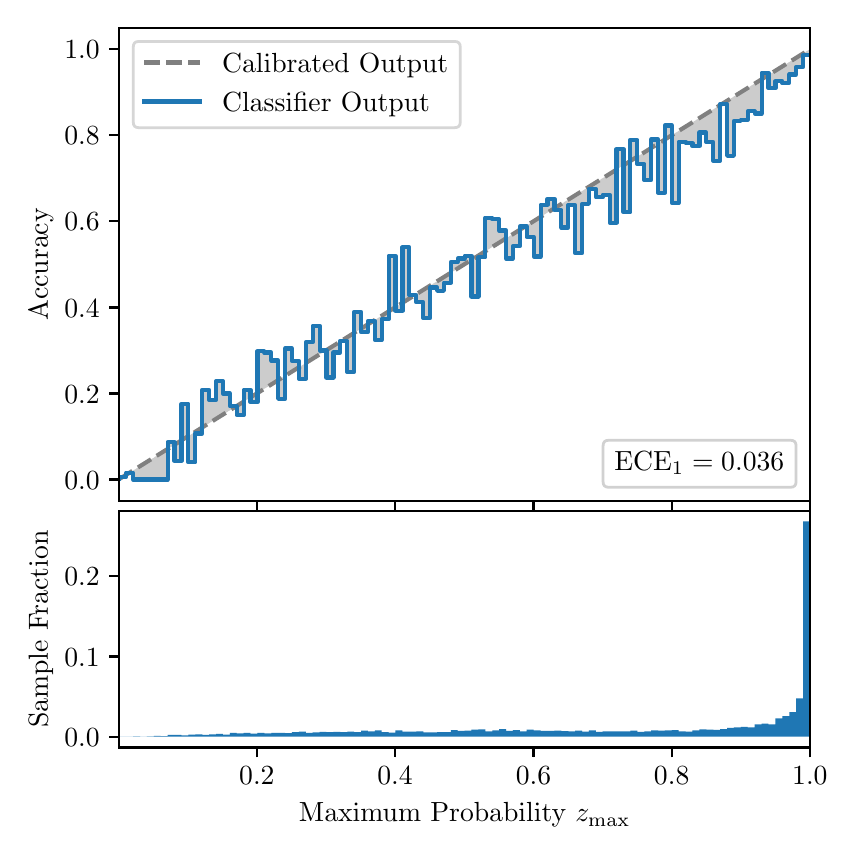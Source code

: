 \begingroup%
\makeatletter%
\begin{pgfpicture}%
\pgfpathrectangle{\pgfpointorigin}{\pgfqpoint{4.0in}{4.0in}}%
\pgfusepath{use as bounding box, clip}%
\begin{pgfscope}%
\pgfsetbuttcap%
\pgfsetmiterjoin%
\definecolor{currentfill}{rgb}{1.0,1.0,1.0}%
\pgfsetfillcolor{currentfill}%
\pgfsetlinewidth{0.0pt}%
\definecolor{currentstroke}{rgb}{1.0,1.0,1.0}%
\pgfsetstrokecolor{currentstroke}%
\pgfsetdash{}{0pt}%
\pgfpathmoveto{\pgfqpoint{0.0in}{0.0in}}%
\pgfpathlineto{\pgfqpoint{4.0in}{0.0in}}%
\pgfpathlineto{\pgfqpoint{4.0in}{4.0in}}%
\pgfpathlineto{\pgfqpoint{0.0in}{4.0in}}%
\pgfpathclose%
\pgfusepath{fill}%
\end{pgfscope}%
\begin{pgfscope}%
\pgfsetbuttcap%
\pgfsetmiterjoin%
\definecolor{currentfill}{rgb}{1.0,1.0,1.0}%
\pgfsetfillcolor{currentfill}%
\pgfsetlinewidth{0.0pt}%
\definecolor{currentstroke}{rgb}{0.0,0.0,0.0}%
\pgfsetstrokecolor{currentstroke}%
\pgfsetstrokeopacity{0.0}%
\pgfsetdash{}{0pt}%
\pgfpathmoveto{\pgfqpoint{0.458in}{1.633in}}%
\pgfpathlineto{\pgfqpoint{3.911in}{1.633in}}%
\pgfpathlineto{\pgfqpoint{3.911in}{4.0in}}%
\pgfpathlineto{\pgfqpoint{0.458in}{4.0in}}%
\pgfpathclose%
\pgfusepath{fill}%
\end{pgfscope}%
\begin{pgfscope}%
\pgfpathrectangle{\pgfqpoint{0.458in}{1.633in}}{\pgfqpoint{3.453in}{2.367in}}%
\pgfusepath{clip}%
\pgfsetbuttcap%
\pgfsetroundjoin%
\definecolor{currentfill}{rgb}{0.0,0.0,0.0}%
\pgfsetfillcolor{currentfill}%
\pgfsetfillopacity{0.2}%
\pgfsetlinewidth{0.0pt}%
\definecolor{currentstroke}{rgb}{0.0,0.0,0.0}%
\pgfsetstrokecolor{currentstroke}%
\pgfsetdash{}{0pt}%
\pgfpathmoveto{\pgfqpoint{0.462in}{1.754in}}%
\pgfpathlineto{\pgfqpoint{0.462in}{1.745in}}%
\pgfpathlineto{\pgfqpoint{0.465in}{1.747in}}%
\pgfpathlineto{\pgfqpoint{0.469in}{1.749in}}%
\pgfpathlineto{\pgfqpoint{0.472in}{1.751in}}%
\pgfpathlineto{\pgfqpoint{0.475in}{1.754in}}%
\pgfpathlineto{\pgfqpoint{0.479in}{1.756in}}%
\pgfpathlineto{\pgfqpoint{0.482in}{1.758in}}%
\pgfpathlineto{\pgfqpoint{0.486in}{1.76in}}%
\pgfpathlineto{\pgfqpoint{0.489in}{1.762in}}%
\pgfpathlineto{\pgfqpoint{0.493in}{1.764in}}%
\pgfpathlineto{\pgfqpoint{0.496in}{1.766in}}%
\pgfpathlineto{\pgfqpoint{0.5in}{1.769in}}%
\pgfpathlineto{\pgfqpoint{0.503in}{1.771in}}%
\pgfpathlineto{\pgfqpoint{0.507in}{1.773in}}%
\pgfpathlineto{\pgfqpoint{0.51in}{1.775in}}%
\pgfpathlineto{\pgfqpoint{0.513in}{1.777in}}%
\pgfpathlineto{\pgfqpoint{0.517in}{1.779in}}%
\pgfpathlineto{\pgfqpoint{0.52in}{1.782in}}%
\pgfpathlineto{\pgfqpoint{0.524in}{1.784in}}%
\pgfpathlineto{\pgfqpoint{0.527in}{1.786in}}%
\pgfpathlineto{\pgfqpoint{0.531in}{1.788in}}%
\pgfpathlineto{\pgfqpoint{0.534in}{1.79in}}%
\pgfpathlineto{\pgfqpoint{0.538in}{1.792in}}%
\pgfpathlineto{\pgfqpoint{0.541in}{1.794in}}%
\pgfpathlineto{\pgfqpoint{0.545in}{1.797in}}%
\pgfpathlineto{\pgfqpoint{0.548in}{1.799in}}%
\pgfpathlineto{\pgfqpoint{0.551in}{1.801in}}%
\pgfpathlineto{\pgfqpoint{0.555in}{1.803in}}%
\pgfpathlineto{\pgfqpoint{0.558in}{1.805in}}%
\pgfpathlineto{\pgfqpoint{0.562in}{1.807in}}%
\pgfpathlineto{\pgfqpoint{0.565in}{1.81in}}%
\pgfpathlineto{\pgfqpoint{0.569in}{1.812in}}%
\pgfpathlineto{\pgfqpoint{0.572in}{1.814in}}%
\pgfpathlineto{\pgfqpoint{0.576in}{1.816in}}%
\pgfpathlineto{\pgfqpoint{0.579in}{1.818in}}%
\pgfpathlineto{\pgfqpoint{0.583in}{1.82in}}%
\pgfpathlineto{\pgfqpoint{0.586in}{1.822in}}%
\pgfpathlineto{\pgfqpoint{0.59in}{1.825in}}%
\pgfpathlineto{\pgfqpoint{0.593in}{1.827in}}%
\pgfpathlineto{\pgfqpoint{0.596in}{1.829in}}%
\pgfpathlineto{\pgfqpoint{0.6in}{1.831in}}%
\pgfpathlineto{\pgfqpoint{0.603in}{1.833in}}%
\pgfpathlineto{\pgfqpoint{0.607in}{1.835in}}%
\pgfpathlineto{\pgfqpoint{0.61in}{1.837in}}%
\pgfpathlineto{\pgfqpoint{0.614in}{1.84in}}%
\pgfpathlineto{\pgfqpoint{0.617in}{1.842in}}%
\pgfpathlineto{\pgfqpoint{0.621in}{1.844in}}%
\pgfpathlineto{\pgfqpoint{0.624in}{1.846in}}%
\pgfpathlineto{\pgfqpoint{0.628in}{1.848in}}%
\pgfpathlineto{\pgfqpoint{0.631in}{1.85in}}%
\pgfpathlineto{\pgfqpoint{0.634in}{1.853in}}%
\pgfpathlineto{\pgfqpoint{0.638in}{1.855in}}%
\pgfpathlineto{\pgfqpoint{0.641in}{1.857in}}%
\pgfpathlineto{\pgfqpoint{0.645in}{1.859in}}%
\pgfpathlineto{\pgfqpoint{0.648in}{1.861in}}%
\pgfpathlineto{\pgfqpoint{0.652in}{1.863in}}%
\pgfpathlineto{\pgfqpoint{0.655in}{1.865in}}%
\pgfpathlineto{\pgfqpoint{0.659in}{1.868in}}%
\pgfpathlineto{\pgfqpoint{0.662in}{1.87in}}%
\pgfpathlineto{\pgfqpoint{0.666in}{1.872in}}%
\pgfpathlineto{\pgfqpoint{0.669in}{1.874in}}%
\pgfpathlineto{\pgfqpoint{0.672in}{1.876in}}%
\pgfpathlineto{\pgfqpoint{0.676in}{1.878in}}%
\pgfpathlineto{\pgfqpoint{0.679in}{1.881in}}%
\pgfpathlineto{\pgfqpoint{0.683in}{1.883in}}%
\pgfpathlineto{\pgfqpoint{0.686in}{1.885in}}%
\pgfpathlineto{\pgfqpoint{0.69in}{1.887in}}%
\pgfpathlineto{\pgfqpoint{0.693in}{1.889in}}%
\pgfpathlineto{\pgfqpoint{0.697in}{1.891in}}%
\pgfpathlineto{\pgfqpoint{0.7in}{1.893in}}%
\pgfpathlineto{\pgfqpoint{0.704in}{1.896in}}%
\pgfpathlineto{\pgfqpoint{0.707in}{1.898in}}%
\pgfpathlineto{\pgfqpoint{0.71in}{1.9in}}%
\pgfpathlineto{\pgfqpoint{0.714in}{1.902in}}%
\pgfpathlineto{\pgfqpoint{0.717in}{1.904in}}%
\pgfpathlineto{\pgfqpoint{0.721in}{1.906in}}%
\pgfpathlineto{\pgfqpoint{0.724in}{1.908in}}%
\pgfpathlineto{\pgfqpoint{0.728in}{1.911in}}%
\pgfpathlineto{\pgfqpoint{0.731in}{1.913in}}%
\pgfpathlineto{\pgfqpoint{0.735in}{1.915in}}%
\pgfpathlineto{\pgfqpoint{0.738in}{1.917in}}%
\pgfpathlineto{\pgfqpoint{0.742in}{1.919in}}%
\pgfpathlineto{\pgfqpoint{0.745in}{1.921in}}%
\pgfpathlineto{\pgfqpoint{0.749in}{1.924in}}%
\pgfpathlineto{\pgfqpoint{0.752in}{1.926in}}%
\pgfpathlineto{\pgfqpoint{0.755in}{1.928in}}%
\pgfpathlineto{\pgfqpoint{0.759in}{1.93in}}%
\pgfpathlineto{\pgfqpoint{0.762in}{1.932in}}%
\pgfpathlineto{\pgfqpoint{0.766in}{1.934in}}%
\pgfpathlineto{\pgfqpoint{0.769in}{1.936in}}%
\pgfpathlineto{\pgfqpoint{0.773in}{1.939in}}%
\pgfpathlineto{\pgfqpoint{0.776in}{1.941in}}%
\pgfpathlineto{\pgfqpoint{0.78in}{1.943in}}%
\pgfpathlineto{\pgfqpoint{0.783in}{1.945in}}%
\pgfpathlineto{\pgfqpoint{0.787in}{1.947in}}%
\pgfpathlineto{\pgfqpoint{0.79in}{1.949in}}%
\pgfpathlineto{\pgfqpoint{0.793in}{1.952in}}%
\pgfpathlineto{\pgfqpoint{0.797in}{1.954in}}%
\pgfpathlineto{\pgfqpoint{0.8in}{1.956in}}%
\pgfpathlineto{\pgfqpoint{0.804in}{1.958in}}%
\pgfpathlineto{\pgfqpoint{0.807in}{1.96in}}%
\pgfpathlineto{\pgfqpoint{0.811in}{1.962in}}%
\pgfpathlineto{\pgfqpoint{0.814in}{1.964in}}%
\pgfpathlineto{\pgfqpoint{0.818in}{1.967in}}%
\pgfpathlineto{\pgfqpoint{0.821in}{1.969in}}%
\pgfpathlineto{\pgfqpoint{0.825in}{1.971in}}%
\pgfpathlineto{\pgfqpoint{0.828in}{1.973in}}%
\pgfpathlineto{\pgfqpoint{0.831in}{1.975in}}%
\pgfpathlineto{\pgfqpoint{0.835in}{1.977in}}%
\pgfpathlineto{\pgfqpoint{0.838in}{1.979in}}%
\pgfpathlineto{\pgfqpoint{0.842in}{1.982in}}%
\pgfpathlineto{\pgfqpoint{0.845in}{1.984in}}%
\pgfpathlineto{\pgfqpoint{0.849in}{1.986in}}%
\pgfpathlineto{\pgfqpoint{0.852in}{1.988in}}%
\pgfpathlineto{\pgfqpoint{0.856in}{1.99in}}%
\pgfpathlineto{\pgfqpoint{0.859in}{1.992in}}%
\pgfpathlineto{\pgfqpoint{0.863in}{1.995in}}%
\pgfpathlineto{\pgfqpoint{0.866in}{1.997in}}%
\pgfpathlineto{\pgfqpoint{0.869in}{1.999in}}%
\pgfpathlineto{\pgfqpoint{0.873in}{2.001in}}%
\pgfpathlineto{\pgfqpoint{0.876in}{2.003in}}%
\pgfpathlineto{\pgfqpoint{0.88in}{2.005in}}%
\pgfpathlineto{\pgfqpoint{0.883in}{2.007in}}%
\pgfpathlineto{\pgfqpoint{0.887in}{2.01in}}%
\pgfpathlineto{\pgfqpoint{0.89in}{2.012in}}%
\pgfpathlineto{\pgfqpoint{0.894in}{2.014in}}%
\pgfpathlineto{\pgfqpoint{0.897in}{2.016in}}%
\pgfpathlineto{\pgfqpoint{0.901in}{2.018in}}%
\pgfpathlineto{\pgfqpoint{0.904in}{2.02in}}%
\pgfpathlineto{\pgfqpoint{0.908in}{2.023in}}%
\pgfpathlineto{\pgfqpoint{0.911in}{2.025in}}%
\pgfpathlineto{\pgfqpoint{0.914in}{2.027in}}%
\pgfpathlineto{\pgfqpoint{0.918in}{2.029in}}%
\pgfpathlineto{\pgfqpoint{0.921in}{2.031in}}%
\pgfpathlineto{\pgfqpoint{0.925in}{2.033in}}%
\pgfpathlineto{\pgfqpoint{0.928in}{2.035in}}%
\pgfpathlineto{\pgfqpoint{0.932in}{2.038in}}%
\pgfpathlineto{\pgfqpoint{0.935in}{2.04in}}%
\pgfpathlineto{\pgfqpoint{0.939in}{2.042in}}%
\pgfpathlineto{\pgfqpoint{0.942in}{2.044in}}%
\pgfpathlineto{\pgfqpoint{0.946in}{2.046in}}%
\pgfpathlineto{\pgfqpoint{0.949in}{2.048in}}%
\pgfpathlineto{\pgfqpoint{0.952in}{2.05in}}%
\pgfpathlineto{\pgfqpoint{0.956in}{2.053in}}%
\pgfpathlineto{\pgfqpoint{0.959in}{2.055in}}%
\pgfpathlineto{\pgfqpoint{0.963in}{2.057in}}%
\pgfpathlineto{\pgfqpoint{0.966in}{2.059in}}%
\pgfpathlineto{\pgfqpoint{0.97in}{2.061in}}%
\pgfpathlineto{\pgfqpoint{0.973in}{2.063in}}%
\pgfpathlineto{\pgfqpoint{0.977in}{2.066in}}%
\pgfpathlineto{\pgfqpoint{0.98in}{2.068in}}%
\pgfpathlineto{\pgfqpoint{0.984in}{2.07in}}%
\pgfpathlineto{\pgfqpoint{0.987in}{2.072in}}%
\pgfpathlineto{\pgfqpoint{0.99in}{2.074in}}%
\pgfpathlineto{\pgfqpoint{0.994in}{2.076in}}%
\pgfpathlineto{\pgfqpoint{0.997in}{2.078in}}%
\pgfpathlineto{\pgfqpoint{1.001in}{2.081in}}%
\pgfpathlineto{\pgfqpoint{1.004in}{2.083in}}%
\pgfpathlineto{\pgfqpoint{1.008in}{2.085in}}%
\pgfpathlineto{\pgfqpoint{1.011in}{2.087in}}%
\pgfpathlineto{\pgfqpoint{1.015in}{2.089in}}%
\pgfpathlineto{\pgfqpoint{1.018in}{2.091in}}%
\pgfpathlineto{\pgfqpoint{1.022in}{2.094in}}%
\pgfpathlineto{\pgfqpoint{1.025in}{2.096in}}%
\pgfpathlineto{\pgfqpoint{1.028in}{2.098in}}%
\pgfpathlineto{\pgfqpoint{1.032in}{2.1in}}%
\pgfpathlineto{\pgfqpoint{1.035in}{2.102in}}%
\pgfpathlineto{\pgfqpoint{1.039in}{2.104in}}%
\pgfpathlineto{\pgfqpoint{1.042in}{2.106in}}%
\pgfpathlineto{\pgfqpoint{1.046in}{2.109in}}%
\pgfpathlineto{\pgfqpoint{1.049in}{2.111in}}%
\pgfpathlineto{\pgfqpoint{1.053in}{2.113in}}%
\pgfpathlineto{\pgfqpoint{1.056in}{2.115in}}%
\pgfpathlineto{\pgfqpoint{1.06in}{2.117in}}%
\pgfpathlineto{\pgfqpoint{1.063in}{2.119in}}%
\pgfpathlineto{\pgfqpoint{1.067in}{2.122in}}%
\pgfpathlineto{\pgfqpoint{1.07in}{2.124in}}%
\pgfpathlineto{\pgfqpoint{1.073in}{2.126in}}%
\pgfpathlineto{\pgfqpoint{1.077in}{2.128in}}%
\pgfpathlineto{\pgfqpoint{1.08in}{2.13in}}%
\pgfpathlineto{\pgfqpoint{1.084in}{2.132in}}%
\pgfpathlineto{\pgfqpoint{1.087in}{2.134in}}%
\pgfpathlineto{\pgfqpoint{1.091in}{2.137in}}%
\pgfpathlineto{\pgfqpoint{1.094in}{2.139in}}%
\pgfpathlineto{\pgfqpoint{1.098in}{2.141in}}%
\pgfpathlineto{\pgfqpoint{1.101in}{2.143in}}%
\pgfpathlineto{\pgfqpoint{1.105in}{2.145in}}%
\pgfpathlineto{\pgfqpoint{1.108in}{2.147in}}%
\pgfpathlineto{\pgfqpoint{1.111in}{2.149in}}%
\pgfpathlineto{\pgfqpoint{1.115in}{2.152in}}%
\pgfpathlineto{\pgfqpoint{1.118in}{2.154in}}%
\pgfpathlineto{\pgfqpoint{1.122in}{2.156in}}%
\pgfpathlineto{\pgfqpoint{1.125in}{2.158in}}%
\pgfpathlineto{\pgfqpoint{1.129in}{2.16in}}%
\pgfpathlineto{\pgfqpoint{1.132in}{2.162in}}%
\pgfpathlineto{\pgfqpoint{1.136in}{2.165in}}%
\pgfpathlineto{\pgfqpoint{1.139in}{2.167in}}%
\pgfpathlineto{\pgfqpoint{1.143in}{2.169in}}%
\pgfpathlineto{\pgfqpoint{1.146in}{2.171in}}%
\pgfpathlineto{\pgfqpoint{1.149in}{2.173in}}%
\pgfpathlineto{\pgfqpoint{1.153in}{2.175in}}%
\pgfpathlineto{\pgfqpoint{1.156in}{2.177in}}%
\pgfpathlineto{\pgfqpoint{1.16in}{2.18in}}%
\pgfpathlineto{\pgfqpoint{1.163in}{2.182in}}%
\pgfpathlineto{\pgfqpoint{1.167in}{2.184in}}%
\pgfpathlineto{\pgfqpoint{1.17in}{2.186in}}%
\pgfpathlineto{\pgfqpoint{1.174in}{2.188in}}%
\pgfpathlineto{\pgfqpoint{1.177in}{2.19in}}%
\pgfpathlineto{\pgfqpoint{1.181in}{2.193in}}%
\pgfpathlineto{\pgfqpoint{1.184in}{2.195in}}%
\pgfpathlineto{\pgfqpoint{1.187in}{2.197in}}%
\pgfpathlineto{\pgfqpoint{1.191in}{2.199in}}%
\pgfpathlineto{\pgfqpoint{1.194in}{2.201in}}%
\pgfpathlineto{\pgfqpoint{1.198in}{2.203in}}%
\pgfpathlineto{\pgfqpoint{1.201in}{2.205in}}%
\pgfpathlineto{\pgfqpoint{1.205in}{2.208in}}%
\pgfpathlineto{\pgfqpoint{1.208in}{2.21in}}%
\pgfpathlineto{\pgfqpoint{1.212in}{2.212in}}%
\pgfpathlineto{\pgfqpoint{1.215in}{2.214in}}%
\pgfpathlineto{\pgfqpoint{1.219in}{2.216in}}%
\pgfpathlineto{\pgfqpoint{1.222in}{2.218in}}%
\pgfpathlineto{\pgfqpoint{1.226in}{2.22in}}%
\pgfpathlineto{\pgfqpoint{1.229in}{2.223in}}%
\pgfpathlineto{\pgfqpoint{1.232in}{2.225in}}%
\pgfpathlineto{\pgfqpoint{1.236in}{2.227in}}%
\pgfpathlineto{\pgfqpoint{1.239in}{2.229in}}%
\pgfpathlineto{\pgfqpoint{1.243in}{2.231in}}%
\pgfpathlineto{\pgfqpoint{1.246in}{2.233in}}%
\pgfpathlineto{\pgfqpoint{1.25in}{2.236in}}%
\pgfpathlineto{\pgfqpoint{1.253in}{2.238in}}%
\pgfpathlineto{\pgfqpoint{1.257in}{2.24in}}%
\pgfpathlineto{\pgfqpoint{1.26in}{2.242in}}%
\pgfpathlineto{\pgfqpoint{1.264in}{2.244in}}%
\pgfpathlineto{\pgfqpoint{1.267in}{2.246in}}%
\pgfpathlineto{\pgfqpoint{1.27in}{2.248in}}%
\pgfpathlineto{\pgfqpoint{1.274in}{2.251in}}%
\pgfpathlineto{\pgfqpoint{1.277in}{2.253in}}%
\pgfpathlineto{\pgfqpoint{1.281in}{2.255in}}%
\pgfpathlineto{\pgfqpoint{1.284in}{2.257in}}%
\pgfpathlineto{\pgfqpoint{1.288in}{2.259in}}%
\pgfpathlineto{\pgfqpoint{1.291in}{2.261in}}%
\pgfpathlineto{\pgfqpoint{1.295in}{2.264in}}%
\pgfpathlineto{\pgfqpoint{1.298in}{2.266in}}%
\pgfpathlineto{\pgfqpoint{1.302in}{2.268in}}%
\pgfpathlineto{\pgfqpoint{1.305in}{2.27in}}%
\pgfpathlineto{\pgfqpoint{1.308in}{2.272in}}%
\pgfpathlineto{\pgfqpoint{1.312in}{2.274in}}%
\pgfpathlineto{\pgfqpoint{1.315in}{2.276in}}%
\pgfpathlineto{\pgfqpoint{1.319in}{2.279in}}%
\pgfpathlineto{\pgfqpoint{1.322in}{2.281in}}%
\pgfpathlineto{\pgfqpoint{1.326in}{2.283in}}%
\pgfpathlineto{\pgfqpoint{1.329in}{2.285in}}%
\pgfpathlineto{\pgfqpoint{1.333in}{2.287in}}%
\pgfpathlineto{\pgfqpoint{1.336in}{2.289in}}%
\pgfpathlineto{\pgfqpoint{1.34in}{2.291in}}%
\pgfpathlineto{\pgfqpoint{1.343in}{2.294in}}%
\pgfpathlineto{\pgfqpoint{1.346in}{2.296in}}%
\pgfpathlineto{\pgfqpoint{1.35in}{2.298in}}%
\pgfpathlineto{\pgfqpoint{1.353in}{2.3in}}%
\pgfpathlineto{\pgfqpoint{1.357in}{2.302in}}%
\pgfpathlineto{\pgfqpoint{1.36in}{2.304in}}%
\pgfpathlineto{\pgfqpoint{1.364in}{2.307in}}%
\pgfpathlineto{\pgfqpoint{1.367in}{2.309in}}%
\pgfpathlineto{\pgfqpoint{1.371in}{2.311in}}%
\pgfpathlineto{\pgfqpoint{1.374in}{2.313in}}%
\pgfpathlineto{\pgfqpoint{1.378in}{2.315in}}%
\pgfpathlineto{\pgfqpoint{1.381in}{2.317in}}%
\pgfpathlineto{\pgfqpoint{1.385in}{2.319in}}%
\pgfpathlineto{\pgfqpoint{1.388in}{2.322in}}%
\pgfpathlineto{\pgfqpoint{1.391in}{2.324in}}%
\pgfpathlineto{\pgfqpoint{1.395in}{2.326in}}%
\pgfpathlineto{\pgfqpoint{1.398in}{2.328in}}%
\pgfpathlineto{\pgfqpoint{1.402in}{2.33in}}%
\pgfpathlineto{\pgfqpoint{1.405in}{2.332in}}%
\pgfpathlineto{\pgfqpoint{1.409in}{2.335in}}%
\pgfpathlineto{\pgfqpoint{1.412in}{2.337in}}%
\pgfpathlineto{\pgfqpoint{1.416in}{2.339in}}%
\pgfpathlineto{\pgfqpoint{1.419in}{2.341in}}%
\pgfpathlineto{\pgfqpoint{1.423in}{2.343in}}%
\pgfpathlineto{\pgfqpoint{1.426in}{2.345in}}%
\pgfpathlineto{\pgfqpoint{1.429in}{2.347in}}%
\pgfpathlineto{\pgfqpoint{1.433in}{2.35in}}%
\pgfpathlineto{\pgfqpoint{1.436in}{2.352in}}%
\pgfpathlineto{\pgfqpoint{1.44in}{2.354in}}%
\pgfpathlineto{\pgfqpoint{1.443in}{2.356in}}%
\pgfpathlineto{\pgfqpoint{1.447in}{2.358in}}%
\pgfpathlineto{\pgfqpoint{1.45in}{2.36in}}%
\pgfpathlineto{\pgfqpoint{1.454in}{2.363in}}%
\pgfpathlineto{\pgfqpoint{1.457in}{2.365in}}%
\pgfpathlineto{\pgfqpoint{1.461in}{2.367in}}%
\pgfpathlineto{\pgfqpoint{1.464in}{2.369in}}%
\pgfpathlineto{\pgfqpoint{1.467in}{2.371in}}%
\pgfpathlineto{\pgfqpoint{1.471in}{2.373in}}%
\pgfpathlineto{\pgfqpoint{1.474in}{2.375in}}%
\pgfpathlineto{\pgfqpoint{1.478in}{2.378in}}%
\pgfpathlineto{\pgfqpoint{1.481in}{2.38in}}%
\pgfpathlineto{\pgfqpoint{1.485in}{2.382in}}%
\pgfpathlineto{\pgfqpoint{1.488in}{2.384in}}%
\pgfpathlineto{\pgfqpoint{1.492in}{2.386in}}%
\pgfpathlineto{\pgfqpoint{1.495in}{2.388in}}%
\pgfpathlineto{\pgfqpoint{1.499in}{2.39in}}%
\pgfpathlineto{\pgfqpoint{1.502in}{2.393in}}%
\pgfpathlineto{\pgfqpoint{1.506in}{2.395in}}%
\pgfpathlineto{\pgfqpoint{1.509in}{2.397in}}%
\pgfpathlineto{\pgfqpoint{1.512in}{2.399in}}%
\pgfpathlineto{\pgfqpoint{1.516in}{2.401in}}%
\pgfpathlineto{\pgfqpoint{1.519in}{2.403in}}%
\pgfpathlineto{\pgfqpoint{1.523in}{2.406in}}%
\pgfpathlineto{\pgfqpoint{1.526in}{2.408in}}%
\pgfpathlineto{\pgfqpoint{1.53in}{2.41in}}%
\pgfpathlineto{\pgfqpoint{1.533in}{2.412in}}%
\pgfpathlineto{\pgfqpoint{1.537in}{2.414in}}%
\pgfpathlineto{\pgfqpoint{1.54in}{2.416in}}%
\pgfpathlineto{\pgfqpoint{1.544in}{2.418in}}%
\pgfpathlineto{\pgfqpoint{1.547in}{2.421in}}%
\pgfpathlineto{\pgfqpoint{1.55in}{2.423in}}%
\pgfpathlineto{\pgfqpoint{1.554in}{2.425in}}%
\pgfpathlineto{\pgfqpoint{1.557in}{2.427in}}%
\pgfpathlineto{\pgfqpoint{1.561in}{2.429in}}%
\pgfpathlineto{\pgfqpoint{1.564in}{2.431in}}%
\pgfpathlineto{\pgfqpoint{1.568in}{2.434in}}%
\pgfpathlineto{\pgfqpoint{1.571in}{2.436in}}%
\pgfpathlineto{\pgfqpoint{1.575in}{2.438in}}%
\pgfpathlineto{\pgfqpoint{1.578in}{2.44in}}%
\pgfpathlineto{\pgfqpoint{1.582in}{2.442in}}%
\pgfpathlineto{\pgfqpoint{1.585in}{2.444in}}%
\pgfpathlineto{\pgfqpoint{1.588in}{2.446in}}%
\pgfpathlineto{\pgfqpoint{1.592in}{2.449in}}%
\pgfpathlineto{\pgfqpoint{1.595in}{2.451in}}%
\pgfpathlineto{\pgfqpoint{1.599in}{2.453in}}%
\pgfpathlineto{\pgfqpoint{1.602in}{2.455in}}%
\pgfpathlineto{\pgfqpoint{1.606in}{2.457in}}%
\pgfpathlineto{\pgfqpoint{1.609in}{2.459in}}%
\pgfpathlineto{\pgfqpoint{1.613in}{2.461in}}%
\pgfpathlineto{\pgfqpoint{1.616in}{2.464in}}%
\pgfpathlineto{\pgfqpoint{1.62in}{2.466in}}%
\pgfpathlineto{\pgfqpoint{1.623in}{2.468in}}%
\pgfpathlineto{\pgfqpoint{1.626in}{2.47in}}%
\pgfpathlineto{\pgfqpoint{1.63in}{2.472in}}%
\pgfpathlineto{\pgfqpoint{1.633in}{2.474in}}%
\pgfpathlineto{\pgfqpoint{1.637in}{2.477in}}%
\pgfpathlineto{\pgfqpoint{1.64in}{2.479in}}%
\pgfpathlineto{\pgfqpoint{1.644in}{2.481in}}%
\pgfpathlineto{\pgfqpoint{1.647in}{2.483in}}%
\pgfpathlineto{\pgfqpoint{1.651in}{2.485in}}%
\pgfpathlineto{\pgfqpoint{1.654in}{2.487in}}%
\pgfpathlineto{\pgfqpoint{1.658in}{2.489in}}%
\pgfpathlineto{\pgfqpoint{1.661in}{2.492in}}%
\pgfpathlineto{\pgfqpoint{1.665in}{2.494in}}%
\pgfpathlineto{\pgfqpoint{1.668in}{2.496in}}%
\pgfpathlineto{\pgfqpoint{1.671in}{2.498in}}%
\pgfpathlineto{\pgfqpoint{1.675in}{2.5in}}%
\pgfpathlineto{\pgfqpoint{1.678in}{2.502in}}%
\pgfpathlineto{\pgfqpoint{1.682in}{2.505in}}%
\pgfpathlineto{\pgfqpoint{1.685in}{2.507in}}%
\pgfpathlineto{\pgfqpoint{1.689in}{2.509in}}%
\pgfpathlineto{\pgfqpoint{1.692in}{2.511in}}%
\pgfpathlineto{\pgfqpoint{1.696in}{2.513in}}%
\pgfpathlineto{\pgfqpoint{1.699in}{2.515in}}%
\pgfpathlineto{\pgfqpoint{1.703in}{2.517in}}%
\pgfpathlineto{\pgfqpoint{1.706in}{2.52in}}%
\pgfpathlineto{\pgfqpoint{1.709in}{2.522in}}%
\pgfpathlineto{\pgfqpoint{1.713in}{2.524in}}%
\pgfpathlineto{\pgfqpoint{1.716in}{2.526in}}%
\pgfpathlineto{\pgfqpoint{1.72in}{2.528in}}%
\pgfpathlineto{\pgfqpoint{1.723in}{2.53in}}%
\pgfpathlineto{\pgfqpoint{1.727in}{2.532in}}%
\pgfpathlineto{\pgfqpoint{1.73in}{2.535in}}%
\pgfpathlineto{\pgfqpoint{1.734in}{2.537in}}%
\pgfpathlineto{\pgfqpoint{1.737in}{2.539in}}%
\pgfpathlineto{\pgfqpoint{1.741in}{2.541in}}%
\pgfpathlineto{\pgfqpoint{1.744in}{2.543in}}%
\pgfpathlineto{\pgfqpoint{1.747in}{2.545in}}%
\pgfpathlineto{\pgfqpoint{1.751in}{2.548in}}%
\pgfpathlineto{\pgfqpoint{1.754in}{2.55in}}%
\pgfpathlineto{\pgfqpoint{1.758in}{2.552in}}%
\pgfpathlineto{\pgfqpoint{1.761in}{2.554in}}%
\pgfpathlineto{\pgfqpoint{1.765in}{2.556in}}%
\pgfpathlineto{\pgfqpoint{1.768in}{2.558in}}%
\pgfpathlineto{\pgfqpoint{1.772in}{2.56in}}%
\pgfpathlineto{\pgfqpoint{1.775in}{2.563in}}%
\pgfpathlineto{\pgfqpoint{1.779in}{2.565in}}%
\pgfpathlineto{\pgfqpoint{1.782in}{2.567in}}%
\pgfpathlineto{\pgfqpoint{1.785in}{2.569in}}%
\pgfpathlineto{\pgfqpoint{1.789in}{2.571in}}%
\pgfpathlineto{\pgfqpoint{1.792in}{2.573in}}%
\pgfpathlineto{\pgfqpoint{1.796in}{2.576in}}%
\pgfpathlineto{\pgfqpoint{1.799in}{2.578in}}%
\pgfpathlineto{\pgfqpoint{1.803in}{2.58in}}%
\pgfpathlineto{\pgfqpoint{1.806in}{2.582in}}%
\pgfpathlineto{\pgfqpoint{1.81in}{2.584in}}%
\pgfpathlineto{\pgfqpoint{1.813in}{2.586in}}%
\pgfpathlineto{\pgfqpoint{1.817in}{2.588in}}%
\pgfpathlineto{\pgfqpoint{1.82in}{2.591in}}%
\pgfpathlineto{\pgfqpoint{1.824in}{2.593in}}%
\pgfpathlineto{\pgfqpoint{1.827in}{2.595in}}%
\pgfpathlineto{\pgfqpoint{1.83in}{2.597in}}%
\pgfpathlineto{\pgfqpoint{1.834in}{2.599in}}%
\pgfpathlineto{\pgfqpoint{1.837in}{2.601in}}%
\pgfpathlineto{\pgfqpoint{1.841in}{2.604in}}%
\pgfpathlineto{\pgfqpoint{1.844in}{2.606in}}%
\pgfpathlineto{\pgfqpoint{1.848in}{2.608in}}%
\pgfpathlineto{\pgfqpoint{1.851in}{2.61in}}%
\pgfpathlineto{\pgfqpoint{1.855in}{2.612in}}%
\pgfpathlineto{\pgfqpoint{1.858in}{2.614in}}%
\pgfpathlineto{\pgfqpoint{1.862in}{2.616in}}%
\pgfpathlineto{\pgfqpoint{1.865in}{2.619in}}%
\pgfpathlineto{\pgfqpoint{1.868in}{2.621in}}%
\pgfpathlineto{\pgfqpoint{1.872in}{2.623in}}%
\pgfpathlineto{\pgfqpoint{1.875in}{2.625in}}%
\pgfpathlineto{\pgfqpoint{1.879in}{2.627in}}%
\pgfpathlineto{\pgfqpoint{1.882in}{2.629in}}%
\pgfpathlineto{\pgfqpoint{1.886in}{2.631in}}%
\pgfpathlineto{\pgfqpoint{1.889in}{2.634in}}%
\pgfpathlineto{\pgfqpoint{1.893in}{2.636in}}%
\pgfpathlineto{\pgfqpoint{1.896in}{2.638in}}%
\pgfpathlineto{\pgfqpoint{1.9in}{2.64in}}%
\pgfpathlineto{\pgfqpoint{1.903in}{2.642in}}%
\pgfpathlineto{\pgfqpoint{1.906in}{2.644in}}%
\pgfpathlineto{\pgfqpoint{1.91in}{2.647in}}%
\pgfpathlineto{\pgfqpoint{1.913in}{2.649in}}%
\pgfpathlineto{\pgfqpoint{1.917in}{2.651in}}%
\pgfpathlineto{\pgfqpoint{1.92in}{2.653in}}%
\pgfpathlineto{\pgfqpoint{1.924in}{2.655in}}%
\pgfpathlineto{\pgfqpoint{1.927in}{2.657in}}%
\pgfpathlineto{\pgfqpoint{1.931in}{2.659in}}%
\pgfpathlineto{\pgfqpoint{1.934in}{2.662in}}%
\pgfpathlineto{\pgfqpoint{1.938in}{2.664in}}%
\pgfpathlineto{\pgfqpoint{1.941in}{2.666in}}%
\pgfpathlineto{\pgfqpoint{1.944in}{2.668in}}%
\pgfpathlineto{\pgfqpoint{1.948in}{2.67in}}%
\pgfpathlineto{\pgfqpoint{1.951in}{2.672in}}%
\pgfpathlineto{\pgfqpoint{1.955in}{2.675in}}%
\pgfpathlineto{\pgfqpoint{1.958in}{2.677in}}%
\pgfpathlineto{\pgfqpoint{1.962in}{2.679in}}%
\pgfpathlineto{\pgfqpoint{1.965in}{2.681in}}%
\pgfpathlineto{\pgfqpoint{1.969in}{2.683in}}%
\pgfpathlineto{\pgfqpoint{1.972in}{2.685in}}%
\pgfpathlineto{\pgfqpoint{1.976in}{2.687in}}%
\pgfpathlineto{\pgfqpoint{1.979in}{2.69in}}%
\pgfpathlineto{\pgfqpoint{1.983in}{2.692in}}%
\pgfpathlineto{\pgfqpoint{1.986in}{2.694in}}%
\pgfpathlineto{\pgfqpoint{1.989in}{2.696in}}%
\pgfpathlineto{\pgfqpoint{1.993in}{2.698in}}%
\pgfpathlineto{\pgfqpoint{1.996in}{2.7in}}%
\pgfpathlineto{\pgfqpoint{2.0in}{2.702in}}%
\pgfpathlineto{\pgfqpoint{2.003in}{2.705in}}%
\pgfpathlineto{\pgfqpoint{2.007in}{2.707in}}%
\pgfpathlineto{\pgfqpoint{2.01in}{2.709in}}%
\pgfpathlineto{\pgfqpoint{2.014in}{2.711in}}%
\pgfpathlineto{\pgfqpoint{2.017in}{2.713in}}%
\pgfpathlineto{\pgfqpoint{2.021in}{2.715in}}%
\pgfpathlineto{\pgfqpoint{2.024in}{2.718in}}%
\pgfpathlineto{\pgfqpoint{2.027in}{2.72in}}%
\pgfpathlineto{\pgfqpoint{2.031in}{2.722in}}%
\pgfpathlineto{\pgfqpoint{2.034in}{2.724in}}%
\pgfpathlineto{\pgfqpoint{2.038in}{2.726in}}%
\pgfpathlineto{\pgfqpoint{2.041in}{2.728in}}%
\pgfpathlineto{\pgfqpoint{2.045in}{2.73in}}%
\pgfpathlineto{\pgfqpoint{2.048in}{2.733in}}%
\pgfpathlineto{\pgfqpoint{2.052in}{2.735in}}%
\pgfpathlineto{\pgfqpoint{2.055in}{2.737in}}%
\pgfpathlineto{\pgfqpoint{2.059in}{2.739in}}%
\pgfpathlineto{\pgfqpoint{2.062in}{2.741in}}%
\pgfpathlineto{\pgfqpoint{2.065in}{2.743in}}%
\pgfpathlineto{\pgfqpoint{2.069in}{2.746in}}%
\pgfpathlineto{\pgfqpoint{2.072in}{2.748in}}%
\pgfpathlineto{\pgfqpoint{2.076in}{2.75in}}%
\pgfpathlineto{\pgfqpoint{2.079in}{2.752in}}%
\pgfpathlineto{\pgfqpoint{2.083in}{2.754in}}%
\pgfpathlineto{\pgfqpoint{2.086in}{2.756in}}%
\pgfpathlineto{\pgfqpoint{2.09in}{2.758in}}%
\pgfpathlineto{\pgfqpoint{2.093in}{2.761in}}%
\pgfpathlineto{\pgfqpoint{2.097in}{2.763in}}%
\pgfpathlineto{\pgfqpoint{2.1in}{2.765in}}%
\pgfpathlineto{\pgfqpoint{2.103in}{2.767in}}%
\pgfpathlineto{\pgfqpoint{2.107in}{2.769in}}%
\pgfpathlineto{\pgfqpoint{2.11in}{2.771in}}%
\pgfpathlineto{\pgfqpoint{2.114in}{2.773in}}%
\pgfpathlineto{\pgfqpoint{2.117in}{2.776in}}%
\pgfpathlineto{\pgfqpoint{2.121in}{2.778in}}%
\pgfpathlineto{\pgfqpoint{2.124in}{2.78in}}%
\pgfpathlineto{\pgfqpoint{2.128in}{2.782in}}%
\pgfpathlineto{\pgfqpoint{2.131in}{2.784in}}%
\pgfpathlineto{\pgfqpoint{2.135in}{2.786in}}%
\pgfpathlineto{\pgfqpoint{2.138in}{2.789in}}%
\pgfpathlineto{\pgfqpoint{2.142in}{2.791in}}%
\pgfpathlineto{\pgfqpoint{2.145in}{2.793in}}%
\pgfpathlineto{\pgfqpoint{2.148in}{2.795in}}%
\pgfpathlineto{\pgfqpoint{2.152in}{2.797in}}%
\pgfpathlineto{\pgfqpoint{2.155in}{2.799in}}%
\pgfpathlineto{\pgfqpoint{2.159in}{2.801in}}%
\pgfpathlineto{\pgfqpoint{2.162in}{2.804in}}%
\pgfpathlineto{\pgfqpoint{2.166in}{2.806in}}%
\pgfpathlineto{\pgfqpoint{2.169in}{2.808in}}%
\pgfpathlineto{\pgfqpoint{2.173in}{2.81in}}%
\pgfpathlineto{\pgfqpoint{2.176in}{2.812in}}%
\pgfpathlineto{\pgfqpoint{2.18in}{2.814in}}%
\pgfpathlineto{\pgfqpoint{2.183in}{2.817in}}%
\pgfpathlineto{\pgfqpoint{2.186in}{2.819in}}%
\pgfpathlineto{\pgfqpoint{2.19in}{2.821in}}%
\pgfpathlineto{\pgfqpoint{2.193in}{2.823in}}%
\pgfpathlineto{\pgfqpoint{2.197in}{2.825in}}%
\pgfpathlineto{\pgfqpoint{2.2in}{2.827in}}%
\pgfpathlineto{\pgfqpoint{2.204in}{2.829in}}%
\pgfpathlineto{\pgfqpoint{2.207in}{2.832in}}%
\pgfpathlineto{\pgfqpoint{2.211in}{2.834in}}%
\pgfpathlineto{\pgfqpoint{2.214in}{2.836in}}%
\pgfpathlineto{\pgfqpoint{2.218in}{2.838in}}%
\pgfpathlineto{\pgfqpoint{2.221in}{2.84in}}%
\pgfpathlineto{\pgfqpoint{2.224in}{2.842in}}%
\pgfpathlineto{\pgfqpoint{2.228in}{2.845in}}%
\pgfpathlineto{\pgfqpoint{2.231in}{2.847in}}%
\pgfpathlineto{\pgfqpoint{2.235in}{2.849in}}%
\pgfpathlineto{\pgfqpoint{2.238in}{2.851in}}%
\pgfpathlineto{\pgfqpoint{2.242in}{2.853in}}%
\pgfpathlineto{\pgfqpoint{2.245in}{2.855in}}%
\pgfpathlineto{\pgfqpoint{2.249in}{2.857in}}%
\pgfpathlineto{\pgfqpoint{2.252in}{2.86in}}%
\pgfpathlineto{\pgfqpoint{2.256in}{2.862in}}%
\pgfpathlineto{\pgfqpoint{2.259in}{2.864in}}%
\pgfpathlineto{\pgfqpoint{2.262in}{2.866in}}%
\pgfpathlineto{\pgfqpoint{2.266in}{2.868in}}%
\pgfpathlineto{\pgfqpoint{2.269in}{2.87in}}%
\pgfpathlineto{\pgfqpoint{2.273in}{2.872in}}%
\pgfpathlineto{\pgfqpoint{2.276in}{2.875in}}%
\pgfpathlineto{\pgfqpoint{2.28in}{2.877in}}%
\pgfpathlineto{\pgfqpoint{2.283in}{2.879in}}%
\pgfpathlineto{\pgfqpoint{2.287in}{2.881in}}%
\pgfpathlineto{\pgfqpoint{2.29in}{2.883in}}%
\pgfpathlineto{\pgfqpoint{2.294in}{2.885in}}%
\pgfpathlineto{\pgfqpoint{2.297in}{2.888in}}%
\pgfpathlineto{\pgfqpoint{2.301in}{2.89in}}%
\pgfpathlineto{\pgfqpoint{2.304in}{2.892in}}%
\pgfpathlineto{\pgfqpoint{2.307in}{2.894in}}%
\pgfpathlineto{\pgfqpoint{2.311in}{2.896in}}%
\pgfpathlineto{\pgfqpoint{2.314in}{2.898in}}%
\pgfpathlineto{\pgfqpoint{2.318in}{2.9in}}%
\pgfpathlineto{\pgfqpoint{2.321in}{2.903in}}%
\pgfpathlineto{\pgfqpoint{2.325in}{2.905in}}%
\pgfpathlineto{\pgfqpoint{2.328in}{2.907in}}%
\pgfpathlineto{\pgfqpoint{2.332in}{2.909in}}%
\pgfpathlineto{\pgfqpoint{2.335in}{2.911in}}%
\pgfpathlineto{\pgfqpoint{2.339in}{2.913in}}%
\pgfpathlineto{\pgfqpoint{2.342in}{2.916in}}%
\pgfpathlineto{\pgfqpoint{2.345in}{2.918in}}%
\pgfpathlineto{\pgfqpoint{2.349in}{2.92in}}%
\pgfpathlineto{\pgfqpoint{2.352in}{2.922in}}%
\pgfpathlineto{\pgfqpoint{2.356in}{2.924in}}%
\pgfpathlineto{\pgfqpoint{2.359in}{2.926in}}%
\pgfpathlineto{\pgfqpoint{2.363in}{2.928in}}%
\pgfpathlineto{\pgfqpoint{2.366in}{2.931in}}%
\pgfpathlineto{\pgfqpoint{2.37in}{2.933in}}%
\pgfpathlineto{\pgfqpoint{2.373in}{2.935in}}%
\pgfpathlineto{\pgfqpoint{2.377in}{2.937in}}%
\pgfpathlineto{\pgfqpoint{2.38in}{2.939in}}%
\pgfpathlineto{\pgfqpoint{2.383in}{2.941in}}%
\pgfpathlineto{\pgfqpoint{2.387in}{2.943in}}%
\pgfpathlineto{\pgfqpoint{2.39in}{2.946in}}%
\pgfpathlineto{\pgfqpoint{2.394in}{2.948in}}%
\pgfpathlineto{\pgfqpoint{2.397in}{2.95in}}%
\pgfpathlineto{\pgfqpoint{2.401in}{2.952in}}%
\pgfpathlineto{\pgfqpoint{2.404in}{2.954in}}%
\pgfpathlineto{\pgfqpoint{2.408in}{2.956in}}%
\pgfpathlineto{\pgfqpoint{2.411in}{2.959in}}%
\pgfpathlineto{\pgfqpoint{2.415in}{2.961in}}%
\pgfpathlineto{\pgfqpoint{2.418in}{2.963in}}%
\pgfpathlineto{\pgfqpoint{2.421in}{2.965in}}%
\pgfpathlineto{\pgfqpoint{2.425in}{2.967in}}%
\pgfpathlineto{\pgfqpoint{2.428in}{2.969in}}%
\pgfpathlineto{\pgfqpoint{2.432in}{2.971in}}%
\pgfpathlineto{\pgfqpoint{2.435in}{2.974in}}%
\pgfpathlineto{\pgfqpoint{2.439in}{2.976in}}%
\pgfpathlineto{\pgfqpoint{2.442in}{2.978in}}%
\pgfpathlineto{\pgfqpoint{2.446in}{2.98in}}%
\pgfpathlineto{\pgfqpoint{2.449in}{2.982in}}%
\pgfpathlineto{\pgfqpoint{2.453in}{2.984in}}%
\pgfpathlineto{\pgfqpoint{2.456in}{2.987in}}%
\pgfpathlineto{\pgfqpoint{2.46in}{2.989in}}%
\pgfpathlineto{\pgfqpoint{2.463in}{2.991in}}%
\pgfpathlineto{\pgfqpoint{2.466in}{2.993in}}%
\pgfpathlineto{\pgfqpoint{2.47in}{2.995in}}%
\pgfpathlineto{\pgfqpoint{2.473in}{2.997in}}%
\pgfpathlineto{\pgfqpoint{2.477in}{2.999in}}%
\pgfpathlineto{\pgfqpoint{2.48in}{3.002in}}%
\pgfpathlineto{\pgfqpoint{2.484in}{3.004in}}%
\pgfpathlineto{\pgfqpoint{2.487in}{3.006in}}%
\pgfpathlineto{\pgfqpoint{2.491in}{3.008in}}%
\pgfpathlineto{\pgfqpoint{2.494in}{3.01in}}%
\pgfpathlineto{\pgfqpoint{2.498in}{3.012in}}%
\pgfpathlineto{\pgfqpoint{2.501in}{3.014in}}%
\pgfpathlineto{\pgfqpoint{2.504in}{3.017in}}%
\pgfpathlineto{\pgfqpoint{2.508in}{3.019in}}%
\pgfpathlineto{\pgfqpoint{2.511in}{3.021in}}%
\pgfpathlineto{\pgfqpoint{2.515in}{3.023in}}%
\pgfpathlineto{\pgfqpoint{2.518in}{3.025in}}%
\pgfpathlineto{\pgfqpoint{2.522in}{3.027in}}%
\pgfpathlineto{\pgfqpoint{2.525in}{3.03in}}%
\pgfpathlineto{\pgfqpoint{2.529in}{3.032in}}%
\pgfpathlineto{\pgfqpoint{2.532in}{3.034in}}%
\pgfpathlineto{\pgfqpoint{2.536in}{3.036in}}%
\pgfpathlineto{\pgfqpoint{2.539in}{3.038in}}%
\pgfpathlineto{\pgfqpoint{2.542in}{3.04in}}%
\pgfpathlineto{\pgfqpoint{2.546in}{3.042in}}%
\pgfpathlineto{\pgfqpoint{2.549in}{3.045in}}%
\pgfpathlineto{\pgfqpoint{2.553in}{3.047in}}%
\pgfpathlineto{\pgfqpoint{2.556in}{3.049in}}%
\pgfpathlineto{\pgfqpoint{2.56in}{3.051in}}%
\pgfpathlineto{\pgfqpoint{2.563in}{3.053in}}%
\pgfpathlineto{\pgfqpoint{2.567in}{3.055in}}%
\pgfpathlineto{\pgfqpoint{2.57in}{3.058in}}%
\pgfpathlineto{\pgfqpoint{2.574in}{3.06in}}%
\pgfpathlineto{\pgfqpoint{2.577in}{3.062in}}%
\pgfpathlineto{\pgfqpoint{2.58in}{3.064in}}%
\pgfpathlineto{\pgfqpoint{2.584in}{3.066in}}%
\pgfpathlineto{\pgfqpoint{2.587in}{3.068in}}%
\pgfpathlineto{\pgfqpoint{2.591in}{3.07in}}%
\pgfpathlineto{\pgfqpoint{2.594in}{3.073in}}%
\pgfpathlineto{\pgfqpoint{2.598in}{3.075in}}%
\pgfpathlineto{\pgfqpoint{2.601in}{3.077in}}%
\pgfpathlineto{\pgfqpoint{2.605in}{3.079in}}%
\pgfpathlineto{\pgfqpoint{2.608in}{3.081in}}%
\pgfpathlineto{\pgfqpoint{2.612in}{3.083in}}%
\pgfpathlineto{\pgfqpoint{2.615in}{3.085in}}%
\pgfpathlineto{\pgfqpoint{2.619in}{3.088in}}%
\pgfpathlineto{\pgfqpoint{2.622in}{3.09in}}%
\pgfpathlineto{\pgfqpoint{2.625in}{3.092in}}%
\pgfpathlineto{\pgfqpoint{2.629in}{3.094in}}%
\pgfpathlineto{\pgfqpoint{2.632in}{3.096in}}%
\pgfpathlineto{\pgfqpoint{2.636in}{3.098in}}%
\pgfpathlineto{\pgfqpoint{2.639in}{3.101in}}%
\pgfpathlineto{\pgfqpoint{2.643in}{3.103in}}%
\pgfpathlineto{\pgfqpoint{2.646in}{3.105in}}%
\pgfpathlineto{\pgfqpoint{2.65in}{3.107in}}%
\pgfpathlineto{\pgfqpoint{2.653in}{3.109in}}%
\pgfpathlineto{\pgfqpoint{2.657in}{3.111in}}%
\pgfpathlineto{\pgfqpoint{2.66in}{3.113in}}%
\pgfpathlineto{\pgfqpoint{2.663in}{3.116in}}%
\pgfpathlineto{\pgfqpoint{2.667in}{3.118in}}%
\pgfpathlineto{\pgfqpoint{2.67in}{3.12in}}%
\pgfpathlineto{\pgfqpoint{2.674in}{3.122in}}%
\pgfpathlineto{\pgfqpoint{2.677in}{3.124in}}%
\pgfpathlineto{\pgfqpoint{2.681in}{3.126in}}%
\pgfpathlineto{\pgfqpoint{2.684in}{3.129in}}%
\pgfpathlineto{\pgfqpoint{2.688in}{3.131in}}%
\pgfpathlineto{\pgfqpoint{2.691in}{3.133in}}%
\pgfpathlineto{\pgfqpoint{2.695in}{3.135in}}%
\pgfpathlineto{\pgfqpoint{2.698in}{3.137in}}%
\pgfpathlineto{\pgfqpoint{2.701in}{3.139in}}%
\pgfpathlineto{\pgfqpoint{2.705in}{3.141in}}%
\pgfpathlineto{\pgfqpoint{2.708in}{3.144in}}%
\pgfpathlineto{\pgfqpoint{2.712in}{3.146in}}%
\pgfpathlineto{\pgfqpoint{2.715in}{3.148in}}%
\pgfpathlineto{\pgfqpoint{2.719in}{3.15in}}%
\pgfpathlineto{\pgfqpoint{2.722in}{3.152in}}%
\pgfpathlineto{\pgfqpoint{2.726in}{3.154in}}%
\pgfpathlineto{\pgfqpoint{2.729in}{3.157in}}%
\pgfpathlineto{\pgfqpoint{2.733in}{3.159in}}%
\pgfpathlineto{\pgfqpoint{2.736in}{3.161in}}%
\pgfpathlineto{\pgfqpoint{2.739in}{3.163in}}%
\pgfpathlineto{\pgfqpoint{2.743in}{3.165in}}%
\pgfpathlineto{\pgfqpoint{2.746in}{3.167in}}%
\pgfpathlineto{\pgfqpoint{2.75in}{3.169in}}%
\pgfpathlineto{\pgfqpoint{2.753in}{3.172in}}%
\pgfpathlineto{\pgfqpoint{2.757in}{3.174in}}%
\pgfpathlineto{\pgfqpoint{2.76in}{3.176in}}%
\pgfpathlineto{\pgfqpoint{2.764in}{3.178in}}%
\pgfpathlineto{\pgfqpoint{2.767in}{3.18in}}%
\pgfpathlineto{\pgfqpoint{2.771in}{3.182in}}%
\pgfpathlineto{\pgfqpoint{2.774in}{3.184in}}%
\pgfpathlineto{\pgfqpoint{2.778in}{3.187in}}%
\pgfpathlineto{\pgfqpoint{2.781in}{3.189in}}%
\pgfpathlineto{\pgfqpoint{2.784in}{3.191in}}%
\pgfpathlineto{\pgfqpoint{2.788in}{3.193in}}%
\pgfpathlineto{\pgfqpoint{2.791in}{3.195in}}%
\pgfpathlineto{\pgfqpoint{2.795in}{3.197in}}%
\pgfpathlineto{\pgfqpoint{2.798in}{3.2in}}%
\pgfpathlineto{\pgfqpoint{2.802in}{3.202in}}%
\pgfpathlineto{\pgfqpoint{2.805in}{3.204in}}%
\pgfpathlineto{\pgfqpoint{2.809in}{3.206in}}%
\pgfpathlineto{\pgfqpoint{2.812in}{3.208in}}%
\pgfpathlineto{\pgfqpoint{2.816in}{3.21in}}%
\pgfpathlineto{\pgfqpoint{2.819in}{3.212in}}%
\pgfpathlineto{\pgfqpoint{2.822in}{3.215in}}%
\pgfpathlineto{\pgfqpoint{2.826in}{3.217in}}%
\pgfpathlineto{\pgfqpoint{2.829in}{3.219in}}%
\pgfpathlineto{\pgfqpoint{2.833in}{3.221in}}%
\pgfpathlineto{\pgfqpoint{2.836in}{3.223in}}%
\pgfpathlineto{\pgfqpoint{2.84in}{3.225in}}%
\pgfpathlineto{\pgfqpoint{2.843in}{3.228in}}%
\pgfpathlineto{\pgfqpoint{2.847in}{3.23in}}%
\pgfpathlineto{\pgfqpoint{2.85in}{3.232in}}%
\pgfpathlineto{\pgfqpoint{2.854in}{3.234in}}%
\pgfpathlineto{\pgfqpoint{2.857in}{3.236in}}%
\pgfpathlineto{\pgfqpoint{2.86in}{3.238in}}%
\pgfpathlineto{\pgfqpoint{2.864in}{3.24in}}%
\pgfpathlineto{\pgfqpoint{2.867in}{3.243in}}%
\pgfpathlineto{\pgfqpoint{2.871in}{3.245in}}%
\pgfpathlineto{\pgfqpoint{2.874in}{3.247in}}%
\pgfpathlineto{\pgfqpoint{2.878in}{3.249in}}%
\pgfpathlineto{\pgfqpoint{2.881in}{3.251in}}%
\pgfpathlineto{\pgfqpoint{2.885in}{3.253in}}%
\pgfpathlineto{\pgfqpoint{2.888in}{3.255in}}%
\pgfpathlineto{\pgfqpoint{2.892in}{3.258in}}%
\pgfpathlineto{\pgfqpoint{2.895in}{3.26in}}%
\pgfpathlineto{\pgfqpoint{2.898in}{3.262in}}%
\pgfpathlineto{\pgfqpoint{2.902in}{3.264in}}%
\pgfpathlineto{\pgfqpoint{2.905in}{3.266in}}%
\pgfpathlineto{\pgfqpoint{2.909in}{3.268in}}%
\pgfpathlineto{\pgfqpoint{2.912in}{3.271in}}%
\pgfpathlineto{\pgfqpoint{2.916in}{3.273in}}%
\pgfpathlineto{\pgfqpoint{2.919in}{3.275in}}%
\pgfpathlineto{\pgfqpoint{2.923in}{3.277in}}%
\pgfpathlineto{\pgfqpoint{2.926in}{3.279in}}%
\pgfpathlineto{\pgfqpoint{2.93in}{3.281in}}%
\pgfpathlineto{\pgfqpoint{2.933in}{3.283in}}%
\pgfpathlineto{\pgfqpoint{2.937in}{3.286in}}%
\pgfpathlineto{\pgfqpoint{2.94in}{3.288in}}%
\pgfpathlineto{\pgfqpoint{2.943in}{3.29in}}%
\pgfpathlineto{\pgfqpoint{2.947in}{3.292in}}%
\pgfpathlineto{\pgfqpoint{2.95in}{3.294in}}%
\pgfpathlineto{\pgfqpoint{2.954in}{3.296in}}%
\pgfpathlineto{\pgfqpoint{2.957in}{3.299in}}%
\pgfpathlineto{\pgfqpoint{2.961in}{3.301in}}%
\pgfpathlineto{\pgfqpoint{2.964in}{3.303in}}%
\pgfpathlineto{\pgfqpoint{2.968in}{3.305in}}%
\pgfpathlineto{\pgfqpoint{2.971in}{3.307in}}%
\pgfpathlineto{\pgfqpoint{2.975in}{3.309in}}%
\pgfpathlineto{\pgfqpoint{2.978in}{3.311in}}%
\pgfpathlineto{\pgfqpoint{2.981in}{3.314in}}%
\pgfpathlineto{\pgfqpoint{2.985in}{3.316in}}%
\pgfpathlineto{\pgfqpoint{2.988in}{3.318in}}%
\pgfpathlineto{\pgfqpoint{2.992in}{3.32in}}%
\pgfpathlineto{\pgfqpoint{2.995in}{3.322in}}%
\pgfpathlineto{\pgfqpoint{2.999in}{3.324in}}%
\pgfpathlineto{\pgfqpoint{3.002in}{3.326in}}%
\pgfpathlineto{\pgfqpoint{3.006in}{3.329in}}%
\pgfpathlineto{\pgfqpoint{3.009in}{3.331in}}%
\pgfpathlineto{\pgfqpoint{3.013in}{3.333in}}%
\pgfpathlineto{\pgfqpoint{3.016in}{3.335in}}%
\pgfpathlineto{\pgfqpoint{3.019in}{3.337in}}%
\pgfpathlineto{\pgfqpoint{3.023in}{3.339in}}%
\pgfpathlineto{\pgfqpoint{3.026in}{3.342in}}%
\pgfpathlineto{\pgfqpoint{3.03in}{3.344in}}%
\pgfpathlineto{\pgfqpoint{3.033in}{3.346in}}%
\pgfpathlineto{\pgfqpoint{3.037in}{3.348in}}%
\pgfpathlineto{\pgfqpoint{3.04in}{3.35in}}%
\pgfpathlineto{\pgfqpoint{3.044in}{3.352in}}%
\pgfpathlineto{\pgfqpoint{3.047in}{3.354in}}%
\pgfpathlineto{\pgfqpoint{3.051in}{3.357in}}%
\pgfpathlineto{\pgfqpoint{3.054in}{3.359in}}%
\pgfpathlineto{\pgfqpoint{3.057in}{3.361in}}%
\pgfpathlineto{\pgfqpoint{3.061in}{3.363in}}%
\pgfpathlineto{\pgfqpoint{3.064in}{3.365in}}%
\pgfpathlineto{\pgfqpoint{3.068in}{3.367in}}%
\pgfpathlineto{\pgfqpoint{3.071in}{3.37in}}%
\pgfpathlineto{\pgfqpoint{3.075in}{3.372in}}%
\pgfpathlineto{\pgfqpoint{3.078in}{3.374in}}%
\pgfpathlineto{\pgfqpoint{3.082in}{3.376in}}%
\pgfpathlineto{\pgfqpoint{3.085in}{3.378in}}%
\pgfpathlineto{\pgfqpoint{3.089in}{3.38in}}%
\pgfpathlineto{\pgfqpoint{3.092in}{3.382in}}%
\pgfpathlineto{\pgfqpoint{3.096in}{3.385in}}%
\pgfpathlineto{\pgfqpoint{3.099in}{3.387in}}%
\pgfpathlineto{\pgfqpoint{3.102in}{3.389in}}%
\pgfpathlineto{\pgfqpoint{3.106in}{3.391in}}%
\pgfpathlineto{\pgfqpoint{3.109in}{3.393in}}%
\pgfpathlineto{\pgfqpoint{3.113in}{3.395in}}%
\pgfpathlineto{\pgfqpoint{3.116in}{3.398in}}%
\pgfpathlineto{\pgfqpoint{3.12in}{3.4in}}%
\pgfpathlineto{\pgfqpoint{3.123in}{3.402in}}%
\pgfpathlineto{\pgfqpoint{3.127in}{3.404in}}%
\pgfpathlineto{\pgfqpoint{3.13in}{3.406in}}%
\pgfpathlineto{\pgfqpoint{3.134in}{3.408in}}%
\pgfpathlineto{\pgfqpoint{3.137in}{3.41in}}%
\pgfpathlineto{\pgfqpoint{3.14in}{3.413in}}%
\pgfpathlineto{\pgfqpoint{3.144in}{3.415in}}%
\pgfpathlineto{\pgfqpoint{3.147in}{3.417in}}%
\pgfpathlineto{\pgfqpoint{3.151in}{3.419in}}%
\pgfpathlineto{\pgfqpoint{3.154in}{3.421in}}%
\pgfpathlineto{\pgfqpoint{3.158in}{3.423in}}%
\pgfpathlineto{\pgfqpoint{3.161in}{3.425in}}%
\pgfpathlineto{\pgfqpoint{3.165in}{3.428in}}%
\pgfpathlineto{\pgfqpoint{3.168in}{3.43in}}%
\pgfpathlineto{\pgfqpoint{3.172in}{3.432in}}%
\pgfpathlineto{\pgfqpoint{3.175in}{3.434in}}%
\pgfpathlineto{\pgfqpoint{3.178in}{3.436in}}%
\pgfpathlineto{\pgfqpoint{3.182in}{3.438in}}%
\pgfpathlineto{\pgfqpoint{3.185in}{3.441in}}%
\pgfpathlineto{\pgfqpoint{3.189in}{3.443in}}%
\pgfpathlineto{\pgfqpoint{3.192in}{3.445in}}%
\pgfpathlineto{\pgfqpoint{3.196in}{3.447in}}%
\pgfpathlineto{\pgfqpoint{3.199in}{3.449in}}%
\pgfpathlineto{\pgfqpoint{3.203in}{3.451in}}%
\pgfpathlineto{\pgfqpoint{3.206in}{3.453in}}%
\pgfpathlineto{\pgfqpoint{3.21in}{3.456in}}%
\pgfpathlineto{\pgfqpoint{3.213in}{3.458in}}%
\pgfpathlineto{\pgfqpoint{3.216in}{3.46in}}%
\pgfpathlineto{\pgfqpoint{3.22in}{3.462in}}%
\pgfpathlineto{\pgfqpoint{3.223in}{3.464in}}%
\pgfpathlineto{\pgfqpoint{3.227in}{3.466in}}%
\pgfpathlineto{\pgfqpoint{3.23in}{3.469in}}%
\pgfpathlineto{\pgfqpoint{3.234in}{3.471in}}%
\pgfpathlineto{\pgfqpoint{3.237in}{3.473in}}%
\pgfpathlineto{\pgfqpoint{3.241in}{3.475in}}%
\pgfpathlineto{\pgfqpoint{3.244in}{3.477in}}%
\pgfpathlineto{\pgfqpoint{3.248in}{3.479in}}%
\pgfpathlineto{\pgfqpoint{3.251in}{3.481in}}%
\pgfpathlineto{\pgfqpoint{3.255in}{3.484in}}%
\pgfpathlineto{\pgfqpoint{3.258in}{3.486in}}%
\pgfpathlineto{\pgfqpoint{3.261in}{3.488in}}%
\pgfpathlineto{\pgfqpoint{3.265in}{3.49in}}%
\pgfpathlineto{\pgfqpoint{3.268in}{3.492in}}%
\pgfpathlineto{\pgfqpoint{3.272in}{3.494in}}%
\pgfpathlineto{\pgfqpoint{3.275in}{3.496in}}%
\pgfpathlineto{\pgfqpoint{3.279in}{3.499in}}%
\pgfpathlineto{\pgfqpoint{3.282in}{3.501in}}%
\pgfpathlineto{\pgfqpoint{3.286in}{3.503in}}%
\pgfpathlineto{\pgfqpoint{3.289in}{3.505in}}%
\pgfpathlineto{\pgfqpoint{3.293in}{3.507in}}%
\pgfpathlineto{\pgfqpoint{3.296in}{3.509in}}%
\pgfpathlineto{\pgfqpoint{3.299in}{3.512in}}%
\pgfpathlineto{\pgfqpoint{3.303in}{3.514in}}%
\pgfpathlineto{\pgfqpoint{3.306in}{3.516in}}%
\pgfpathlineto{\pgfqpoint{3.31in}{3.518in}}%
\pgfpathlineto{\pgfqpoint{3.313in}{3.52in}}%
\pgfpathlineto{\pgfqpoint{3.317in}{3.522in}}%
\pgfpathlineto{\pgfqpoint{3.32in}{3.524in}}%
\pgfpathlineto{\pgfqpoint{3.324in}{3.527in}}%
\pgfpathlineto{\pgfqpoint{3.327in}{3.529in}}%
\pgfpathlineto{\pgfqpoint{3.331in}{3.531in}}%
\pgfpathlineto{\pgfqpoint{3.334in}{3.533in}}%
\pgfpathlineto{\pgfqpoint{3.337in}{3.535in}}%
\pgfpathlineto{\pgfqpoint{3.341in}{3.537in}}%
\pgfpathlineto{\pgfqpoint{3.344in}{3.54in}}%
\pgfpathlineto{\pgfqpoint{3.348in}{3.542in}}%
\pgfpathlineto{\pgfqpoint{3.351in}{3.544in}}%
\pgfpathlineto{\pgfqpoint{3.355in}{3.546in}}%
\pgfpathlineto{\pgfqpoint{3.358in}{3.548in}}%
\pgfpathlineto{\pgfqpoint{3.362in}{3.55in}}%
\pgfpathlineto{\pgfqpoint{3.365in}{3.552in}}%
\pgfpathlineto{\pgfqpoint{3.369in}{3.555in}}%
\pgfpathlineto{\pgfqpoint{3.372in}{3.557in}}%
\pgfpathlineto{\pgfqpoint{3.375in}{3.559in}}%
\pgfpathlineto{\pgfqpoint{3.379in}{3.561in}}%
\pgfpathlineto{\pgfqpoint{3.382in}{3.563in}}%
\pgfpathlineto{\pgfqpoint{3.386in}{3.565in}}%
\pgfpathlineto{\pgfqpoint{3.389in}{3.567in}}%
\pgfpathlineto{\pgfqpoint{3.393in}{3.57in}}%
\pgfpathlineto{\pgfqpoint{3.396in}{3.572in}}%
\pgfpathlineto{\pgfqpoint{3.4in}{3.574in}}%
\pgfpathlineto{\pgfqpoint{3.403in}{3.576in}}%
\pgfpathlineto{\pgfqpoint{3.407in}{3.578in}}%
\pgfpathlineto{\pgfqpoint{3.41in}{3.58in}}%
\pgfpathlineto{\pgfqpoint{3.414in}{3.583in}}%
\pgfpathlineto{\pgfqpoint{3.417in}{3.585in}}%
\pgfpathlineto{\pgfqpoint{3.42in}{3.587in}}%
\pgfpathlineto{\pgfqpoint{3.424in}{3.589in}}%
\pgfpathlineto{\pgfqpoint{3.427in}{3.591in}}%
\pgfpathlineto{\pgfqpoint{3.431in}{3.593in}}%
\pgfpathlineto{\pgfqpoint{3.434in}{3.595in}}%
\pgfpathlineto{\pgfqpoint{3.438in}{3.598in}}%
\pgfpathlineto{\pgfqpoint{3.441in}{3.6in}}%
\pgfpathlineto{\pgfqpoint{3.445in}{3.602in}}%
\pgfpathlineto{\pgfqpoint{3.448in}{3.604in}}%
\pgfpathlineto{\pgfqpoint{3.452in}{3.606in}}%
\pgfpathlineto{\pgfqpoint{3.455in}{3.608in}}%
\pgfpathlineto{\pgfqpoint{3.458in}{3.611in}}%
\pgfpathlineto{\pgfqpoint{3.462in}{3.613in}}%
\pgfpathlineto{\pgfqpoint{3.465in}{3.615in}}%
\pgfpathlineto{\pgfqpoint{3.469in}{3.617in}}%
\pgfpathlineto{\pgfqpoint{3.472in}{3.619in}}%
\pgfpathlineto{\pgfqpoint{3.476in}{3.621in}}%
\pgfpathlineto{\pgfqpoint{3.479in}{3.623in}}%
\pgfpathlineto{\pgfqpoint{3.483in}{3.626in}}%
\pgfpathlineto{\pgfqpoint{3.486in}{3.628in}}%
\pgfpathlineto{\pgfqpoint{3.49in}{3.63in}}%
\pgfpathlineto{\pgfqpoint{3.493in}{3.632in}}%
\pgfpathlineto{\pgfqpoint{3.496in}{3.634in}}%
\pgfpathlineto{\pgfqpoint{3.5in}{3.636in}}%
\pgfpathlineto{\pgfqpoint{3.503in}{3.639in}}%
\pgfpathlineto{\pgfqpoint{3.507in}{3.641in}}%
\pgfpathlineto{\pgfqpoint{3.51in}{3.643in}}%
\pgfpathlineto{\pgfqpoint{3.514in}{3.645in}}%
\pgfpathlineto{\pgfqpoint{3.517in}{3.647in}}%
\pgfpathlineto{\pgfqpoint{3.521in}{3.649in}}%
\pgfpathlineto{\pgfqpoint{3.524in}{3.651in}}%
\pgfpathlineto{\pgfqpoint{3.528in}{3.654in}}%
\pgfpathlineto{\pgfqpoint{3.531in}{3.656in}}%
\pgfpathlineto{\pgfqpoint{3.534in}{3.658in}}%
\pgfpathlineto{\pgfqpoint{3.538in}{3.66in}}%
\pgfpathlineto{\pgfqpoint{3.541in}{3.662in}}%
\pgfpathlineto{\pgfqpoint{3.545in}{3.664in}}%
\pgfpathlineto{\pgfqpoint{3.548in}{3.666in}}%
\pgfpathlineto{\pgfqpoint{3.552in}{3.669in}}%
\pgfpathlineto{\pgfqpoint{3.555in}{3.671in}}%
\pgfpathlineto{\pgfqpoint{3.559in}{3.673in}}%
\pgfpathlineto{\pgfqpoint{3.562in}{3.675in}}%
\pgfpathlineto{\pgfqpoint{3.566in}{3.677in}}%
\pgfpathlineto{\pgfqpoint{3.569in}{3.679in}}%
\pgfpathlineto{\pgfqpoint{3.573in}{3.682in}}%
\pgfpathlineto{\pgfqpoint{3.576in}{3.684in}}%
\pgfpathlineto{\pgfqpoint{3.579in}{3.686in}}%
\pgfpathlineto{\pgfqpoint{3.583in}{3.688in}}%
\pgfpathlineto{\pgfqpoint{3.586in}{3.69in}}%
\pgfpathlineto{\pgfqpoint{3.59in}{3.692in}}%
\pgfpathlineto{\pgfqpoint{3.593in}{3.694in}}%
\pgfpathlineto{\pgfqpoint{3.597in}{3.697in}}%
\pgfpathlineto{\pgfqpoint{3.6in}{3.699in}}%
\pgfpathlineto{\pgfqpoint{3.604in}{3.701in}}%
\pgfpathlineto{\pgfqpoint{3.607in}{3.703in}}%
\pgfpathlineto{\pgfqpoint{3.611in}{3.705in}}%
\pgfpathlineto{\pgfqpoint{3.614in}{3.707in}}%
\pgfpathlineto{\pgfqpoint{3.617in}{3.71in}}%
\pgfpathlineto{\pgfqpoint{3.621in}{3.712in}}%
\pgfpathlineto{\pgfqpoint{3.624in}{3.714in}}%
\pgfpathlineto{\pgfqpoint{3.628in}{3.716in}}%
\pgfpathlineto{\pgfqpoint{3.631in}{3.718in}}%
\pgfpathlineto{\pgfqpoint{3.635in}{3.72in}}%
\pgfpathlineto{\pgfqpoint{3.638in}{3.722in}}%
\pgfpathlineto{\pgfqpoint{3.642in}{3.725in}}%
\pgfpathlineto{\pgfqpoint{3.645in}{3.727in}}%
\pgfpathlineto{\pgfqpoint{3.649in}{3.729in}}%
\pgfpathlineto{\pgfqpoint{3.652in}{3.731in}}%
\pgfpathlineto{\pgfqpoint{3.655in}{3.733in}}%
\pgfpathlineto{\pgfqpoint{3.659in}{3.735in}}%
\pgfpathlineto{\pgfqpoint{3.662in}{3.737in}}%
\pgfpathlineto{\pgfqpoint{3.666in}{3.74in}}%
\pgfpathlineto{\pgfqpoint{3.669in}{3.742in}}%
\pgfpathlineto{\pgfqpoint{3.673in}{3.744in}}%
\pgfpathlineto{\pgfqpoint{3.676in}{3.746in}}%
\pgfpathlineto{\pgfqpoint{3.68in}{3.748in}}%
\pgfpathlineto{\pgfqpoint{3.683in}{3.75in}}%
\pgfpathlineto{\pgfqpoint{3.687in}{3.753in}}%
\pgfpathlineto{\pgfqpoint{3.69in}{3.755in}}%
\pgfpathlineto{\pgfqpoint{3.694in}{3.757in}}%
\pgfpathlineto{\pgfqpoint{3.697in}{3.759in}}%
\pgfpathlineto{\pgfqpoint{3.7in}{3.761in}}%
\pgfpathlineto{\pgfqpoint{3.704in}{3.763in}}%
\pgfpathlineto{\pgfqpoint{3.707in}{3.765in}}%
\pgfpathlineto{\pgfqpoint{3.711in}{3.768in}}%
\pgfpathlineto{\pgfqpoint{3.714in}{3.77in}}%
\pgfpathlineto{\pgfqpoint{3.718in}{3.772in}}%
\pgfpathlineto{\pgfqpoint{3.721in}{3.774in}}%
\pgfpathlineto{\pgfqpoint{3.725in}{3.776in}}%
\pgfpathlineto{\pgfqpoint{3.728in}{3.778in}}%
\pgfpathlineto{\pgfqpoint{3.732in}{3.781in}}%
\pgfpathlineto{\pgfqpoint{3.735in}{3.783in}}%
\pgfpathlineto{\pgfqpoint{3.738in}{3.785in}}%
\pgfpathlineto{\pgfqpoint{3.742in}{3.787in}}%
\pgfpathlineto{\pgfqpoint{3.745in}{3.789in}}%
\pgfpathlineto{\pgfqpoint{3.749in}{3.791in}}%
\pgfpathlineto{\pgfqpoint{3.752in}{3.793in}}%
\pgfpathlineto{\pgfqpoint{3.756in}{3.796in}}%
\pgfpathlineto{\pgfqpoint{3.759in}{3.798in}}%
\pgfpathlineto{\pgfqpoint{3.763in}{3.8in}}%
\pgfpathlineto{\pgfqpoint{3.766in}{3.802in}}%
\pgfpathlineto{\pgfqpoint{3.77in}{3.804in}}%
\pgfpathlineto{\pgfqpoint{3.773in}{3.806in}}%
\pgfpathlineto{\pgfqpoint{3.776in}{3.808in}}%
\pgfpathlineto{\pgfqpoint{3.78in}{3.811in}}%
\pgfpathlineto{\pgfqpoint{3.783in}{3.813in}}%
\pgfpathlineto{\pgfqpoint{3.787in}{3.815in}}%
\pgfpathlineto{\pgfqpoint{3.79in}{3.817in}}%
\pgfpathlineto{\pgfqpoint{3.794in}{3.819in}}%
\pgfpathlineto{\pgfqpoint{3.797in}{3.821in}}%
\pgfpathlineto{\pgfqpoint{3.801in}{3.824in}}%
\pgfpathlineto{\pgfqpoint{3.804in}{3.826in}}%
\pgfpathlineto{\pgfqpoint{3.808in}{3.828in}}%
\pgfpathlineto{\pgfqpoint{3.811in}{3.83in}}%
\pgfpathlineto{\pgfqpoint{3.814in}{3.832in}}%
\pgfpathlineto{\pgfqpoint{3.818in}{3.834in}}%
\pgfpathlineto{\pgfqpoint{3.821in}{3.836in}}%
\pgfpathlineto{\pgfqpoint{3.825in}{3.839in}}%
\pgfpathlineto{\pgfqpoint{3.828in}{3.841in}}%
\pgfpathlineto{\pgfqpoint{3.832in}{3.843in}}%
\pgfpathlineto{\pgfqpoint{3.835in}{3.845in}}%
\pgfpathlineto{\pgfqpoint{3.839in}{3.847in}}%
\pgfpathlineto{\pgfqpoint{3.842in}{3.849in}}%
\pgfpathlineto{\pgfqpoint{3.846in}{3.852in}}%
\pgfpathlineto{\pgfqpoint{3.849in}{3.854in}}%
\pgfpathlineto{\pgfqpoint{3.853in}{3.856in}}%
\pgfpathlineto{\pgfqpoint{3.856in}{3.858in}}%
\pgfpathlineto{\pgfqpoint{3.859in}{3.86in}}%
\pgfpathlineto{\pgfqpoint{3.863in}{3.862in}}%
\pgfpathlineto{\pgfqpoint{3.866in}{3.864in}}%
\pgfpathlineto{\pgfqpoint{3.87in}{3.867in}}%
\pgfpathlineto{\pgfqpoint{3.873in}{3.869in}}%
\pgfpathlineto{\pgfqpoint{3.877in}{3.871in}}%
\pgfpathlineto{\pgfqpoint{3.88in}{3.873in}}%
\pgfpathlineto{\pgfqpoint{3.884in}{3.875in}}%
\pgfpathlineto{\pgfqpoint{3.887in}{3.877in}}%
\pgfpathlineto{\pgfqpoint{3.891in}{3.88in}}%
\pgfpathlineto{\pgfqpoint{3.894in}{3.882in}}%
\pgfpathlineto{\pgfqpoint{3.897in}{3.884in}}%
\pgfpathlineto{\pgfqpoint{3.901in}{3.886in}}%
\pgfpathlineto{\pgfqpoint{3.904in}{3.888in}}%
\pgfpathlineto{\pgfqpoint{3.908in}{3.89in}}%
\pgfpathlineto{\pgfqpoint{3.908in}{3.863in}}%
\pgfpathlineto{\pgfqpoint{3.908in}{3.863in}}%
\pgfpathlineto{\pgfqpoint{3.904in}{3.863in}}%
\pgfpathlineto{\pgfqpoint{3.901in}{3.863in}}%
\pgfpathlineto{\pgfqpoint{3.897in}{3.863in}}%
\pgfpathlineto{\pgfqpoint{3.894in}{3.863in}}%
\pgfpathlineto{\pgfqpoint{3.891in}{3.863in}}%
\pgfpathlineto{\pgfqpoint{3.887in}{3.863in}}%
\pgfpathlineto{\pgfqpoint{3.884in}{3.863in}}%
\pgfpathlineto{\pgfqpoint{3.88in}{3.863in}}%
\pgfpathlineto{\pgfqpoint{3.877in}{3.804in}}%
\pgfpathlineto{\pgfqpoint{3.873in}{3.804in}}%
\pgfpathlineto{\pgfqpoint{3.87in}{3.804in}}%
\pgfpathlineto{\pgfqpoint{3.866in}{3.804in}}%
\pgfpathlineto{\pgfqpoint{3.863in}{3.804in}}%
\pgfpathlineto{\pgfqpoint{3.859in}{3.804in}}%
\pgfpathlineto{\pgfqpoint{3.856in}{3.804in}}%
\pgfpathlineto{\pgfqpoint{3.853in}{3.804in}}%
\pgfpathlineto{\pgfqpoint{3.849in}{3.804in}}%
\pgfpathlineto{\pgfqpoint{3.846in}{3.804in}}%
\pgfpathlineto{\pgfqpoint{3.842in}{3.766in}}%
\pgfpathlineto{\pgfqpoint{3.839in}{3.766in}}%
\pgfpathlineto{\pgfqpoint{3.835in}{3.766in}}%
\pgfpathlineto{\pgfqpoint{3.832in}{3.766in}}%
\pgfpathlineto{\pgfqpoint{3.828in}{3.766in}}%
\pgfpathlineto{\pgfqpoint{3.825in}{3.766in}}%
\pgfpathlineto{\pgfqpoint{3.821in}{3.766in}}%
\pgfpathlineto{\pgfqpoint{3.818in}{3.766in}}%
\pgfpathlineto{\pgfqpoint{3.814in}{3.766in}}%
\pgfpathlineto{\pgfqpoint{3.811in}{3.766in}}%
\pgfpathlineto{\pgfqpoint{3.808in}{3.724in}}%
\pgfpathlineto{\pgfqpoint{3.804in}{3.724in}}%
\pgfpathlineto{\pgfqpoint{3.801in}{3.724in}}%
\pgfpathlineto{\pgfqpoint{3.797in}{3.724in}}%
\pgfpathlineto{\pgfqpoint{3.794in}{3.724in}}%
\pgfpathlineto{\pgfqpoint{3.79in}{3.724in}}%
\pgfpathlineto{\pgfqpoint{3.787in}{3.724in}}%
\pgfpathlineto{\pgfqpoint{3.783in}{3.724in}}%
\pgfpathlineto{\pgfqpoint{3.78in}{3.724in}}%
\pgfpathlineto{\pgfqpoint{3.776in}{3.724in}}%
\pgfpathlineto{\pgfqpoint{3.773in}{3.733in}}%
\pgfpathlineto{\pgfqpoint{3.77in}{3.733in}}%
\pgfpathlineto{\pgfqpoint{3.766in}{3.733in}}%
\pgfpathlineto{\pgfqpoint{3.763in}{3.733in}}%
\pgfpathlineto{\pgfqpoint{3.759in}{3.733in}}%
\pgfpathlineto{\pgfqpoint{3.756in}{3.733in}}%
\pgfpathlineto{\pgfqpoint{3.752in}{3.733in}}%
\pgfpathlineto{\pgfqpoint{3.749in}{3.733in}}%
\pgfpathlineto{\pgfqpoint{3.745in}{3.733in}}%
\pgfpathlineto{\pgfqpoint{3.742in}{3.733in}}%
\pgfpathlineto{\pgfqpoint{3.738in}{3.697in}}%
\pgfpathlineto{\pgfqpoint{3.735in}{3.697in}}%
\pgfpathlineto{\pgfqpoint{3.732in}{3.697in}}%
\pgfpathlineto{\pgfqpoint{3.728in}{3.697in}}%
\pgfpathlineto{\pgfqpoint{3.725in}{3.697in}}%
\pgfpathlineto{\pgfqpoint{3.721in}{3.697in}}%
\pgfpathlineto{\pgfqpoint{3.718in}{3.697in}}%
\pgfpathlineto{\pgfqpoint{3.714in}{3.697in}}%
\pgfpathlineto{\pgfqpoint{3.711in}{3.697in}}%
\pgfpathlineto{\pgfqpoint{3.707in}{3.697in}}%
\pgfpathlineto{\pgfqpoint{3.704in}{3.774in}}%
\pgfpathlineto{\pgfqpoint{3.7in}{3.774in}}%
\pgfpathlineto{\pgfqpoint{3.697in}{3.774in}}%
\pgfpathlineto{\pgfqpoint{3.694in}{3.774in}}%
\pgfpathlineto{\pgfqpoint{3.69in}{3.774in}}%
\pgfpathlineto{\pgfqpoint{3.687in}{3.774in}}%
\pgfpathlineto{\pgfqpoint{3.683in}{3.774in}}%
\pgfpathlineto{\pgfqpoint{3.68in}{3.774in}}%
\pgfpathlineto{\pgfqpoint{3.676in}{3.774in}}%
\pgfpathlineto{\pgfqpoint{3.673in}{3.774in}}%
\pgfpathlineto{\pgfqpoint{3.669in}{3.571in}}%
\pgfpathlineto{\pgfqpoint{3.666in}{3.571in}}%
\pgfpathlineto{\pgfqpoint{3.662in}{3.571in}}%
\pgfpathlineto{\pgfqpoint{3.659in}{3.571in}}%
\pgfpathlineto{\pgfqpoint{3.655in}{3.571in}}%
\pgfpathlineto{\pgfqpoint{3.652in}{3.571in}}%
\pgfpathlineto{\pgfqpoint{3.649in}{3.571in}}%
\pgfpathlineto{\pgfqpoint{3.645in}{3.571in}}%
\pgfpathlineto{\pgfqpoint{3.642in}{3.571in}}%
\pgfpathlineto{\pgfqpoint{3.638in}{3.571in}}%
\pgfpathlineto{\pgfqpoint{3.635in}{3.582in}}%
\pgfpathlineto{\pgfqpoint{3.631in}{3.582in}}%
\pgfpathlineto{\pgfqpoint{3.628in}{3.582in}}%
\pgfpathlineto{\pgfqpoint{3.624in}{3.582in}}%
\pgfpathlineto{\pgfqpoint{3.621in}{3.582in}}%
\pgfpathlineto{\pgfqpoint{3.617in}{3.582in}}%
\pgfpathlineto{\pgfqpoint{3.614in}{3.582in}}%
\pgfpathlineto{\pgfqpoint{3.611in}{3.582in}}%
\pgfpathlineto{\pgfqpoint{3.607in}{3.582in}}%
\pgfpathlineto{\pgfqpoint{3.604in}{3.582in}}%
\pgfpathlineto{\pgfqpoint{3.6in}{3.54in}}%
\pgfpathlineto{\pgfqpoint{3.597in}{3.54in}}%
\pgfpathlineto{\pgfqpoint{3.593in}{3.54in}}%
\pgfpathlineto{\pgfqpoint{3.59in}{3.54in}}%
\pgfpathlineto{\pgfqpoint{3.586in}{3.54in}}%
\pgfpathlineto{\pgfqpoint{3.583in}{3.54in}}%
\pgfpathlineto{\pgfqpoint{3.579in}{3.54in}}%
\pgfpathlineto{\pgfqpoint{3.576in}{3.54in}}%
\pgfpathlineto{\pgfqpoint{3.573in}{3.54in}}%
\pgfpathlineto{\pgfqpoint{3.569in}{3.54in}}%
\pgfpathlineto{\pgfqpoint{3.566in}{3.534in}}%
\pgfpathlineto{\pgfqpoint{3.562in}{3.534in}}%
\pgfpathlineto{\pgfqpoint{3.559in}{3.534in}}%
\pgfpathlineto{\pgfqpoint{3.555in}{3.534in}}%
\pgfpathlineto{\pgfqpoint{3.552in}{3.534in}}%
\pgfpathlineto{\pgfqpoint{3.548in}{3.534in}}%
\pgfpathlineto{\pgfqpoint{3.545in}{3.534in}}%
\pgfpathlineto{\pgfqpoint{3.541in}{3.534in}}%
\pgfpathlineto{\pgfqpoint{3.538in}{3.534in}}%
\pgfpathlineto{\pgfqpoint{3.534in}{3.534in}}%
\pgfpathlineto{\pgfqpoint{3.531in}{3.359in}}%
\pgfpathlineto{\pgfqpoint{3.528in}{3.359in}}%
\pgfpathlineto{\pgfqpoint{3.524in}{3.359in}}%
\pgfpathlineto{\pgfqpoint{3.521in}{3.359in}}%
\pgfpathlineto{\pgfqpoint{3.517in}{3.359in}}%
\pgfpathlineto{\pgfqpoint{3.514in}{3.359in}}%
\pgfpathlineto{\pgfqpoint{3.51in}{3.359in}}%
\pgfpathlineto{\pgfqpoint{3.507in}{3.359in}}%
\pgfpathlineto{\pgfqpoint{3.503in}{3.359in}}%
\pgfpathlineto{\pgfqpoint{3.5in}{3.359in}}%
\pgfpathlineto{\pgfqpoint{3.496in}{3.618in}}%
\pgfpathlineto{\pgfqpoint{3.493in}{3.618in}}%
\pgfpathlineto{\pgfqpoint{3.49in}{3.618in}}%
\pgfpathlineto{\pgfqpoint{3.486in}{3.618in}}%
\pgfpathlineto{\pgfqpoint{3.483in}{3.618in}}%
\pgfpathlineto{\pgfqpoint{3.479in}{3.618in}}%
\pgfpathlineto{\pgfqpoint{3.476in}{3.618in}}%
\pgfpathlineto{\pgfqpoint{3.472in}{3.618in}}%
\pgfpathlineto{\pgfqpoint{3.469in}{3.618in}}%
\pgfpathlineto{\pgfqpoint{3.465in}{3.618in}}%
\pgfpathlineto{\pgfqpoint{3.462in}{3.335in}}%
\pgfpathlineto{\pgfqpoint{3.458in}{3.335in}}%
\pgfpathlineto{\pgfqpoint{3.455in}{3.335in}}%
\pgfpathlineto{\pgfqpoint{3.452in}{3.335in}}%
\pgfpathlineto{\pgfqpoint{3.448in}{3.335in}}%
\pgfpathlineto{\pgfqpoint{3.445in}{3.335in}}%
\pgfpathlineto{\pgfqpoint{3.441in}{3.335in}}%
\pgfpathlineto{\pgfqpoint{3.438in}{3.335in}}%
\pgfpathlineto{\pgfqpoint{3.434in}{3.335in}}%
\pgfpathlineto{\pgfqpoint{3.431in}{3.335in}}%
\pgfpathlineto{\pgfqpoint{3.427in}{3.428in}}%
\pgfpathlineto{\pgfqpoint{3.424in}{3.428in}}%
\pgfpathlineto{\pgfqpoint{3.42in}{3.428in}}%
\pgfpathlineto{\pgfqpoint{3.417in}{3.428in}}%
\pgfpathlineto{\pgfqpoint{3.414in}{3.428in}}%
\pgfpathlineto{\pgfqpoint{3.41in}{3.428in}}%
\pgfpathlineto{\pgfqpoint{3.407in}{3.428in}}%
\pgfpathlineto{\pgfqpoint{3.403in}{3.428in}}%
\pgfpathlineto{\pgfqpoint{3.4in}{3.428in}}%
\pgfpathlineto{\pgfqpoint{3.396in}{3.428in}}%
\pgfpathlineto{\pgfqpoint{3.393in}{3.476in}}%
\pgfpathlineto{\pgfqpoint{3.389in}{3.476in}}%
\pgfpathlineto{\pgfqpoint{3.386in}{3.476in}}%
\pgfpathlineto{\pgfqpoint{3.382in}{3.476in}}%
\pgfpathlineto{\pgfqpoint{3.379in}{3.476in}}%
\pgfpathlineto{\pgfqpoint{3.375in}{3.476in}}%
\pgfpathlineto{\pgfqpoint{3.372in}{3.476in}}%
\pgfpathlineto{\pgfqpoint{3.369in}{3.476in}}%
\pgfpathlineto{\pgfqpoint{3.365in}{3.476in}}%
\pgfpathlineto{\pgfqpoint{3.362in}{3.476in}}%
\pgfpathlineto{\pgfqpoint{3.358in}{3.408in}}%
\pgfpathlineto{\pgfqpoint{3.355in}{3.408in}}%
\pgfpathlineto{\pgfqpoint{3.351in}{3.408in}}%
\pgfpathlineto{\pgfqpoint{3.348in}{3.408in}}%
\pgfpathlineto{\pgfqpoint{3.344in}{3.408in}}%
\pgfpathlineto{\pgfqpoint{3.341in}{3.408in}}%
\pgfpathlineto{\pgfqpoint{3.337in}{3.408in}}%
\pgfpathlineto{\pgfqpoint{3.334in}{3.408in}}%
\pgfpathlineto{\pgfqpoint{3.331in}{3.408in}}%
\pgfpathlineto{\pgfqpoint{3.327in}{3.408in}}%
\pgfpathlineto{\pgfqpoint{3.324in}{3.422in}}%
\pgfpathlineto{\pgfqpoint{3.32in}{3.422in}}%
\pgfpathlineto{\pgfqpoint{3.317in}{3.422in}}%
\pgfpathlineto{\pgfqpoint{3.313in}{3.422in}}%
\pgfpathlineto{\pgfqpoint{3.31in}{3.422in}}%
\pgfpathlineto{\pgfqpoint{3.306in}{3.422in}}%
\pgfpathlineto{\pgfqpoint{3.303in}{3.422in}}%
\pgfpathlineto{\pgfqpoint{3.299in}{3.422in}}%
\pgfpathlineto{\pgfqpoint{3.296in}{3.422in}}%
\pgfpathlineto{\pgfqpoint{3.293in}{3.422in}}%
\pgfpathlineto{\pgfqpoint{3.289in}{3.429in}}%
\pgfpathlineto{\pgfqpoint{3.286in}{3.429in}}%
\pgfpathlineto{\pgfqpoint{3.282in}{3.429in}}%
\pgfpathlineto{\pgfqpoint{3.279in}{3.429in}}%
\pgfpathlineto{\pgfqpoint{3.275in}{3.429in}}%
\pgfpathlineto{\pgfqpoint{3.272in}{3.429in}}%
\pgfpathlineto{\pgfqpoint{3.268in}{3.429in}}%
\pgfpathlineto{\pgfqpoint{3.265in}{3.429in}}%
\pgfpathlineto{\pgfqpoint{3.261in}{3.429in}}%
\pgfpathlineto{\pgfqpoint{3.258in}{3.429in}}%
\pgfpathlineto{\pgfqpoint{3.255in}{3.124in}}%
\pgfpathlineto{\pgfqpoint{3.251in}{3.124in}}%
\pgfpathlineto{\pgfqpoint{3.248in}{3.124in}}%
\pgfpathlineto{\pgfqpoint{3.244in}{3.124in}}%
\pgfpathlineto{\pgfqpoint{3.241in}{3.124in}}%
\pgfpathlineto{\pgfqpoint{3.237in}{3.124in}}%
\pgfpathlineto{\pgfqpoint{3.234in}{3.124in}}%
\pgfpathlineto{\pgfqpoint{3.23in}{3.124in}}%
\pgfpathlineto{\pgfqpoint{3.227in}{3.124in}}%
\pgfpathlineto{\pgfqpoint{3.223in}{3.124in}}%
\pgfpathlineto{\pgfqpoint{3.22in}{3.511in}}%
\pgfpathlineto{\pgfqpoint{3.216in}{3.511in}}%
\pgfpathlineto{\pgfqpoint{3.213in}{3.511in}}%
\pgfpathlineto{\pgfqpoint{3.21in}{3.511in}}%
\pgfpathlineto{\pgfqpoint{3.206in}{3.511in}}%
\pgfpathlineto{\pgfqpoint{3.203in}{3.511in}}%
\pgfpathlineto{\pgfqpoint{3.199in}{3.511in}}%
\pgfpathlineto{\pgfqpoint{3.196in}{3.511in}}%
\pgfpathlineto{\pgfqpoint{3.192in}{3.511in}}%
\pgfpathlineto{\pgfqpoint{3.189in}{3.511in}}%
\pgfpathlineto{\pgfqpoint{3.185in}{3.175in}}%
\pgfpathlineto{\pgfqpoint{3.182in}{3.175in}}%
\pgfpathlineto{\pgfqpoint{3.178in}{3.175in}}%
\pgfpathlineto{\pgfqpoint{3.175in}{3.175in}}%
\pgfpathlineto{\pgfqpoint{3.172in}{3.175in}}%
\pgfpathlineto{\pgfqpoint{3.168in}{3.175in}}%
\pgfpathlineto{\pgfqpoint{3.165in}{3.175in}}%
\pgfpathlineto{\pgfqpoint{3.161in}{3.175in}}%
\pgfpathlineto{\pgfqpoint{3.158in}{3.175in}}%
\pgfpathlineto{\pgfqpoint{3.154in}{3.175in}}%
\pgfpathlineto{\pgfqpoint{3.151in}{3.441in}}%
\pgfpathlineto{\pgfqpoint{3.147in}{3.441in}}%
\pgfpathlineto{\pgfqpoint{3.144in}{3.441in}}%
\pgfpathlineto{\pgfqpoint{3.14in}{3.441in}}%
\pgfpathlineto{\pgfqpoint{3.137in}{3.441in}}%
\pgfpathlineto{\pgfqpoint{3.134in}{3.441in}}%
\pgfpathlineto{\pgfqpoint{3.13in}{3.441in}}%
\pgfpathlineto{\pgfqpoint{3.127in}{3.441in}}%
\pgfpathlineto{\pgfqpoint{3.123in}{3.441in}}%
\pgfpathlineto{\pgfqpoint{3.12in}{3.441in}}%
\pgfpathlineto{\pgfqpoint{3.116in}{3.238in}}%
\pgfpathlineto{\pgfqpoint{3.113in}{3.238in}}%
\pgfpathlineto{\pgfqpoint{3.109in}{3.238in}}%
\pgfpathlineto{\pgfqpoint{3.106in}{3.238in}}%
\pgfpathlineto{\pgfqpoint{3.102in}{3.238in}}%
\pgfpathlineto{\pgfqpoint{3.099in}{3.238in}}%
\pgfpathlineto{\pgfqpoint{3.096in}{3.238in}}%
\pgfpathlineto{\pgfqpoint{3.092in}{3.238in}}%
\pgfpathlineto{\pgfqpoint{3.089in}{3.238in}}%
\pgfpathlineto{\pgfqpoint{3.085in}{3.238in}}%
\pgfpathlineto{\pgfqpoint{3.082in}{3.319in}}%
\pgfpathlineto{\pgfqpoint{3.078in}{3.319in}}%
\pgfpathlineto{\pgfqpoint{3.075in}{3.319in}}%
\pgfpathlineto{\pgfqpoint{3.071in}{3.319in}}%
\pgfpathlineto{\pgfqpoint{3.068in}{3.319in}}%
\pgfpathlineto{\pgfqpoint{3.064in}{3.319in}}%
\pgfpathlineto{\pgfqpoint{3.061in}{3.319in}}%
\pgfpathlineto{\pgfqpoint{3.057in}{3.319in}}%
\pgfpathlineto{\pgfqpoint{3.054in}{3.319in}}%
\pgfpathlineto{\pgfqpoint{3.051in}{3.319in}}%
\pgfpathlineto{\pgfqpoint{3.047in}{3.439in}}%
\pgfpathlineto{\pgfqpoint{3.044in}{3.439in}}%
\pgfpathlineto{\pgfqpoint{3.04in}{3.439in}}%
\pgfpathlineto{\pgfqpoint{3.037in}{3.439in}}%
\pgfpathlineto{\pgfqpoint{3.033in}{3.439in}}%
\pgfpathlineto{\pgfqpoint{3.03in}{3.439in}}%
\pgfpathlineto{\pgfqpoint{3.026in}{3.439in}}%
\pgfpathlineto{\pgfqpoint{3.023in}{3.439in}}%
\pgfpathlineto{\pgfqpoint{3.019in}{3.439in}}%
\pgfpathlineto{\pgfqpoint{3.016in}{3.439in}}%
\pgfpathlineto{\pgfqpoint{3.013in}{3.077in}}%
\pgfpathlineto{\pgfqpoint{3.009in}{3.077in}}%
\pgfpathlineto{\pgfqpoint{3.006in}{3.077in}}%
\pgfpathlineto{\pgfqpoint{3.002in}{3.077in}}%
\pgfpathlineto{\pgfqpoint{2.999in}{3.077in}}%
\pgfpathlineto{\pgfqpoint{2.995in}{3.077in}}%
\pgfpathlineto{\pgfqpoint{2.992in}{3.077in}}%
\pgfpathlineto{\pgfqpoint{2.988in}{3.077in}}%
\pgfpathlineto{\pgfqpoint{2.985in}{3.077in}}%
\pgfpathlineto{\pgfqpoint{2.981in}{3.077in}}%
\pgfpathlineto{\pgfqpoint{2.978in}{3.393in}}%
\pgfpathlineto{\pgfqpoint{2.975in}{3.393in}}%
\pgfpathlineto{\pgfqpoint{2.971in}{3.393in}}%
\pgfpathlineto{\pgfqpoint{2.968in}{3.393in}}%
\pgfpathlineto{\pgfqpoint{2.964in}{3.393in}}%
\pgfpathlineto{\pgfqpoint{2.961in}{3.393in}}%
\pgfpathlineto{\pgfqpoint{2.957in}{3.393in}}%
\pgfpathlineto{\pgfqpoint{2.954in}{3.393in}}%
\pgfpathlineto{\pgfqpoint{2.95in}{3.393in}}%
\pgfpathlineto{\pgfqpoint{2.947in}{3.393in}}%
\pgfpathlineto{\pgfqpoint{2.943in}{3.025in}}%
\pgfpathlineto{\pgfqpoint{2.94in}{3.025in}}%
\pgfpathlineto{\pgfqpoint{2.937in}{3.025in}}%
\pgfpathlineto{\pgfqpoint{2.933in}{3.025in}}%
\pgfpathlineto{\pgfqpoint{2.93in}{3.025in}}%
\pgfpathlineto{\pgfqpoint{2.926in}{3.025in}}%
\pgfpathlineto{\pgfqpoint{2.923in}{3.025in}}%
\pgfpathlineto{\pgfqpoint{2.919in}{3.025in}}%
\pgfpathlineto{\pgfqpoint{2.916in}{3.025in}}%
\pgfpathlineto{\pgfqpoint{2.912in}{3.025in}}%
\pgfpathlineto{\pgfqpoint{2.909in}{3.165in}}%
\pgfpathlineto{\pgfqpoint{2.905in}{3.165in}}%
\pgfpathlineto{\pgfqpoint{2.902in}{3.165in}}%
\pgfpathlineto{\pgfqpoint{2.898in}{3.165in}}%
\pgfpathlineto{\pgfqpoint{2.895in}{3.165in}}%
\pgfpathlineto{\pgfqpoint{2.892in}{3.165in}}%
\pgfpathlineto{\pgfqpoint{2.888in}{3.165in}}%
\pgfpathlineto{\pgfqpoint{2.885in}{3.165in}}%
\pgfpathlineto{\pgfqpoint{2.881in}{3.165in}}%
\pgfpathlineto{\pgfqpoint{2.878in}{3.165in}}%
\pgfpathlineto{\pgfqpoint{2.874in}{3.152in}}%
\pgfpathlineto{\pgfqpoint{2.871in}{3.152in}}%
\pgfpathlineto{\pgfqpoint{2.867in}{3.152in}}%
\pgfpathlineto{\pgfqpoint{2.864in}{3.152in}}%
\pgfpathlineto{\pgfqpoint{2.86in}{3.152in}}%
\pgfpathlineto{\pgfqpoint{2.857in}{3.152in}}%
\pgfpathlineto{\pgfqpoint{2.854in}{3.152in}}%
\pgfpathlineto{\pgfqpoint{2.85in}{3.152in}}%
\pgfpathlineto{\pgfqpoint{2.847in}{3.152in}}%
\pgfpathlineto{\pgfqpoint{2.843in}{3.152in}}%
\pgfpathlineto{\pgfqpoint{2.84in}{3.194in}}%
\pgfpathlineto{\pgfqpoint{2.836in}{3.194in}}%
\pgfpathlineto{\pgfqpoint{2.833in}{3.194in}}%
\pgfpathlineto{\pgfqpoint{2.829in}{3.194in}}%
\pgfpathlineto{\pgfqpoint{2.826in}{3.194in}}%
\pgfpathlineto{\pgfqpoint{2.822in}{3.194in}}%
\pgfpathlineto{\pgfqpoint{2.819in}{3.194in}}%
\pgfpathlineto{\pgfqpoint{2.816in}{3.194in}}%
\pgfpathlineto{\pgfqpoint{2.812in}{3.194in}}%
\pgfpathlineto{\pgfqpoint{2.809in}{3.194in}}%
\pgfpathlineto{\pgfqpoint{2.805in}{3.119in}}%
\pgfpathlineto{\pgfqpoint{2.802in}{3.119in}}%
\pgfpathlineto{\pgfqpoint{2.798in}{3.119in}}%
\pgfpathlineto{\pgfqpoint{2.795in}{3.119in}}%
\pgfpathlineto{\pgfqpoint{2.791in}{3.119in}}%
\pgfpathlineto{\pgfqpoint{2.788in}{3.119in}}%
\pgfpathlineto{\pgfqpoint{2.784in}{3.119in}}%
\pgfpathlineto{\pgfqpoint{2.781in}{3.119in}}%
\pgfpathlineto{\pgfqpoint{2.778in}{3.119in}}%
\pgfpathlineto{\pgfqpoint{2.774in}{3.119in}}%
\pgfpathlineto{\pgfqpoint{2.771in}{2.873in}}%
\pgfpathlineto{\pgfqpoint{2.767in}{2.873in}}%
\pgfpathlineto{\pgfqpoint{2.764in}{2.873in}}%
\pgfpathlineto{\pgfqpoint{2.76in}{2.873in}}%
\pgfpathlineto{\pgfqpoint{2.757in}{2.873in}}%
\pgfpathlineto{\pgfqpoint{2.753in}{2.873in}}%
\pgfpathlineto{\pgfqpoint{2.75in}{2.873in}}%
\pgfpathlineto{\pgfqpoint{2.746in}{2.873in}}%
\pgfpathlineto{\pgfqpoint{2.743in}{2.873in}}%
\pgfpathlineto{\pgfqpoint{2.739in}{2.873in}}%
\pgfpathlineto{\pgfqpoint{2.736in}{3.113in}}%
\pgfpathlineto{\pgfqpoint{2.733in}{3.113in}}%
\pgfpathlineto{\pgfqpoint{2.729in}{3.113in}}%
\pgfpathlineto{\pgfqpoint{2.726in}{3.113in}}%
\pgfpathlineto{\pgfqpoint{2.722in}{3.113in}}%
\pgfpathlineto{\pgfqpoint{2.719in}{3.113in}}%
\pgfpathlineto{\pgfqpoint{2.715in}{3.113in}}%
\pgfpathlineto{\pgfqpoint{2.712in}{3.113in}}%
\pgfpathlineto{\pgfqpoint{2.708in}{3.113in}}%
\pgfpathlineto{\pgfqpoint{2.705in}{3.113in}}%
\pgfpathlineto{\pgfqpoint{2.701in}{3.001in}}%
\pgfpathlineto{\pgfqpoint{2.698in}{3.001in}}%
\pgfpathlineto{\pgfqpoint{2.695in}{3.001in}}%
\pgfpathlineto{\pgfqpoint{2.691in}{3.001in}}%
\pgfpathlineto{\pgfqpoint{2.688in}{3.001in}}%
\pgfpathlineto{\pgfqpoint{2.684in}{3.001in}}%
\pgfpathlineto{\pgfqpoint{2.681in}{3.001in}}%
\pgfpathlineto{\pgfqpoint{2.677in}{3.001in}}%
\pgfpathlineto{\pgfqpoint{2.674in}{3.001in}}%
\pgfpathlineto{\pgfqpoint{2.67in}{3.001in}}%
\pgfpathlineto{\pgfqpoint{2.667in}{3.089in}}%
\pgfpathlineto{\pgfqpoint{2.663in}{3.089in}}%
\pgfpathlineto{\pgfqpoint{2.66in}{3.089in}}%
\pgfpathlineto{\pgfqpoint{2.657in}{3.089in}}%
\pgfpathlineto{\pgfqpoint{2.653in}{3.089in}}%
\pgfpathlineto{\pgfqpoint{2.65in}{3.089in}}%
\pgfpathlineto{\pgfqpoint{2.646in}{3.089in}}%
\pgfpathlineto{\pgfqpoint{2.643in}{3.089in}}%
\pgfpathlineto{\pgfqpoint{2.639in}{3.089in}}%
\pgfpathlineto{\pgfqpoint{2.636in}{3.089in}}%
\pgfpathlineto{\pgfqpoint{2.632in}{3.145in}}%
\pgfpathlineto{\pgfqpoint{2.629in}{3.145in}}%
\pgfpathlineto{\pgfqpoint{2.625in}{3.145in}}%
\pgfpathlineto{\pgfqpoint{2.622in}{3.145in}}%
\pgfpathlineto{\pgfqpoint{2.619in}{3.145in}}%
\pgfpathlineto{\pgfqpoint{2.615in}{3.145in}}%
\pgfpathlineto{\pgfqpoint{2.612in}{3.145in}}%
\pgfpathlineto{\pgfqpoint{2.608in}{3.145in}}%
\pgfpathlineto{\pgfqpoint{2.605in}{3.145in}}%
\pgfpathlineto{\pgfqpoint{2.601in}{3.145in}}%
\pgfpathlineto{\pgfqpoint{2.598in}{3.115in}}%
\pgfpathlineto{\pgfqpoint{2.594in}{3.115in}}%
\pgfpathlineto{\pgfqpoint{2.591in}{3.115in}}%
\pgfpathlineto{\pgfqpoint{2.587in}{3.115in}}%
\pgfpathlineto{\pgfqpoint{2.584in}{3.115in}}%
\pgfpathlineto{\pgfqpoint{2.58in}{3.115in}}%
\pgfpathlineto{\pgfqpoint{2.577in}{3.115in}}%
\pgfpathlineto{\pgfqpoint{2.574in}{3.115in}}%
\pgfpathlineto{\pgfqpoint{2.57in}{3.115in}}%
\pgfpathlineto{\pgfqpoint{2.567in}{3.115in}}%
\pgfpathlineto{\pgfqpoint{2.563in}{2.856in}}%
\pgfpathlineto{\pgfqpoint{2.56in}{2.856in}}%
\pgfpathlineto{\pgfqpoint{2.556in}{2.856in}}%
\pgfpathlineto{\pgfqpoint{2.553in}{2.856in}}%
\pgfpathlineto{\pgfqpoint{2.549in}{2.856in}}%
\pgfpathlineto{\pgfqpoint{2.546in}{2.856in}}%
\pgfpathlineto{\pgfqpoint{2.542in}{2.856in}}%
\pgfpathlineto{\pgfqpoint{2.539in}{2.856in}}%
\pgfpathlineto{\pgfqpoint{2.536in}{2.856in}}%
\pgfpathlineto{\pgfqpoint{2.532in}{2.856in}}%
\pgfpathlineto{\pgfqpoint{2.529in}{2.953in}}%
\pgfpathlineto{\pgfqpoint{2.525in}{2.953in}}%
\pgfpathlineto{\pgfqpoint{2.522in}{2.953in}}%
\pgfpathlineto{\pgfqpoint{2.518in}{2.953in}}%
\pgfpathlineto{\pgfqpoint{2.515in}{2.953in}}%
\pgfpathlineto{\pgfqpoint{2.511in}{2.953in}}%
\pgfpathlineto{\pgfqpoint{2.508in}{2.953in}}%
\pgfpathlineto{\pgfqpoint{2.504in}{2.953in}}%
\pgfpathlineto{\pgfqpoint{2.501in}{2.953in}}%
\pgfpathlineto{\pgfqpoint{2.498in}{2.953in}}%
\pgfpathlineto{\pgfqpoint{2.494in}{3.006in}}%
\pgfpathlineto{\pgfqpoint{2.491in}{3.006in}}%
\pgfpathlineto{\pgfqpoint{2.487in}{3.006in}}%
\pgfpathlineto{\pgfqpoint{2.484in}{3.006in}}%
\pgfpathlineto{\pgfqpoint{2.48in}{3.006in}}%
\pgfpathlineto{\pgfqpoint{2.477in}{3.006in}}%
\pgfpathlineto{\pgfqpoint{2.473in}{3.006in}}%
\pgfpathlineto{\pgfqpoint{2.47in}{3.006in}}%
\pgfpathlineto{\pgfqpoint{2.466in}{3.006in}}%
\pgfpathlineto{\pgfqpoint{2.463in}{3.006in}}%
\pgfpathlineto{\pgfqpoint{2.46in}{2.907in}}%
\pgfpathlineto{\pgfqpoint{2.456in}{2.907in}}%
\pgfpathlineto{\pgfqpoint{2.453in}{2.907in}}%
\pgfpathlineto{\pgfqpoint{2.449in}{2.907in}}%
\pgfpathlineto{\pgfqpoint{2.446in}{2.907in}}%
\pgfpathlineto{\pgfqpoint{2.442in}{2.907in}}%
\pgfpathlineto{\pgfqpoint{2.439in}{2.907in}}%
\pgfpathlineto{\pgfqpoint{2.435in}{2.907in}}%
\pgfpathlineto{\pgfqpoint{2.432in}{2.907in}}%
\pgfpathlineto{\pgfqpoint{2.428in}{2.907in}}%
\pgfpathlineto{\pgfqpoint{2.425in}{2.846in}}%
\pgfpathlineto{\pgfqpoint{2.421in}{2.846in}}%
\pgfpathlineto{\pgfqpoint{2.418in}{2.846in}}%
\pgfpathlineto{\pgfqpoint{2.415in}{2.846in}}%
\pgfpathlineto{\pgfqpoint{2.411in}{2.846in}}%
\pgfpathlineto{\pgfqpoint{2.408in}{2.846in}}%
\pgfpathlineto{\pgfqpoint{2.404in}{2.846in}}%
\pgfpathlineto{\pgfqpoint{2.401in}{2.846in}}%
\pgfpathlineto{\pgfqpoint{2.397in}{2.846in}}%
\pgfpathlineto{\pgfqpoint{2.394in}{2.846in}}%
\pgfpathlineto{\pgfqpoint{2.39in}{2.986in}}%
\pgfpathlineto{\pgfqpoint{2.387in}{2.986in}}%
\pgfpathlineto{\pgfqpoint{2.383in}{2.986in}}%
\pgfpathlineto{\pgfqpoint{2.38in}{2.986in}}%
\pgfpathlineto{\pgfqpoint{2.377in}{2.986in}}%
\pgfpathlineto{\pgfqpoint{2.373in}{2.986in}}%
\pgfpathlineto{\pgfqpoint{2.37in}{2.986in}}%
\pgfpathlineto{\pgfqpoint{2.366in}{2.986in}}%
\pgfpathlineto{\pgfqpoint{2.363in}{2.986in}}%
\pgfpathlineto{\pgfqpoint{2.359in}{2.986in}}%
\pgfpathlineto{\pgfqpoint{2.356in}{3.042in}}%
\pgfpathlineto{\pgfqpoint{2.352in}{3.042in}}%
\pgfpathlineto{\pgfqpoint{2.349in}{3.042in}}%
\pgfpathlineto{\pgfqpoint{2.345in}{3.042in}}%
\pgfpathlineto{\pgfqpoint{2.342in}{3.042in}}%
\pgfpathlineto{\pgfqpoint{2.339in}{3.042in}}%
\pgfpathlineto{\pgfqpoint{2.335in}{3.042in}}%
\pgfpathlineto{\pgfqpoint{2.332in}{3.042in}}%
\pgfpathlineto{\pgfqpoint{2.328in}{3.042in}}%
\pgfpathlineto{\pgfqpoint{2.325in}{3.042in}}%
\pgfpathlineto{\pgfqpoint{2.321in}{3.05in}}%
\pgfpathlineto{\pgfqpoint{2.318in}{3.05in}}%
\pgfpathlineto{\pgfqpoint{2.314in}{3.05in}}%
\pgfpathlineto{\pgfqpoint{2.311in}{3.05in}}%
\pgfpathlineto{\pgfqpoint{2.307in}{3.05in}}%
\pgfpathlineto{\pgfqpoint{2.304in}{3.05in}}%
\pgfpathlineto{\pgfqpoint{2.301in}{3.05in}}%
\pgfpathlineto{\pgfqpoint{2.297in}{3.05in}}%
\pgfpathlineto{\pgfqpoint{2.294in}{3.05in}}%
\pgfpathlineto{\pgfqpoint{2.29in}{3.05in}}%
\pgfpathlineto{\pgfqpoint{2.287in}{2.852in}}%
\pgfpathlineto{\pgfqpoint{2.283in}{2.852in}}%
\pgfpathlineto{\pgfqpoint{2.28in}{2.852in}}%
\pgfpathlineto{\pgfqpoint{2.276in}{2.852in}}%
\pgfpathlineto{\pgfqpoint{2.273in}{2.852in}}%
\pgfpathlineto{\pgfqpoint{2.269in}{2.852in}}%
\pgfpathlineto{\pgfqpoint{2.266in}{2.852in}}%
\pgfpathlineto{\pgfqpoint{2.262in}{2.852in}}%
\pgfpathlineto{\pgfqpoint{2.259in}{2.852in}}%
\pgfpathlineto{\pgfqpoint{2.256in}{2.852in}}%
\pgfpathlineto{\pgfqpoint{2.252in}{2.656in}}%
\pgfpathlineto{\pgfqpoint{2.249in}{2.656in}}%
\pgfpathlineto{\pgfqpoint{2.245in}{2.656in}}%
\pgfpathlineto{\pgfqpoint{2.242in}{2.656in}}%
\pgfpathlineto{\pgfqpoint{2.238in}{2.656in}}%
\pgfpathlineto{\pgfqpoint{2.235in}{2.656in}}%
\pgfpathlineto{\pgfqpoint{2.231in}{2.656in}}%
\pgfpathlineto{\pgfqpoint{2.228in}{2.656in}}%
\pgfpathlineto{\pgfqpoint{2.224in}{2.656in}}%
\pgfpathlineto{\pgfqpoint{2.221in}{2.656in}}%
\pgfpathlineto{\pgfqpoint{2.218in}{2.86in}}%
\pgfpathlineto{\pgfqpoint{2.214in}{2.86in}}%
\pgfpathlineto{\pgfqpoint{2.211in}{2.86in}}%
\pgfpathlineto{\pgfqpoint{2.207in}{2.86in}}%
\pgfpathlineto{\pgfqpoint{2.204in}{2.86in}}%
\pgfpathlineto{\pgfqpoint{2.2in}{2.86in}}%
\pgfpathlineto{\pgfqpoint{2.197in}{2.86in}}%
\pgfpathlineto{\pgfqpoint{2.193in}{2.86in}}%
\pgfpathlineto{\pgfqpoint{2.19in}{2.86in}}%
\pgfpathlineto{\pgfqpoint{2.186in}{2.86in}}%
\pgfpathlineto{\pgfqpoint{2.183in}{2.846in}}%
\pgfpathlineto{\pgfqpoint{2.18in}{2.846in}}%
\pgfpathlineto{\pgfqpoint{2.176in}{2.846in}}%
\pgfpathlineto{\pgfqpoint{2.173in}{2.846in}}%
\pgfpathlineto{\pgfqpoint{2.169in}{2.846in}}%
\pgfpathlineto{\pgfqpoint{2.166in}{2.846in}}%
\pgfpathlineto{\pgfqpoint{2.162in}{2.846in}}%
\pgfpathlineto{\pgfqpoint{2.159in}{2.846in}}%
\pgfpathlineto{\pgfqpoint{2.155in}{2.846in}}%
\pgfpathlineto{\pgfqpoint{2.152in}{2.846in}}%
\pgfpathlineto{\pgfqpoint{2.148in}{2.829in}}%
\pgfpathlineto{\pgfqpoint{2.145in}{2.829in}}%
\pgfpathlineto{\pgfqpoint{2.142in}{2.829in}}%
\pgfpathlineto{\pgfqpoint{2.138in}{2.829in}}%
\pgfpathlineto{\pgfqpoint{2.135in}{2.829in}}%
\pgfpathlineto{\pgfqpoint{2.131in}{2.829in}}%
\pgfpathlineto{\pgfqpoint{2.128in}{2.829in}}%
\pgfpathlineto{\pgfqpoint{2.124in}{2.829in}}%
\pgfpathlineto{\pgfqpoint{2.121in}{2.829in}}%
\pgfpathlineto{\pgfqpoint{2.117in}{2.829in}}%
\pgfpathlineto{\pgfqpoint{2.114in}{2.725in}}%
\pgfpathlineto{\pgfqpoint{2.11in}{2.725in}}%
\pgfpathlineto{\pgfqpoint{2.107in}{2.725in}}%
\pgfpathlineto{\pgfqpoint{2.103in}{2.725in}}%
\pgfpathlineto{\pgfqpoint{2.1in}{2.725in}}%
\pgfpathlineto{\pgfqpoint{2.097in}{2.725in}}%
\pgfpathlineto{\pgfqpoint{2.093in}{2.725in}}%
\pgfpathlineto{\pgfqpoint{2.09in}{2.725in}}%
\pgfpathlineto{\pgfqpoint{2.086in}{2.725in}}%
\pgfpathlineto{\pgfqpoint{2.083in}{2.725in}}%
\pgfpathlineto{\pgfqpoint{2.079in}{2.684in}}%
\pgfpathlineto{\pgfqpoint{2.076in}{2.684in}}%
\pgfpathlineto{\pgfqpoint{2.072in}{2.684in}}%
\pgfpathlineto{\pgfqpoint{2.069in}{2.684in}}%
\pgfpathlineto{\pgfqpoint{2.065in}{2.684in}}%
\pgfpathlineto{\pgfqpoint{2.062in}{2.684in}}%
\pgfpathlineto{\pgfqpoint{2.059in}{2.684in}}%
\pgfpathlineto{\pgfqpoint{2.055in}{2.684in}}%
\pgfpathlineto{\pgfqpoint{2.052in}{2.684in}}%
\pgfpathlineto{\pgfqpoint{2.048in}{2.684in}}%
\pgfpathlineto{\pgfqpoint{2.045in}{2.701in}}%
\pgfpathlineto{\pgfqpoint{2.041in}{2.701in}}%
\pgfpathlineto{\pgfqpoint{2.038in}{2.701in}}%
\pgfpathlineto{\pgfqpoint{2.034in}{2.701in}}%
\pgfpathlineto{\pgfqpoint{2.031in}{2.701in}}%
\pgfpathlineto{\pgfqpoint{2.027in}{2.701in}}%
\pgfpathlineto{\pgfqpoint{2.024in}{2.701in}}%
\pgfpathlineto{\pgfqpoint{2.021in}{2.701in}}%
\pgfpathlineto{\pgfqpoint{2.017in}{2.701in}}%
\pgfpathlineto{\pgfqpoint{2.014in}{2.701in}}%
\pgfpathlineto{\pgfqpoint{2.01in}{2.548in}}%
\pgfpathlineto{\pgfqpoint{2.007in}{2.548in}}%
\pgfpathlineto{\pgfqpoint{2.003in}{2.548in}}%
\pgfpathlineto{\pgfqpoint{2.0in}{2.548in}}%
\pgfpathlineto{\pgfqpoint{1.996in}{2.548in}}%
\pgfpathlineto{\pgfqpoint{1.993in}{2.548in}}%
\pgfpathlineto{\pgfqpoint{1.989in}{2.548in}}%
\pgfpathlineto{\pgfqpoint{1.986in}{2.548in}}%
\pgfpathlineto{\pgfqpoint{1.983in}{2.548in}}%
\pgfpathlineto{\pgfqpoint{1.979in}{2.548in}}%
\pgfpathlineto{\pgfqpoint{1.976in}{2.627in}}%
\pgfpathlineto{\pgfqpoint{1.972in}{2.627in}}%
\pgfpathlineto{\pgfqpoint{1.969in}{2.627in}}%
\pgfpathlineto{\pgfqpoint{1.965in}{2.627in}}%
\pgfpathlineto{\pgfqpoint{1.962in}{2.627in}}%
\pgfpathlineto{\pgfqpoint{1.958in}{2.627in}}%
\pgfpathlineto{\pgfqpoint{1.955in}{2.627in}}%
\pgfpathlineto{\pgfqpoint{1.951in}{2.627in}}%
\pgfpathlineto{\pgfqpoint{1.948in}{2.627in}}%
\pgfpathlineto{\pgfqpoint{1.944in}{2.627in}}%
\pgfpathlineto{\pgfqpoint{1.941in}{2.663in}}%
\pgfpathlineto{\pgfqpoint{1.938in}{2.663in}}%
\pgfpathlineto{\pgfqpoint{1.934in}{2.663in}}%
\pgfpathlineto{\pgfqpoint{1.931in}{2.663in}}%
\pgfpathlineto{\pgfqpoint{1.927in}{2.663in}}%
\pgfpathlineto{\pgfqpoint{1.924in}{2.663in}}%
\pgfpathlineto{\pgfqpoint{1.92in}{2.663in}}%
\pgfpathlineto{\pgfqpoint{1.917in}{2.663in}}%
\pgfpathlineto{\pgfqpoint{1.913in}{2.663in}}%
\pgfpathlineto{\pgfqpoint{1.91in}{2.663in}}%
\pgfpathlineto{\pgfqpoint{1.906in}{2.902in}}%
\pgfpathlineto{\pgfqpoint{1.903in}{2.902in}}%
\pgfpathlineto{\pgfqpoint{1.9in}{2.902in}}%
\pgfpathlineto{\pgfqpoint{1.896in}{2.902in}}%
\pgfpathlineto{\pgfqpoint{1.893in}{2.902in}}%
\pgfpathlineto{\pgfqpoint{1.889in}{2.902in}}%
\pgfpathlineto{\pgfqpoint{1.886in}{2.902in}}%
\pgfpathlineto{\pgfqpoint{1.882in}{2.902in}}%
\pgfpathlineto{\pgfqpoint{1.879in}{2.902in}}%
\pgfpathlineto{\pgfqpoint{1.875in}{2.902in}}%
\pgfpathlineto{\pgfqpoint{1.872in}{2.585in}}%
\pgfpathlineto{\pgfqpoint{1.868in}{2.585in}}%
\pgfpathlineto{\pgfqpoint{1.865in}{2.585in}}%
\pgfpathlineto{\pgfqpoint{1.862in}{2.585in}}%
\pgfpathlineto{\pgfqpoint{1.858in}{2.585in}}%
\pgfpathlineto{\pgfqpoint{1.855in}{2.585in}}%
\pgfpathlineto{\pgfqpoint{1.851in}{2.585in}}%
\pgfpathlineto{\pgfqpoint{1.848in}{2.585in}}%
\pgfpathlineto{\pgfqpoint{1.844in}{2.585in}}%
\pgfpathlineto{\pgfqpoint{1.841in}{2.585in}}%
\pgfpathlineto{\pgfqpoint{1.837in}{2.86in}}%
\pgfpathlineto{\pgfqpoint{1.834in}{2.86in}}%
\pgfpathlineto{\pgfqpoint{1.83in}{2.86in}}%
\pgfpathlineto{\pgfqpoint{1.827in}{2.86in}}%
\pgfpathlineto{\pgfqpoint{1.824in}{2.86in}}%
\pgfpathlineto{\pgfqpoint{1.82in}{2.86in}}%
\pgfpathlineto{\pgfqpoint{1.817in}{2.86in}}%
\pgfpathlineto{\pgfqpoint{1.813in}{2.86in}}%
\pgfpathlineto{\pgfqpoint{1.81in}{2.86in}}%
\pgfpathlineto{\pgfqpoint{1.806in}{2.86in}}%
\pgfpathlineto{\pgfqpoint{1.803in}{2.543in}}%
\pgfpathlineto{\pgfqpoint{1.799in}{2.543in}}%
\pgfpathlineto{\pgfqpoint{1.796in}{2.543in}}%
\pgfpathlineto{\pgfqpoint{1.792in}{2.543in}}%
\pgfpathlineto{\pgfqpoint{1.789in}{2.543in}}%
\pgfpathlineto{\pgfqpoint{1.785in}{2.543in}}%
\pgfpathlineto{\pgfqpoint{1.782in}{2.543in}}%
\pgfpathlineto{\pgfqpoint{1.779in}{2.543in}}%
\pgfpathlineto{\pgfqpoint{1.775in}{2.543in}}%
\pgfpathlineto{\pgfqpoint{1.772in}{2.543in}}%
\pgfpathlineto{\pgfqpoint{1.768in}{2.439in}}%
\pgfpathlineto{\pgfqpoint{1.765in}{2.439in}}%
\pgfpathlineto{\pgfqpoint{1.761in}{2.439in}}%
\pgfpathlineto{\pgfqpoint{1.758in}{2.439in}}%
\pgfpathlineto{\pgfqpoint{1.754in}{2.439in}}%
\pgfpathlineto{\pgfqpoint{1.751in}{2.439in}}%
\pgfpathlineto{\pgfqpoint{1.747in}{2.439in}}%
\pgfpathlineto{\pgfqpoint{1.744in}{2.439in}}%
\pgfpathlineto{\pgfqpoint{1.741in}{2.439in}}%
\pgfpathlineto{\pgfqpoint{1.737in}{2.439in}}%
\pgfpathlineto{\pgfqpoint{1.734in}{2.532in}}%
\pgfpathlineto{\pgfqpoint{1.73in}{2.532in}}%
\pgfpathlineto{\pgfqpoint{1.727in}{2.532in}}%
\pgfpathlineto{\pgfqpoint{1.723in}{2.532in}}%
\pgfpathlineto{\pgfqpoint{1.72in}{2.532in}}%
\pgfpathlineto{\pgfqpoint{1.716in}{2.532in}}%
\pgfpathlineto{\pgfqpoint{1.713in}{2.532in}}%
\pgfpathlineto{\pgfqpoint{1.709in}{2.532in}}%
\pgfpathlineto{\pgfqpoint{1.706in}{2.532in}}%
\pgfpathlineto{\pgfqpoint{1.703in}{2.532in}}%
\pgfpathlineto{\pgfqpoint{1.699in}{2.477in}}%
\pgfpathlineto{\pgfqpoint{1.696in}{2.477in}}%
\pgfpathlineto{\pgfqpoint{1.692in}{2.477in}}%
\pgfpathlineto{\pgfqpoint{1.689in}{2.477in}}%
\pgfpathlineto{\pgfqpoint{1.685in}{2.477in}}%
\pgfpathlineto{\pgfqpoint{1.682in}{2.477in}}%
\pgfpathlineto{\pgfqpoint{1.678in}{2.477in}}%
\pgfpathlineto{\pgfqpoint{1.675in}{2.477in}}%
\pgfpathlineto{\pgfqpoint{1.671in}{2.477in}}%
\pgfpathlineto{\pgfqpoint{1.668in}{2.477in}}%
\pgfpathlineto{\pgfqpoint{1.665in}{2.579in}}%
\pgfpathlineto{\pgfqpoint{1.661in}{2.579in}}%
\pgfpathlineto{\pgfqpoint{1.658in}{2.579in}}%
\pgfpathlineto{\pgfqpoint{1.654in}{2.579in}}%
\pgfpathlineto{\pgfqpoint{1.651in}{2.579in}}%
\pgfpathlineto{\pgfqpoint{1.647in}{2.579in}}%
\pgfpathlineto{\pgfqpoint{1.644in}{2.579in}}%
\pgfpathlineto{\pgfqpoint{1.64in}{2.579in}}%
\pgfpathlineto{\pgfqpoint{1.637in}{2.579in}}%
\pgfpathlineto{\pgfqpoint{1.633in}{2.579in}}%
\pgfpathlineto{\pgfqpoint{1.63in}{2.279in}}%
\pgfpathlineto{\pgfqpoint{1.626in}{2.279in}}%
\pgfpathlineto{\pgfqpoint{1.623in}{2.279in}}%
\pgfpathlineto{\pgfqpoint{1.62in}{2.279in}}%
\pgfpathlineto{\pgfqpoint{1.616in}{2.279in}}%
\pgfpathlineto{\pgfqpoint{1.613in}{2.279in}}%
\pgfpathlineto{\pgfqpoint{1.609in}{2.279in}}%
\pgfpathlineto{\pgfqpoint{1.606in}{2.279in}}%
\pgfpathlineto{\pgfqpoint{1.602in}{2.279in}}%
\pgfpathlineto{\pgfqpoint{1.599in}{2.279in}}%
\pgfpathlineto{\pgfqpoint{1.595in}{2.434in}}%
\pgfpathlineto{\pgfqpoint{1.592in}{2.434in}}%
\pgfpathlineto{\pgfqpoint{1.588in}{2.434in}}%
\pgfpathlineto{\pgfqpoint{1.585in}{2.434in}}%
\pgfpathlineto{\pgfqpoint{1.582in}{2.434in}}%
\pgfpathlineto{\pgfqpoint{1.578in}{2.434in}}%
\pgfpathlineto{\pgfqpoint{1.575in}{2.434in}}%
\pgfpathlineto{\pgfqpoint{1.571in}{2.434in}}%
\pgfpathlineto{\pgfqpoint{1.568in}{2.434in}}%
\pgfpathlineto{\pgfqpoint{1.564in}{2.434in}}%
\pgfpathlineto{\pgfqpoint{1.561in}{2.376in}}%
\pgfpathlineto{\pgfqpoint{1.557in}{2.376in}}%
\pgfpathlineto{\pgfqpoint{1.554in}{2.376in}}%
\pgfpathlineto{\pgfqpoint{1.55in}{2.376in}}%
\pgfpathlineto{\pgfqpoint{1.547in}{2.376in}}%
\pgfpathlineto{\pgfqpoint{1.544in}{2.376in}}%
\pgfpathlineto{\pgfqpoint{1.54in}{2.376in}}%
\pgfpathlineto{\pgfqpoint{1.537in}{2.376in}}%
\pgfpathlineto{\pgfqpoint{1.533in}{2.376in}}%
\pgfpathlineto{\pgfqpoint{1.53in}{2.376in}}%
\pgfpathlineto{\pgfqpoint{1.526in}{2.251in}}%
\pgfpathlineto{\pgfqpoint{1.523in}{2.251in}}%
\pgfpathlineto{\pgfqpoint{1.519in}{2.251in}}%
\pgfpathlineto{\pgfqpoint{1.516in}{2.251in}}%
\pgfpathlineto{\pgfqpoint{1.512in}{2.251in}}%
\pgfpathlineto{\pgfqpoint{1.509in}{2.251in}}%
\pgfpathlineto{\pgfqpoint{1.506in}{2.251in}}%
\pgfpathlineto{\pgfqpoint{1.502in}{2.251in}}%
\pgfpathlineto{\pgfqpoint{1.499in}{2.251in}}%
\pgfpathlineto{\pgfqpoint{1.495in}{2.251in}}%
\pgfpathlineto{\pgfqpoint{1.492in}{2.386in}}%
\pgfpathlineto{\pgfqpoint{1.488in}{2.386in}}%
\pgfpathlineto{\pgfqpoint{1.485in}{2.386in}}%
\pgfpathlineto{\pgfqpoint{1.481in}{2.386in}}%
\pgfpathlineto{\pgfqpoint{1.478in}{2.386in}}%
\pgfpathlineto{\pgfqpoint{1.474in}{2.386in}}%
\pgfpathlineto{\pgfqpoint{1.471in}{2.386in}}%
\pgfpathlineto{\pgfqpoint{1.467in}{2.386in}}%
\pgfpathlineto{\pgfqpoint{1.464in}{2.386in}}%
\pgfpathlineto{\pgfqpoint{1.461in}{2.386in}}%
\pgfpathlineto{\pgfqpoint{1.457in}{2.509in}}%
\pgfpathlineto{\pgfqpoint{1.454in}{2.509in}}%
\pgfpathlineto{\pgfqpoint{1.45in}{2.509in}}%
\pgfpathlineto{\pgfqpoint{1.447in}{2.509in}}%
\pgfpathlineto{\pgfqpoint{1.443in}{2.509in}}%
\pgfpathlineto{\pgfqpoint{1.44in}{2.509in}}%
\pgfpathlineto{\pgfqpoint{1.436in}{2.509in}}%
\pgfpathlineto{\pgfqpoint{1.433in}{2.509in}}%
\pgfpathlineto{\pgfqpoint{1.429in}{2.509in}}%
\pgfpathlineto{\pgfqpoint{1.426in}{2.509in}}%
\pgfpathlineto{\pgfqpoint{1.423in}{2.427in}}%
\pgfpathlineto{\pgfqpoint{1.419in}{2.427in}}%
\pgfpathlineto{\pgfqpoint{1.416in}{2.427in}}%
\pgfpathlineto{\pgfqpoint{1.412in}{2.427in}}%
\pgfpathlineto{\pgfqpoint{1.409in}{2.427in}}%
\pgfpathlineto{\pgfqpoint{1.405in}{2.427in}}%
\pgfpathlineto{\pgfqpoint{1.402in}{2.427in}}%
\pgfpathlineto{\pgfqpoint{1.398in}{2.427in}}%
\pgfpathlineto{\pgfqpoint{1.395in}{2.427in}}%
\pgfpathlineto{\pgfqpoint{1.391in}{2.427in}}%
\pgfpathlineto{\pgfqpoint{1.388in}{2.245in}}%
\pgfpathlineto{\pgfqpoint{1.385in}{2.245in}}%
\pgfpathlineto{\pgfqpoint{1.381in}{2.245in}}%
\pgfpathlineto{\pgfqpoint{1.378in}{2.245in}}%
\pgfpathlineto{\pgfqpoint{1.374in}{2.245in}}%
\pgfpathlineto{\pgfqpoint{1.371in}{2.245in}}%
\pgfpathlineto{\pgfqpoint{1.367in}{2.245in}}%
\pgfpathlineto{\pgfqpoint{1.364in}{2.245in}}%
\pgfpathlineto{\pgfqpoint{1.36in}{2.245in}}%
\pgfpathlineto{\pgfqpoint{1.357in}{2.245in}}%
\pgfpathlineto{\pgfqpoint{1.353in}{2.334in}}%
\pgfpathlineto{\pgfqpoint{1.35in}{2.334in}}%
\pgfpathlineto{\pgfqpoint{1.346in}{2.334in}}%
\pgfpathlineto{\pgfqpoint{1.343in}{2.334in}}%
\pgfpathlineto{\pgfqpoint{1.34in}{2.334in}}%
\pgfpathlineto{\pgfqpoint{1.336in}{2.334in}}%
\pgfpathlineto{\pgfqpoint{1.333in}{2.334in}}%
\pgfpathlineto{\pgfqpoint{1.329in}{2.334in}}%
\pgfpathlineto{\pgfqpoint{1.326in}{2.334in}}%
\pgfpathlineto{\pgfqpoint{1.322in}{2.334in}}%
\pgfpathlineto{\pgfqpoint{1.319in}{2.396in}}%
\pgfpathlineto{\pgfqpoint{1.315in}{2.396in}}%
\pgfpathlineto{\pgfqpoint{1.312in}{2.396in}}%
\pgfpathlineto{\pgfqpoint{1.308in}{2.396in}}%
\pgfpathlineto{\pgfqpoint{1.305in}{2.396in}}%
\pgfpathlineto{\pgfqpoint{1.302in}{2.396in}}%
\pgfpathlineto{\pgfqpoint{1.298in}{2.396in}}%
\pgfpathlineto{\pgfqpoint{1.295in}{2.396in}}%
\pgfpathlineto{\pgfqpoint{1.291in}{2.396in}}%
\pgfpathlineto{\pgfqpoint{1.288in}{2.396in}}%
\pgfpathlineto{\pgfqpoint{1.284in}{2.144in}}%
\pgfpathlineto{\pgfqpoint{1.281in}{2.144in}}%
\pgfpathlineto{\pgfqpoint{1.277in}{2.144in}}%
\pgfpathlineto{\pgfqpoint{1.274in}{2.144in}}%
\pgfpathlineto{\pgfqpoint{1.27in}{2.144in}}%
\pgfpathlineto{\pgfqpoint{1.267in}{2.144in}}%
\pgfpathlineto{\pgfqpoint{1.264in}{2.144in}}%
\pgfpathlineto{\pgfqpoint{1.26in}{2.144in}}%
\pgfpathlineto{\pgfqpoint{1.257in}{2.144in}}%
\pgfpathlineto{\pgfqpoint{1.253in}{2.144in}}%
\pgfpathlineto{\pgfqpoint{1.25in}{2.336in}}%
\pgfpathlineto{\pgfqpoint{1.246in}{2.336in}}%
\pgfpathlineto{\pgfqpoint{1.243in}{2.336in}}%
\pgfpathlineto{\pgfqpoint{1.239in}{2.336in}}%
\pgfpathlineto{\pgfqpoint{1.236in}{2.336in}}%
\pgfpathlineto{\pgfqpoint{1.232in}{2.336in}}%
\pgfpathlineto{\pgfqpoint{1.229in}{2.336in}}%
\pgfpathlineto{\pgfqpoint{1.226in}{2.336in}}%
\pgfpathlineto{\pgfqpoint{1.222in}{2.336in}}%
\pgfpathlineto{\pgfqpoint{1.219in}{2.336in}}%
\pgfpathlineto{\pgfqpoint{1.215in}{2.376in}}%
\pgfpathlineto{\pgfqpoint{1.212in}{2.376in}}%
\pgfpathlineto{\pgfqpoint{1.208in}{2.376in}}%
\pgfpathlineto{\pgfqpoint{1.205in}{2.376in}}%
\pgfpathlineto{\pgfqpoint{1.201in}{2.376in}}%
\pgfpathlineto{\pgfqpoint{1.198in}{2.376in}}%
\pgfpathlineto{\pgfqpoint{1.194in}{2.376in}}%
\pgfpathlineto{\pgfqpoint{1.191in}{2.376in}}%
\pgfpathlineto{\pgfqpoint{1.187in}{2.376in}}%
\pgfpathlineto{\pgfqpoint{1.184in}{2.376in}}%
\pgfpathlineto{\pgfqpoint{1.181in}{2.382in}}%
\pgfpathlineto{\pgfqpoint{1.177in}{2.382in}}%
\pgfpathlineto{\pgfqpoint{1.174in}{2.382in}}%
\pgfpathlineto{\pgfqpoint{1.17in}{2.382in}}%
\pgfpathlineto{\pgfqpoint{1.167in}{2.382in}}%
\pgfpathlineto{\pgfqpoint{1.163in}{2.382in}}%
\pgfpathlineto{\pgfqpoint{1.16in}{2.382in}}%
\pgfpathlineto{\pgfqpoint{1.156in}{2.382in}}%
\pgfpathlineto{\pgfqpoint{1.153in}{2.382in}}%
\pgfpathlineto{\pgfqpoint{1.149in}{2.382in}}%
\pgfpathlineto{\pgfqpoint{1.146in}{2.127in}}%
\pgfpathlineto{\pgfqpoint{1.143in}{2.127in}}%
\pgfpathlineto{\pgfqpoint{1.139in}{2.127in}}%
\pgfpathlineto{\pgfqpoint{1.136in}{2.127in}}%
\pgfpathlineto{\pgfqpoint{1.132in}{2.127in}}%
\pgfpathlineto{\pgfqpoint{1.129in}{2.127in}}%
\pgfpathlineto{\pgfqpoint{1.125in}{2.127in}}%
\pgfpathlineto{\pgfqpoint{1.122in}{2.127in}}%
\pgfpathlineto{\pgfqpoint{1.118in}{2.127in}}%
\pgfpathlineto{\pgfqpoint{1.115in}{2.127in}}%
\pgfpathlineto{\pgfqpoint{1.111in}{2.189in}}%
\pgfpathlineto{\pgfqpoint{1.108in}{2.189in}}%
\pgfpathlineto{\pgfqpoint{1.105in}{2.189in}}%
\pgfpathlineto{\pgfqpoint{1.101in}{2.189in}}%
\pgfpathlineto{\pgfqpoint{1.098in}{2.189in}}%
\pgfpathlineto{\pgfqpoint{1.094in}{2.189in}}%
\pgfpathlineto{\pgfqpoint{1.091in}{2.189in}}%
\pgfpathlineto{\pgfqpoint{1.087in}{2.189in}}%
\pgfpathlineto{\pgfqpoint{1.084in}{2.189in}}%
\pgfpathlineto{\pgfqpoint{1.08in}{2.189in}}%
\pgfpathlineto{\pgfqpoint{1.077in}{2.063in}}%
\pgfpathlineto{\pgfqpoint{1.073in}{2.063in}}%
\pgfpathlineto{\pgfqpoint{1.07in}{2.063in}}%
\pgfpathlineto{\pgfqpoint{1.067in}{2.063in}}%
\pgfpathlineto{\pgfqpoint{1.063in}{2.063in}}%
\pgfpathlineto{\pgfqpoint{1.06in}{2.063in}}%
\pgfpathlineto{\pgfqpoint{1.056in}{2.063in}}%
\pgfpathlineto{\pgfqpoint{1.053in}{2.063in}}%
\pgfpathlineto{\pgfqpoint{1.049in}{2.063in}}%
\pgfpathlineto{\pgfqpoint{1.046in}{2.063in}}%
\pgfpathlineto{\pgfqpoint{1.042in}{2.107in}}%
\pgfpathlineto{\pgfqpoint{1.039in}{2.107in}}%
\pgfpathlineto{\pgfqpoint{1.035in}{2.107in}}%
\pgfpathlineto{\pgfqpoint{1.032in}{2.107in}}%
\pgfpathlineto{\pgfqpoint{1.028in}{2.107in}}%
\pgfpathlineto{\pgfqpoint{1.025in}{2.107in}}%
\pgfpathlineto{\pgfqpoint{1.022in}{2.107in}}%
\pgfpathlineto{\pgfqpoint{1.018in}{2.107in}}%
\pgfpathlineto{\pgfqpoint{1.015in}{2.107in}}%
\pgfpathlineto{\pgfqpoint{1.011in}{2.107in}}%
\pgfpathlineto{\pgfqpoint{1.008in}{2.171in}}%
\pgfpathlineto{\pgfqpoint{1.004in}{2.171in}}%
\pgfpathlineto{\pgfqpoint{1.001in}{2.171in}}%
\pgfpathlineto{\pgfqpoint{0.997in}{2.171in}}%
\pgfpathlineto{\pgfqpoint{0.994in}{2.171in}}%
\pgfpathlineto{\pgfqpoint{0.99in}{2.171in}}%
\pgfpathlineto{\pgfqpoint{0.987in}{2.171in}}%
\pgfpathlineto{\pgfqpoint{0.984in}{2.171in}}%
\pgfpathlineto{\pgfqpoint{0.98in}{2.171in}}%
\pgfpathlineto{\pgfqpoint{0.977in}{2.171in}}%
\pgfpathlineto{\pgfqpoint{0.973in}{2.232in}}%
\pgfpathlineto{\pgfqpoint{0.97in}{2.232in}}%
\pgfpathlineto{\pgfqpoint{0.966in}{2.232in}}%
\pgfpathlineto{\pgfqpoint{0.963in}{2.232in}}%
\pgfpathlineto{\pgfqpoint{0.959in}{2.232in}}%
\pgfpathlineto{\pgfqpoint{0.956in}{2.232in}}%
\pgfpathlineto{\pgfqpoint{0.952in}{2.232in}}%
\pgfpathlineto{\pgfqpoint{0.949in}{2.232in}}%
\pgfpathlineto{\pgfqpoint{0.946in}{2.232in}}%
\pgfpathlineto{\pgfqpoint{0.942in}{2.232in}}%
\pgfpathlineto{\pgfqpoint{0.939in}{2.139in}}%
\pgfpathlineto{\pgfqpoint{0.935in}{2.139in}}%
\pgfpathlineto{\pgfqpoint{0.932in}{2.139in}}%
\pgfpathlineto{\pgfqpoint{0.928in}{2.139in}}%
\pgfpathlineto{\pgfqpoint{0.925in}{2.139in}}%
\pgfpathlineto{\pgfqpoint{0.921in}{2.139in}}%
\pgfpathlineto{\pgfqpoint{0.918in}{2.139in}}%
\pgfpathlineto{\pgfqpoint{0.914in}{2.139in}}%
\pgfpathlineto{\pgfqpoint{0.911in}{2.139in}}%
\pgfpathlineto{\pgfqpoint{0.908in}{2.139in}}%
\pgfpathlineto{\pgfqpoint{0.904in}{2.189in}}%
\pgfpathlineto{\pgfqpoint{0.901in}{2.189in}}%
\pgfpathlineto{\pgfqpoint{0.897in}{2.189in}}%
\pgfpathlineto{\pgfqpoint{0.894in}{2.189in}}%
\pgfpathlineto{\pgfqpoint{0.89in}{2.189in}}%
\pgfpathlineto{\pgfqpoint{0.887in}{2.189in}}%
\pgfpathlineto{\pgfqpoint{0.883in}{2.189in}}%
\pgfpathlineto{\pgfqpoint{0.88in}{2.189in}}%
\pgfpathlineto{\pgfqpoint{0.876in}{2.189in}}%
\pgfpathlineto{\pgfqpoint{0.873in}{2.189in}}%
\pgfpathlineto{\pgfqpoint{0.869in}{1.971in}}%
\pgfpathlineto{\pgfqpoint{0.866in}{1.971in}}%
\pgfpathlineto{\pgfqpoint{0.863in}{1.971in}}%
\pgfpathlineto{\pgfqpoint{0.859in}{1.971in}}%
\pgfpathlineto{\pgfqpoint{0.856in}{1.971in}}%
\pgfpathlineto{\pgfqpoint{0.852in}{1.971in}}%
\pgfpathlineto{\pgfqpoint{0.849in}{1.971in}}%
\pgfpathlineto{\pgfqpoint{0.845in}{1.971in}}%
\pgfpathlineto{\pgfqpoint{0.842in}{1.971in}}%
\pgfpathlineto{\pgfqpoint{0.838in}{1.971in}}%
\pgfpathlineto{\pgfqpoint{0.835in}{1.827in}}%
\pgfpathlineto{\pgfqpoint{0.831in}{1.827in}}%
\pgfpathlineto{\pgfqpoint{0.828in}{1.827in}}%
\pgfpathlineto{\pgfqpoint{0.825in}{1.827in}}%
\pgfpathlineto{\pgfqpoint{0.821in}{1.827in}}%
\pgfpathlineto{\pgfqpoint{0.818in}{1.827in}}%
\pgfpathlineto{\pgfqpoint{0.814in}{1.827in}}%
\pgfpathlineto{\pgfqpoint{0.811in}{1.827in}}%
\pgfpathlineto{\pgfqpoint{0.807in}{1.827in}}%
\pgfpathlineto{\pgfqpoint{0.804in}{1.827in}}%
\pgfpathlineto{\pgfqpoint{0.8in}{2.12in}}%
\pgfpathlineto{\pgfqpoint{0.797in}{2.12in}}%
\pgfpathlineto{\pgfqpoint{0.793in}{2.12in}}%
\pgfpathlineto{\pgfqpoint{0.79in}{2.12in}}%
\pgfpathlineto{\pgfqpoint{0.787in}{2.12in}}%
\pgfpathlineto{\pgfqpoint{0.783in}{2.12in}}%
\pgfpathlineto{\pgfqpoint{0.78in}{2.12in}}%
\pgfpathlineto{\pgfqpoint{0.776in}{2.12in}}%
\pgfpathlineto{\pgfqpoint{0.773in}{2.12in}}%
\pgfpathlineto{\pgfqpoint{0.769in}{2.12in}}%
\pgfpathlineto{\pgfqpoint{0.766in}{1.834in}}%
\pgfpathlineto{\pgfqpoint{0.762in}{1.834in}}%
\pgfpathlineto{\pgfqpoint{0.759in}{1.834in}}%
\pgfpathlineto{\pgfqpoint{0.755in}{1.834in}}%
\pgfpathlineto{\pgfqpoint{0.752in}{1.834in}}%
\pgfpathlineto{\pgfqpoint{0.749in}{1.834in}}%
\pgfpathlineto{\pgfqpoint{0.745in}{1.834in}}%
\pgfpathlineto{\pgfqpoint{0.742in}{1.834in}}%
\pgfpathlineto{\pgfqpoint{0.738in}{1.834in}}%
\pgfpathlineto{\pgfqpoint{0.735in}{1.834in}}%
\pgfpathlineto{\pgfqpoint{0.731in}{1.928in}}%
\pgfpathlineto{\pgfqpoint{0.728in}{1.928in}}%
\pgfpathlineto{\pgfqpoint{0.724in}{1.928in}}%
\pgfpathlineto{\pgfqpoint{0.721in}{1.928in}}%
\pgfpathlineto{\pgfqpoint{0.717in}{1.928in}}%
\pgfpathlineto{\pgfqpoint{0.714in}{1.928in}}%
\pgfpathlineto{\pgfqpoint{0.71in}{1.928in}}%
\pgfpathlineto{\pgfqpoint{0.707in}{1.928in}}%
\pgfpathlineto{\pgfqpoint{0.704in}{1.928in}}%
\pgfpathlineto{\pgfqpoint{0.7in}{1.928in}}%
\pgfpathlineto{\pgfqpoint{0.697in}{1.741in}}%
\pgfpathlineto{\pgfqpoint{0.693in}{1.741in}}%
\pgfpathlineto{\pgfqpoint{0.69in}{1.741in}}%
\pgfpathlineto{\pgfqpoint{0.686in}{1.741in}}%
\pgfpathlineto{\pgfqpoint{0.683in}{1.741in}}%
\pgfpathlineto{\pgfqpoint{0.679in}{1.741in}}%
\pgfpathlineto{\pgfqpoint{0.676in}{1.741in}}%
\pgfpathlineto{\pgfqpoint{0.672in}{1.741in}}%
\pgfpathlineto{\pgfqpoint{0.669in}{1.741in}}%
\pgfpathlineto{\pgfqpoint{0.666in}{1.741in}}%
\pgfpathlineto{\pgfqpoint{0.662in}{1.741in}}%
\pgfpathlineto{\pgfqpoint{0.659in}{1.741in}}%
\pgfpathlineto{\pgfqpoint{0.655in}{1.741in}}%
\pgfpathlineto{\pgfqpoint{0.652in}{1.741in}}%
\pgfpathlineto{\pgfqpoint{0.648in}{1.741in}}%
\pgfpathlineto{\pgfqpoint{0.645in}{1.741in}}%
\pgfpathlineto{\pgfqpoint{0.641in}{1.741in}}%
\pgfpathlineto{\pgfqpoint{0.638in}{1.741in}}%
\pgfpathlineto{\pgfqpoint{0.634in}{1.741in}}%
\pgfpathlineto{\pgfqpoint{0.631in}{1.741in}}%
\pgfpathlineto{\pgfqpoint{0.628in}{1.741in}}%
\pgfpathlineto{\pgfqpoint{0.624in}{1.741in}}%
\pgfpathlineto{\pgfqpoint{0.621in}{1.741in}}%
\pgfpathlineto{\pgfqpoint{0.617in}{1.741in}}%
\pgfpathlineto{\pgfqpoint{0.614in}{1.741in}}%
\pgfpathlineto{\pgfqpoint{0.61in}{1.741in}}%
\pgfpathlineto{\pgfqpoint{0.607in}{1.741in}}%
\pgfpathlineto{\pgfqpoint{0.603in}{1.741in}}%
\pgfpathlineto{\pgfqpoint{0.6in}{1.741in}}%
\pgfpathlineto{\pgfqpoint{0.596in}{1.741in}}%
\pgfpathlineto{\pgfqpoint{0.593in}{1.741in}}%
\pgfpathlineto{\pgfqpoint{0.59in}{1.741in}}%
\pgfpathlineto{\pgfqpoint{0.586in}{1.741in}}%
\pgfpathlineto{\pgfqpoint{0.583in}{1.741in}}%
\pgfpathlineto{\pgfqpoint{0.579in}{1.741in}}%
\pgfpathlineto{\pgfqpoint{0.576in}{1.741in}}%
\pgfpathlineto{\pgfqpoint{0.572in}{1.741in}}%
\pgfpathlineto{\pgfqpoint{0.569in}{1.741in}}%
\pgfpathlineto{\pgfqpoint{0.565in}{1.741in}}%
\pgfpathlineto{\pgfqpoint{0.562in}{1.741in}}%
\pgfpathlineto{\pgfqpoint{0.558in}{1.741in}}%
\pgfpathlineto{\pgfqpoint{0.555in}{1.741in}}%
\pgfpathlineto{\pgfqpoint{0.551in}{1.741in}}%
\pgfpathlineto{\pgfqpoint{0.548in}{1.741in}}%
\pgfpathlineto{\pgfqpoint{0.545in}{1.741in}}%
\pgfpathlineto{\pgfqpoint{0.541in}{1.741in}}%
\pgfpathlineto{\pgfqpoint{0.538in}{1.741in}}%
\pgfpathlineto{\pgfqpoint{0.534in}{1.741in}}%
\pgfpathlineto{\pgfqpoint{0.531in}{1.741in}}%
\pgfpathlineto{\pgfqpoint{0.527in}{1.741in}}%
\pgfpathlineto{\pgfqpoint{0.524in}{1.775in}}%
\pgfpathlineto{\pgfqpoint{0.52in}{1.775in}}%
\pgfpathlineto{\pgfqpoint{0.517in}{1.775in}}%
\pgfpathlineto{\pgfqpoint{0.513in}{1.775in}}%
\pgfpathlineto{\pgfqpoint{0.51in}{1.775in}}%
\pgfpathlineto{\pgfqpoint{0.507in}{1.775in}}%
\pgfpathlineto{\pgfqpoint{0.503in}{1.775in}}%
\pgfpathlineto{\pgfqpoint{0.5in}{1.775in}}%
\pgfpathlineto{\pgfqpoint{0.496in}{1.775in}}%
\pgfpathlineto{\pgfqpoint{0.493in}{1.775in}}%
\pgfpathlineto{\pgfqpoint{0.489in}{1.754in}}%
\pgfpathlineto{\pgfqpoint{0.486in}{1.754in}}%
\pgfpathlineto{\pgfqpoint{0.482in}{1.754in}}%
\pgfpathlineto{\pgfqpoint{0.479in}{1.754in}}%
\pgfpathlineto{\pgfqpoint{0.475in}{1.754in}}%
\pgfpathlineto{\pgfqpoint{0.472in}{1.754in}}%
\pgfpathlineto{\pgfqpoint{0.469in}{1.754in}}%
\pgfpathlineto{\pgfqpoint{0.465in}{1.754in}}%
\pgfpathlineto{\pgfqpoint{0.462in}{1.754in}}%
\pgfpathclose%
\pgfusepath{fill}%
\end{pgfscope}%
\begin{pgfscope}%
\pgfsetbuttcap%
\pgfsetroundjoin%
\definecolor{currentfill}{rgb}{0.0,0.0,0.0}%
\pgfsetfillcolor{currentfill}%
\pgfsetlinewidth{0.803pt}%
\definecolor{currentstroke}{rgb}{0.0,0.0,0.0}%
\pgfsetstrokecolor{currentstroke}%
\pgfsetdash{}{0pt}%
\pgfsys@defobject{currentmarker}{\pgfqpoint{0.0in}{-0.049in}}{\pgfqpoint{0.0in}{0.0in}}{%
\pgfpathmoveto{\pgfqpoint{0.0in}{0.0in}}%
\pgfpathlineto{\pgfqpoint{0.0in}{-0.049in}}%
\pgfusepath{stroke,fill}%
}%
\begin{pgfscope}%
\pgfsys@transformshift{1.146in}{1.633in}%
\pgfsys@useobject{currentmarker}{}%
\end{pgfscope}%
\end{pgfscope}%
\begin{pgfscope}%
\pgfsetbuttcap%
\pgfsetroundjoin%
\definecolor{currentfill}{rgb}{0.0,0.0,0.0}%
\pgfsetfillcolor{currentfill}%
\pgfsetlinewidth{0.803pt}%
\definecolor{currentstroke}{rgb}{0.0,0.0,0.0}%
\pgfsetstrokecolor{currentstroke}%
\pgfsetdash{}{0pt}%
\pgfsys@defobject{currentmarker}{\pgfqpoint{0.0in}{-0.049in}}{\pgfqpoint{0.0in}{0.0in}}{%
\pgfpathmoveto{\pgfqpoint{0.0in}{0.0in}}%
\pgfpathlineto{\pgfqpoint{0.0in}{-0.049in}}%
\pgfusepath{stroke,fill}%
}%
\begin{pgfscope}%
\pgfsys@transformshift{1.837in}{1.633in}%
\pgfsys@useobject{currentmarker}{}%
\end{pgfscope}%
\end{pgfscope}%
\begin{pgfscope}%
\pgfsetbuttcap%
\pgfsetroundjoin%
\definecolor{currentfill}{rgb}{0.0,0.0,0.0}%
\pgfsetfillcolor{currentfill}%
\pgfsetlinewidth{0.803pt}%
\definecolor{currentstroke}{rgb}{0.0,0.0,0.0}%
\pgfsetstrokecolor{currentstroke}%
\pgfsetdash{}{0pt}%
\pgfsys@defobject{currentmarker}{\pgfqpoint{0.0in}{-0.049in}}{\pgfqpoint{0.0in}{0.0in}}{%
\pgfpathmoveto{\pgfqpoint{0.0in}{0.0in}}%
\pgfpathlineto{\pgfqpoint{0.0in}{-0.049in}}%
\pgfusepath{stroke,fill}%
}%
\begin{pgfscope}%
\pgfsys@transformshift{2.529in}{1.633in}%
\pgfsys@useobject{currentmarker}{}%
\end{pgfscope}%
\end{pgfscope}%
\begin{pgfscope}%
\pgfsetbuttcap%
\pgfsetroundjoin%
\definecolor{currentfill}{rgb}{0.0,0.0,0.0}%
\pgfsetfillcolor{currentfill}%
\pgfsetlinewidth{0.803pt}%
\definecolor{currentstroke}{rgb}{0.0,0.0,0.0}%
\pgfsetstrokecolor{currentstroke}%
\pgfsetdash{}{0pt}%
\pgfsys@defobject{currentmarker}{\pgfqpoint{0.0in}{-0.049in}}{\pgfqpoint{0.0in}{0.0in}}{%
\pgfpathmoveto{\pgfqpoint{0.0in}{0.0in}}%
\pgfpathlineto{\pgfqpoint{0.0in}{-0.049in}}%
\pgfusepath{stroke,fill}%
}%
\begin{pgfscope}%
\pgfsys@transformshift{3.22in}{1.633in}%
\pgfsys@useobject{currentmarker}{}%
\end{pgfscope}%
\end{pgfscope}%
\begin{pgfscope}%
\pgfsetbuttcap%
\pgfsetroundjoin%
\definecolor{currentfill}{rgb}{0.0,0.0,0.0}%
\pgfsetfillcolor{currentfill}%
\pgfsetlinewidth{0.803pt}%
\definecolor{currentstroke}{rgb}{0.0,0.0,0.0}%
\pgfsetstrokecolor{currentstroke}%
\pgfsetdash{}{0pt}%
\pgfsys@defobject{currentmarker}{\pgfqpoint{0.0in}{-0.049in}}{\pgfqpoint{0.0in}{0.0in}}{%
\pgfpathmoveto{\pgfqpoint{0.0in}{0.0in}}%
\pgfpathlineto{\pgfqpoint{0.0in}{-0.049in}}%
\pgfusepath{stroke,fill}%
}%
\begin{pgfscope}%
\pgfsys@transformshift{3.911in}{1.633in}%
\pgfsys@useobject{currentmarker}{}%
\end{pgfscope}%
\end{pgfscope}%
\begin{pgfscope}%
\pgfsetbuttcap%
\pgfsetroundjoin%
\definecolor{currentfill}{rgb}{0.0,0.0,0.0}%
\pgfsetfillcolor{currentfill}%
\pgfsetlinewidth{0.803pt}%
\definecolor{currentstroke}{rgb}{0.0,0.0,0.0}%
\pgfsetstrokecolor{currentstroke}%
\pgfsetdash{}{0pt}%
\pgfsys@defobject{currentmarker}{\pgfqpoint{-0.049in}{0.0in}}{\pgfqpoint{0.0in}{0.0in}}{%
\pgfpathmoveto{\pgfqpoint{0.0in}{0.0in}}%
\pgfpathlineto{\pgfqpoint{-0.049in}{0.0in}}%
\pgfusepath{stroke,fill}%
}%
\begin{pgfscope}%
\pgfsys@transformshift{0.458in}{1.741in}%
\pgfsys@useobject{currentmarker}{}%
\end{pgfscope}%
\end{pgfscope}%
\begin{pgfscope}%
\definecolor{textcolor}{rgb}{0.0,0.0,0.0}%
\pgfsetstrokecolor{textcolor}%
\pgfsetfillcolor{textcolor}%
\pgftext[x=0.183in,y=1.692in,left,base]{\color{textcolor}\rmfamily\fontsize{10.0}{12.0}\selectfont \(\displaystyle 0.0\)}%
\end{pgfscope}%
\begin{pgfscope}%
\pgfsetbuttcap%
\pgfsetroundjoin%
\definecolor{currentfill}{rgb}{0.0,0.0,0.0}%
\pgfsetfillcolor{currentfill}%
\pgfsetlinewidth{0.803pt}%
\definecolor{currentstroke}{rgb}{0.0,0.0,0.0}%
\pgfsetstrokecolor{currentstroke}%
\pgfsetdash{}{0pt}%
\pgfsys@defobject{currentmarker}{\pgfqpoint{-0.049in}{0.0in}}{\pgfqpoint{0.0in}{0.0in}}{%
\pgfpathmoveto{\pgfqpoint{0.0in}{0.0in}}%
\pgfpathlineto{\pgfqpoint{-0.049in}{0.0in}}%
\pgfusepath{stroke,fill}%
}%
\begin{pgfscope}%
\pgfsys@transformshift{0.458in}{2.171in}%
\pgfsys@useobject{currentmarker}{}%
\end{pgfscope}%
\end{pgfscope}%
\begin{pgfscope}%
\definecolor{textcolor}{rgb}{0.0,0.0,0.0}%
\pgfsetstrokecolor{textcolor}%
\pgfsetfillcolor{textcolor}%
\pgftext[x=0.183in,y=2.123in,left,base]{\color{textcolor}\rmfamily\fontsize{10.0}{12.0}\selectfont \(\displaystyle 0.2\)}%
\end{pgfscope}%
\begin{pgfscope}%
\pgfsetbuttcap%
\pgfsetroundjoin%
\definecolor{currentfill}{rgb}{0.0,0.0,0.0}%
\pgfsetfillcolor{currentfill}%
\pgfsetlinewidth{0.803pt}%
\definecolor{currentstroke}{rgb}{0.0,0.0,0.0}%
\pgfsetstrokecolor{currentstroke}%
\pgfsetdash{}{0pt}%
\pgfsys@defobject{currentmarker}{\pgfqpoint{-0.049in}{0.0in}}{\pgfqpoint{0.0in}{0.0in}}{%
\pgfpathmoveto{\pgfqpoint{0.0in}{0.0in}}%
\pgfpathlineto{\pgfqpoint{-0.049in}{0.0in}}%
\pgfusepath{stroke,fill}%
}%
\begin{pgfscope}%
\pgfsys@transformshift{0.458in}{2.601in}%
\pgfsys@useobject{currentmarker}{}%
\end{pgfscope}%
\end{pgfscope}%
\begin{pgfscope}%
\definecolor{textcolor}{rgb}{0.0,0.0,0.0}%
\pgfsetstrokecolor{textcolor}%
\pgfsetfillcolor{textcolor}%
\pgftext[x=0.183in,y=2.553in,left,base]{\color{textcolor}\rmfamily\fontsize{10.0}{12.0}\selectfont \(\displaystyle 0.4\)}%
\end{pgfscope}%
\begin{pgfscope}%
\pgfsetbuttcap%
\pgfsetroundjoin%
\definecolor{currentfill}{rgb}{0.0,0.0,0.0}%
\pgfsetfillcolor{currentfill}%
\pgfsetlinewidth{0.803pt}%
\definecolor{currentstroke}{rgb}{0.0,0.0,0.0}%
\pgfsetstrokecolor{currentstroke}%
\pgfsetdash{}{0pt}%
\pgfsys@defobject{currentmarker}{\pgfqpoint{-0.049in}{0.0in}}{\pgfqpoint{0.0in}{0.0in}}{%
\pgfpathmoveto{\pgfqpoint{0.0in}{0.0in}}%
\pgfpathlineto{\pgfqpoint{-0.049in}{0.0in}}%
\pgfusepath{stroke,fill}%
}%
\begin{pgfscope}%
\pgfsys@transformshift{0.458in}{3.032in}%
\pgfsys@useobject{currentmarker}{}%
\end{pgfscope}%
\end{pgfscope}%
\begin{pgfscope}%
\definecolor{textcolor}{rgb}{0.0,0.0,0.0}%
\pgfsetstrokecolor{textcolor}%
\pgfsetfillcolor{textcolor}%
\pgftext[x=0.183in,y=2.984in,left,base]{\color{textcolor}\rmfamily\fontsize{10.0}{12.0}\selectfont \(\displaystyle 0.6\)}%
\end{pgfscope}%
\begin{pgfscope}%
\pgfsetbuttcap%
\pgfsetroundjoin%
\definecolor{currentfill}{rgb}{0.0,0.0,0.0}%
\pgfsetfillcolor{currentfill}%
\pgfsetlinewidth{0.803pt}%
\definecolor{currentstroke}{rgb}{0.0,0.0,0.0}%
\pgfsetstrokecolor{currentstroke}%
\pgfsetdash{}{0pt}%
\pgfsys@defobject{currentmarker}{\pgfqpoint{-0.049in}{0.0in}}{\pgfqpoint{0.0in}{0.0in}}{%
\pgfpathmoveto{\pgfqpoint{0.0in}{0.0in}}%
\pgfpathlineto{\pgfqpoint{-0.049in}{0.0in}}%
\pgfusepath{stroke,fill}%
}%
\begin{pgfscope}%
\pgfsys@transformshift{0.458in}{3.462in}%
\pgfsys@useobject{currentmarker}{}%
\end{pgfscope}%
\end{pgfscope}%
\begin{pgfscope}%
\definecolor{textcolor}{rgb}{0.0,0.0,0.0}%
\pgfsetstrokecolor{textcolor}%
\pgfsetfillcolor{textcolor}%
\pgftext[x=0.183in,y=3.414in,left,base]{\color{textcolor}\rmfamily\fontsize{10.0}{12.0}\selectfont \(\displaystyle 0.8\)}%
\end{pgfscope}%
\begin{pgfscope}%
\pgfsetbuttcap%
\pgfsetroundjoin%
\definecolor{currentfill}{rgb}{0.0,0.0,0.0}%
\pgfsetfillcolor{currentfill}%
\pgfsetlinewidth{0.803pt}%
\definecolor{currentstroke}{rgb}{0.0,0.0,0.0}%
\pgfsetstrokecolor{currentstroke}%
\pgfsetdash{}{0pt}%
\pgfsys@defobject{currentmarker}{\pgfqpoint{-0.049in}{0.0in}}{\pgfqpoint{0.0in}{0.0in}}{%
\pgfpathmoveto{\pgfqpoint{0.0in}{0.0in}}%
\pgfpathlineto{\pgfqpoint{-0.049in}{0.0in}}%
\pgfusepath{stroke,fill}%
}%
\begin{pgfscope}%
\pgfsys@transformshift{0.458in}{3.892in}%
\pgfsys@useobject{currentmarker}{}%
\end{pgfscope}%
\end{pgfscope}%
\begin{pgfscope}%
\definecolor{textcolor}{rgb}{0.0,0.0,0.0}%
\pgfsetstrokecolor{textcolor}%
\pgfsetfillcolor{textcolor}%
\pgftext[x=0.183in,y=3.844in,left,base]{\color{textcolor}\rmfamily\fontsize{10.0}{12.0}\selectfont \(\displaystyle 1.0\)}%
\end{pgfscope}%
\begin{pgfscope}%
\definecolor{textcolor}{rgb}{0.0,0.0,0.0}%
\pgfsetstrokecolor{textcolor}%
\pgfsetfillcolor{textcolor}%
\pgftext[x=0.128in,y=2.817in,,bottom,rotate=90.0]{\color{textcolor}\rmfamily\fontsize{10.0}{12.0}\selectfont Accuracy}%
\end{pgfscope}%
\begin{pgfscope}%
\pgfpathrectangle{\pgfqpoint{0.458in}{1.633in}}{\pgfqpoint{3.453in}{2.367in}}%
\pgfusepath{clip}%
\pgfsetbuttcap%
\pgfsetroundjoin%
\pgfsetlinewidth{1.506pt}%
\definecolor{currentstroke}{rgb}{0.502,0.502,0.502}%
\pgfsetstrokecolor{currentstroke}%
\pgfsetdash{{5.55pt}{2.4pt}}{0.0pt}%
\pgfpathmoveto{\pgfqpoint{0.458in}{1.743in}}%
\pgfpathlineto{\pgfqpoint{3.911in}{3.892in}}%
\pgfusepath{stroke}%
\end{pgfscope}%
\begin{pgfscope}%
\pgfpathrectangle{\pgfqpoint{0.458in}{1.633in}}{\pgfqpoint{3.453in}{2.367in}}%
\pgfusepath{clip}%
\pgfsetrectcap%
\pgfsetroundjoin%
\pgfsetlinewidth{1.506pt}%
\definecolor{currentstroke}{rgb}{0.122,0.467,0.706}%
\pgfsetstrokecolor{currentstroke}%
\pgfsetdash{}{0pt}%
\pgfpathmoveto{\pgfqpoint{0.458in}{1.743in}}%
\pgfpathlineto{\pgfqpoint{0.458in}{1.754in}}%
\pgfpathlineto{\pgfqpoint{0.493in}{1.754in}}%
\pgfpathlineto{\pgfqpoint{0.493in}{1.775in}}%
\pgfpathlineto{\pgfqpoint{0.527in}{1.775in}}%
\pgfpathlineto{\pgfqpoint{0.527in}{1.741in}}%
\pgfpathlineto{\pgfqpoint{0.7in}{1.741in}}%
\pgfpathlineto{\pgfqpoint{0.7in}{1.928in}}%
\pgfpathlineto{\pgfqpoint{0.734in}{1.928in}}%
\pgfpathlineto{\pgfqpoint{0.734in}{1.834in}}%
\pgfpathlineto{\pgfqpoint{0.769in}{1.834in}}%
\pgfpathlineto{\pgfqpoint{0.769in}{2.12in}}%
\pgfpathlineto{\pgfqpoint{0.803in}{2.12in}}%
\pgfpathlineto{\pgfqpoint{0.803in}{1.827in}}%
\pgfpathlineto{\pgfqpoint{0.838in}{1.827in}}%
\pgfpathlineto{\pgfqpoint{0.838in}{1.971in}}%
\pgfpathlineto{\pgfqpoint{0.873in}{1.971in}}%
\pgfpathlineto{\pgfqpoint{0.873in}{2.189in}}%
\pgfpathlineto{\pgfqpoint{0.907in}{2.189in}}%
\pgfpathlineto{\pgfqpoint{0.907in}{2.139in}}%
\pgfpathlineto{\pgfqpoint{0.942in}{2.139in}}%
\pgfpathlineto{\pgfqpoint{0.942in}{2.232in}}%
\pgfpathlineto{\pgfqpoint{0.976in}{2.232in}}%
\pgfpathlineto{\pgfqpoint{0.976in}{2.171in}}%
\pgfpathlineto{\pgfqpoint{1.011in}{2.171in}}%
\pgfpathlineto{\pgfqpoint{1.011in}{2.107in}}%
\pgfpathlineto{\pgfqpoint{1.045in}{2.107in}}%
\pgfpathlineto{\pgfqpoint{1.045in}{2.063in}}%
\pgfpathlineto{\pgfqpoint{1.08in}{2.063in}}%
\pgfpathlineto{\pgfqpoint{1.08in}{2.189in}}%
\pgfpathlineto{\pgfqpoint{1.114in}{2.189in}}%
\pgfpathlineto{\pgfqpoint{1.114in}{2.127in}}%
\pgfpathlineto{\pgfqpoint{1.149in}{2.127in}}%
\pgfpathlineto{\pgfqpoint{1.149in}{2.382in}}%
\pgfpathlineto{\pgfqpoint{1.183in}{2.382in}}%
\pgfpathlineto{\pgfqpoint{1.183in}{2.376in}}%
\pgfpathlineto{\pgfqpoint{1.218in}{2.376in}}%
\pgfpathlineto{\pgfqpoint{1.218in}{2.336in}}%
\pgfpathlineto{\pgfqpoint{1.252in}{2.336in}}%
\pgfpathlineto{\pgfqpoint{1.252in}{2.144in}}%
\pgfpathlineto{\pgfqpoint{1.287in}{2.144in}}%
\pgfpathlineto{\pgfqpoint{1.287in}{2.396in}}%
\pgfpathlineto{\pgfqpoint{1.321in}{2.396in}}%
\pgfpathlineto{\pgfqpoint{1.321in}{2.334in}}%
\pgfpathlineto{\pgfqpoint{1.356in}{2.334in}}%
\pgfpathlineto{\pgfqpoint{1.356in}{2.245in}}%
\pgfpathlineto{\pgfqpoint{1.391in}{2.245in}}%
\pgfpathlineto{\pgfqpoint{1.391in}{2.427in}}%
\pgfpathlineto{\pgfqpoint{1.425in}{2.427in}}%
\pgfpathlineto{\pgfqpoint{1.425in}{2.509in}}%
\pgfpathlineto{\pgfqpoint{1.46in}{2.509in}}%
\pgfpathlineto{\pgfqpoint{1.46in}{2.386in}}%
\pgfpathlineto{\pgfqpoint{1.494in}{2.386in}}%
\pgfpathlineto{\pgfqpoint{1.494in}{2.251in}}%
\pgfpathlineto{\pgfqpoint{1.529in}{2.251in}}%
\pgfpathlineto{\pgfqpoint{1.529in}{2.376in}}%
\pgfpathlineto{\pgfqpoint{1.563in}{2.376in}}%
\pgfpathlineto{\pgfqpoint{1.563in}{2.434in}}%
\pgfpathlineto{\pgfqpoint{1.598in}{2.434in}}%
\pgfpathlineto{\pgfqpoint{1.598in}{2.279in}}%
\pgfpathlineto{\pgfqpoint{1.632in}{2.279in}}%
\pgfpathlineto{\pgfqpoint{1.632in}{2.579in}}%
\pgfpathlineto{\pgfqpoint{1.667in}{2.579in}}%
\pgfpathlineto{\pgfqpoint{1.667in}{2.477in}}%
\pgfpathlineto{\pgfqpoint{1.701in}{2.477in}}%
\pgfpathlineto{\pgfqpoint{1.701in}{2.532in}}%
\pgfpathlineto{\pgfqpoint{1.736in}{2.532in}}%
\pgfpathlineto{\pgfqpoint{1.736in}{2.439in}}%
\pgfpathlineto{\pgfqpoint{1.77in}{2.439in}}%
\pgfpathlineto{\pgfqpoint{1.77in}{2.543in}}%
\pgfpathlineto{\pgfqpoint{1.805in}{2.543in}}%
\pgfpathlineto{\pgfqpoint{1.805in}{2.86in}}%
\pgfpathlineto{\pgfqpoint{1.839in}{2.86in}}%
\pgfpathlineto{\pgfqpoint{1.839in}{2.585in}}%
\pgfpathlineto{\pgfqpoint{1.874in}{2.585in}}%
\pgfpathlineto{\pgfqpoint{1.874in}{2.902in}}%
\pgfpathlineto{\pgfqpoint{1.908in}{2.902in}}%
\pgfpathlineto{\pgfqpoint{1.908in}{2.663in}}%
\pgfpathlineto{\pgfqpoint{1.943in}{2.663in}}%
\pgfpathlineto{\pgfqpoint{1.943in}{2.627in}}%
\pgfpathlineto{\pgfqpoint{1.978in}{2.627in}}%
\pgfpathlineto{\pgfqpoint{1.978in}{2.548in}}%
\pgfpathlineto{\pgfqpoint{2.012in}{2.548in}}%
\pgfpathlineto{\pgfqpoint{2.012in}{2.701in}}%
\pgfpathlineto{\pgfqpoint{2.047in}{2.701in}}%
\pgfpathlineto{\pgfqpoint{2.047in}{2.684in}}%
\pgfpathlineto{\pgfqpoint{2.081in}{2.684in}}%
\pgfpathlineto{\pgfqpoint{2.081in}{2.725in}}%
\pgfpathlineto{\pgfqpoint{2.116in}{2.725in}}%
\pgfpathlineto{\pgfqpoint{2.116in}{2.829in}}%
\pgfpathlineto{\pgfqpoint{2.15in}{2.829in}}%
\pgfpathlineto{\pgfqpoint{2.15in}{2.846in}}%
\pgfpathlineto{\pgfqpoint{2.185in}{2.846in}}%
\pgfpathlineto{\pgfqpoint{2.185in}{2.86in}}%
\pgfpathlineto{\pgfqpoint{2.219in}{2.86in}}%
\pgfpathlineto{\pgfqpoint{2.219in}{2.656in}}%
\pgfpathlineto{\pgfqpoint{2.254in}{2.656in}}%
\pgfpathlineto{\pgfqpoint{2.254in}{2.852in}}%
\pgfpathlineto{\pgfqpoint{2.288in}{2.852in}}%
\pgfpathlineto{\pgfqpoint{2.288in}{3.05in}}%
\pgfpathlineto{\pgfqpoint{2.323in}{3.05in}}%
\pgfpathlineto{\pgfqpoint{2.323in}{3.042in}}%
\pgfpathlineto{\pgfqpoint{2.357in}{3.042in}}%
\pgfpathlineto{\pgfqpoint{2.357in}{2.986in}}%
\pgfpathlineto{\pgfqpoint{2.392in}{2.986in}}%
\pgfpathlineto{\pgfqpoint{2.392in}{2.846in}}%
\pgfpathlineto{\pgfqpoint{2.426in}{2.846in}}%
\pgfpathlineto{\pgfqpoint{2.426in}{2.907in}}%
\pgfpathlineto{\pgfqpoint{2.461in}{2.907in}}%
\pgfpathlineto{\pgfqpoint{2.461in}{3.006in}}%
\pgfpathlineto{\pgfqpoint{2.495in}{3.006in}}%
\pgfpathlineto{\pgfqpoint{2.495in}{2.953in}}%
\pgfpathlineto{\pgfqpoint{2.53in}{2.953in}}%
\pgfpathlineto{\pgfqpoint{2.53in}{2.856in}}%
\pgfpathlineto{\pgfqpoint{2.565in}{2.856in}}%
\pgfpathlineto{\pgfqpoint{2.565in}{3.115in}}%
\pgfpathlineto{\pgfqpoint{2.599in}{3.115in}}%
\pgfpathlineto{\pgfqpoint{2.599in}{3.145in}}%
\pgfpathlineto{\pgfqpoint{2.634in}{3.145in}}%
\pgfpathlineto{\pgfqpoint{2.634in}{3.089in}}%
\pgfpathlineto{\pgfqpoint{2.668in}{3.089in}}%
\pgfpathlineto{\pgfqpoint{2.668in}{3.001in}}%
\pgfpathlineto{\pgfqpoint{2.703in}{3.001in}}%
\pgfpathlineto{\pgfqpoint{2.703in}{3.113in}}%
\pgfpathlineto{\pgfqpoint{2.737in}{3.113in}}%
\pgfpathlineto{\pgfqpoint{2.737in}{2.873in}}%
\pgfpathlineto{\pgfqpoint{2.772in}{2.873in}}%
\pgfpathlineto{\pgfqpoint{2.772in}{3.119in}}%
\pgfpathlineto{\pgfqpoint{2.806in}{3.119in}}%
\pgfpathlineto{\pgfqpoint{2.806in}{3.194in}}%
\pgfpathlineto{\pgfqpoint{2.841in}{3.194in}}%
\pgfpathlineto{\pgfqpoint{2.841in}{3.152in}}%
\pgfpathlineto{\pgfqpoint{2.875in}{3.152in}}%
\pgfpathlineto{\pgfqpoint{2.875in}{3.165in}}%
\pgfpathlineto{\pgfqpoint{2.91in}{3.165in}}%
\pgfpathlineto{\pgfqpoint{2.91in}{3.025in}}%
\pgfpathlineto{\pgfqpoint{2.944in}{3.025in}}%
\pgfpathlineto{\pgfqpoint{2.944in}{3.393in}}%
\pgfpathlineto{\pgfqpoint{2.979in}{3.393in}}%
\pgfpathlineto{\pgfqpoint{2.979in}{3.077in}}%
\pgfpathlineto{\pgfqpoint{3.013in}{3.077in}}%
\pgfpathlineto{\pgfqpoint{3.013in}{3.439in}}%
\pgfpathlineto{\pgfqpoint{3.048in}{3.439in}}%
\pgfpathlineto{\pgfqpoint{3.048in}{3.319in}}%
\pgfpathlineto{\pgfqpoint{3.083in}{3.319in}}%
\pgfpathlineto{\pgfqpoint{3.083in}{3.238in}}%
\pgfpathlineto{\pgfqpoint{3.117in}{3.238in}}%
\pgfpathlineto{\pgfqpoint{3.117in}{3.441in}}%
\pgfpathlineto{\pgfqpoint{3.152in}{3.441in}}%
\pgfpathlineto{\pgfqpoint{3.152in}{3.175in}}%
\pgfpathlineto{\pgfqpoint{3.186in}{3.175in}}%
\pgfpathlineto{\pgfqpoint{3.186in}{3.511in}}%
\pgfpathlineto{\pgfqpoint{3.221in}{3.511in}}%
\pgfpathlineto{\pgfqpoint{3.221in}{3.124in}}%
\pgfpathlineto{\pgfqpoint{3.255in}{3.124in}}%
\pgfpathlineto{\pgfqpoint{3.255in}{3.429in}}%
\pgfpathlineto{\pgfqpoint{3.29in}{3.429in}}%
\pgfpathlineto{\pgfqpoint{3.29in}{3.422in}}%
\pgfpathlineto{\pgfqpoint{3.324in}{3.422in}}%
\pgfpathlineto{\pgfqpoint{3.324in}{3.408in}}%
\pgfpathlineto{\pgfqpoint{3.359in}{3.408in}}%
\pgfpathlineto{\pgfqpoint{3.359in}{3.476in}}%
\pgfpathlineto{\pgfqpoint{3.393in}{3.476in}}%
\pgfpathlineto{\pgfqpoint{3.393in}{3.428in}}%
\pgfpathlineto{\pgfqpoint{3.428in}{3.428in}}%
\pgfpathlineto{\pgfqpoint{3.428in}{3.335in}}%
\pgfpathlineto{\pgfqpoint{3.462in}{3.335in}}%
\pgfpathlineto{\pgfqpoint{3.462in}{3.618in}}%
\pgfpathlineto{\pgfqpoint{3.497in}{3.618in}}%
\pgfpathlineto{\pgfqpoint{3.497in}{3.359in}}%
\pgfpathlineto{\pgfqpoint{3.531in}{3.359in}}%
\pgfpathlineto{\pgfqpoint{3.531in}{3.534in}}%
\pgfpathlineto{\pgfqpoint{3.566in}{3.534in}}%
\pgfpathlineto{\pgfqpoint{3.566in}{3.54in}}%
\pgfpathlineto{\pgfqpoint{3.6in}{3.54in}}%
\pgfpathlineto{\pgfqpoint{3.6in}{3.582in}}%
\pgfpathlineto{\pgfqpoint{3.635in}{3.582in}}%
\pgfpathlineto{\pgfqpoint{3.635in}{3.571in}}%
\pgfpathlineto{\pgfqpoint{3.67in}{3.571in}}%
\pgfpathlineto{\pgfqpoint{3.67in}{3.774in}}%
\pgfpathlineto{\pgfqpoint{3.704in}{3.774in}}%
\pgfpathlineto{\pgfqpoint{3.704in}{3.697in}}%
\pgfpathlineto{\pgfqpoint{3.739in}{3.697in}}%
\pgfpathlineto{\pgfqpoint{3.739in}{3.733in}}%
\pgfpathlineto{\pgfqpoint{3.773in}{3.733in}}%
\pgfpathlineto{\pgfqpoint{3.773in}{3.724in}}%
\pgfpathlineto{\pgfqpoint{3.808in}{3.724in}}%
\pgfpathlineto{\pgfqpoint{3.808in}{3.766in}}%
\pgfpathlineto{\pgfqpoint{3.842in}{3.766in}}%
\pgfpathlineto{\pgfqpoint{3.842in}{3.804in}}%
\pgfpathlineto{\pgfqpoint{3.877in}{3.804in}}%
\pgfpathlineto{\pgfqpoint{3.877in}{3.863in}}%
\pgfpathlineto{\pgfqpoint{3.911in}{3.863in}}%
\pgfpathlineto{\pgfqpoint{3.911in}{3.863in}}%
\pgfusepath{stroke}%
\end{pgfscope}%
\begin{pgfscope}%
\pgfsetrectcap%
\pgfsetmiterjoin%
\pgfsetlinewidth{0.803pt}%
\definecolor{currentstroke}{rgb}{0.0,0.0,0.0}%
\pgfsetstrokecolor{currentstroke}%
\pgfsetdash{}{0pt}%
\pgfpathmoveto{\pgfqpoint{0.458in}{1.633in}}%
\pgfpathlineto{\pgfqpoint{0.458in}{4.0in}}%
\pgfusepath{stroke}%
\end{pgfscope}%
\begin{pgfscope}%
\pgfsetrectcap%
\pgfsetmiterjoin%
\pgfsetlinewidth{0.803pt}%
\definecolor{currentstroke}{rgb}{0.0,0.0,0.0}%
\pgfsetstrokecolor{currentstroke}%
\pgfsetdash{}{0pt}%
\pgfpathmoveto{\pgfqpoint{3.911in}{1.633in}}%
\pgfpathlineto{\pgfqpoint{3.911in}{4.0in}}%
\pgfusepath{stroke}%
\end{pgfscope}%
\begin{pgfscope}%
\pgfsetrectcap%
\pgfsetmiterjoin%
\pgfsetlinewidth{0.803pt}%
\definecolor{currentstroke}{rgb}{0.0,0.0,0.0}%
\pgfsetstrokecolor{currentstroke}%
\pgfsetdash{}{0pt}%
\pgfpathmoveto{\pgfqpoint{0.458in}{1.633in}}%
\pgfpathlineto{\pgfqpoint{3.911in}{1.633in}}%
\pgfusepath{stroke}%
\end{pgfscope}%
\begin{pgfscope}%
\pgfsetrectcap%
\pgfsetmiterjoin%
\pgfsetlinewidth{0.803pt}%
\definecolor{currentstroke}{rgb}{0.0,0.0,0.0}%
\pgfsetstrokecolor{currentstroke}%
\pgfsetdash{}{0pt}%
\pgfpathmoveto{\pgfqpoint{0.458in}{4.0in}}%
\pgfpathlineto{\pgfqpoint{3.911in}{4.0in}}%
\pgfusepath{stroke}%
\end{pgfscope}%
\begin{pgfscope}%
\pgfsetbuttcap%
\pgfsetmiterjoin%
\definecolor{currentfill}{rgb}{1.0,1.0,1.0}%
\pgfsetfillcolor{currentfill}%
\pgfsetfillopacity{0.9}%
\pgfsetlinewidth{1.004pt}%
\definecolor{currentstroke}{rgb}{0.8,0.8,0.8}%
\pgfsetstrokecolor{currentstroke}%
\pgfsetstrokeopacity{0.9}%
\pgfsetdash{}{0pt}%
\pgfpathmoveto{\pgfqpoint{2.905in}{1.702in}}%
\pgfpathlineto{\pgfqpoint{3.814in}{1.702in}}%
\pgfpathquadraticcurveto{\pgfqpoint{3.842in}{1.702in}}{\pgfqpoint{3.842in}{1.73in}}%
\pgfpathlineto{\pgfqpoint{3.842in}{1.909in}}%
\pgfpathquadraticcurveto{\pgfqpoint{3.842in}{1.937in}}{\pgfqpoint{3.814in}{1.937in}}%
\pgfpathlineto{\pgfqpoint{2.905in}{1.937in}}%
\pgfpathquadraticcurveto{\pgfqpoint{2.877in}{1.937in}}{\pgfqpoint{2.877in}{1.909in}}%
\pgfpathlineto{\pgfqpoint{2.877in}{1.73in}}%
\pgfpathquadraticcurveto{\pgfqpoint{2.877in}{1.702in}}{\pgfqpoint{2.905in}{1.702in}}%
\pgfpathclose%
\pgfusepath{stroke,fill}%
\end{pgfscope}%
\begin{pgfscope}%
\definecolor{textcolor}{rgb}{0.0,0.0,0.0}%
\pgfsetstrokecolor{textcolor}%
\pgfsetfillcolor{textcolor}%
\pgftext[x=2.933in,y=1.785in,left,base]{\color{textcolor}\rmfamily\fontsize{10.0}{12.0}\selectfont \(\displaystyle \textup{ECE}_1 = 0.036\)}%
\end{pgfscope}%
\begin{pgfscope}%
\pgfsetbuttcap%
\pgfsetmiterjoin%
\definecolor{currentfill}{rgb}{1.0,1.0,1.0}%
\pgfsetfillcolor{currentfill}%
\pgfsetfillopacity{0.8}%
\pgfsetlinewidth{1.004pt}%
\definecolor{currentstroke}{rgb}{0.8,0.8,0.8}%
\pgfsetstrokecolor{currentstroke}%
\pgfsetstrokeopacity{0.8}%
\pgfsetdash{}{0pt}%
\pgfpathmoveto{\pgfqpoint{0.555in}{3.5in}}%
\pgfpathlineto{\pgfqpoint{2.135in}{3.5in}}%
\pgfpathquadraticcurveto{\pgfqpoint{2.163in}{3.5in}}{\pgfqpoint{2.163in}{3.528in}}%
\pgfpathlineto{\pgfqpoint{2.163in}{3.903in}}%
\pgfpathquadraticcurveto{\pgfqpoint{2.163in}{3.931in}}{\pgfqpoint{2.135in}{3.931in}}%
\pgfpathlineto{\pgfqpoint{0.555in}{3.931in}}%
\pgfpathquadraticcurveto{\pgfqpoint{0.528in}{3.931in}}{\pgfqpoint{0.528in}{3.903in}}%
\pgfpathlineto{\pgfqpoint{0.528in}{3.528in}}%
\pgfpathquadraticcurveto{\pgfqpoint{0.528in}{3.5in}}{\pgfqpoint{0.555in}{3.5in}}%
\pgfpathclose%
\pgfusepath{stroke,fill}%
\end{pgfscope}%
\begin{pgfscope}%
\pgfsetbuttcap%
\pgfsetroundjoin%
\pgfsetlinewidth{1.506pt}%
\definecolor{currentstroke}{rgb}{0.502,0.502,0.502}%
\pgfsetstrokecolor{currentstroke}%
\pgfsetdash{{5.55pt}{2.4pt}}{0.0pt}%
\pgfpathmoveto{\pgfqpoint{0.583in}{3.826in}}%
\pgfpathlineto{\pgfqpoint{0.861in}{3.826in}}%
\pgfusepath{stroke}%
\end{pgfscope}%
\begin{pgfscope}%
\definecolor{textcolor}{rgb}{0.0,0.0,0.0}%
\pgfsetstrokecolor{textcolor}%
\pgfsetfillcolor{textcolor}%
\pgftext[x=0.972in,y=3.777in,left,base]{\color{textcolor}\rmfamily\fontsize{10.0}{12.0}\selectfont Calibrated Output}%
\end{pgfscope}%
\begin{pgfscope}%
\pgfsetrectcap%
\pgfsetroundjoin%
\pgfsetlinewidth{1.506pt}%
\definecolor{currentstroke}{rgb}{0.122,0.467,0.706}%
\pgfsetstrokecolor{currentstroke}%
\pgfsetdash{}{0pt}%
\pgfpathmoveto{\pgfqpoint{0.583in}{3.631in}}%
\pgfpathlineto{\pgfqpoint{0.861in}{3.631in}}%
\pgfusepath{stroke}%
\end{pgfscope}%
\begin{pgfscope}%
\definecolor{textcolor}{rgb}{0.0,0.0,0.0}%
\pgfsetstrokecolor{textcolor}%
\pgfsetfillcolor{textcolor}%
\pgftext[x=0.972in,y=3.583in,left,base]{\color{textcolor}\rmfamily\fontsize{10.0}{12.0}\selectfont Classifier Output}%
\end{pgfscope}%
\begin{pgfscope}%
\pgfsetbuttcap%
\pgfsetmiterjoin%
\definecolor{currentfill}{rgb}{1.0,1.0,1.0}%
\pgfsetfillcolor{currentfill}%
\pgfsetlinewidth{0.0pt}%
\definecolor{currentstroke}{rgb}{0.0,0.0,0.0}%
\pgfsetstrokecolor{currentstroke}%
\pgfsetstrokeopacity{0.0}%
\pgfsetdash{}{0pt}%
\pgfpathmoveto{\pgfqpoint{0.458in}{0.401in}}%
\pgfpathlineto{\pgfqpoint{3.911in}{0.401in}}%
\pgfpathlineto{\pgfqpoint{3.911in}{1.584in}}%
\pgfpathlineto{\pgfqpoint{0.458in}{1.584in}}%
\pgfpathclose%
\pgfusepath{fill}%
\end{pgfscope}%
\begin{pgfscope}%
\pgfpathrectangle{\pgfqpoint{0.458in}{0.401in}}{\pgfqpoint{3.453in}{1.183in}}%
\pgfusepath{clip}%
\pgfsetbuttcap%
\pgfsetroundjoin%
\definecolor{currentfill}{rgb}{0.122,0.467,0.706}%
\pgfsetfillcolor{currentfill}%
\pgfsetlinewidth{0.0pt}%
\definecolor{currentstroke}{rgb}{0.0,0.0,0.0}%
\pgfsetstrokecolor{currentstroke}%
\pgfsetdash{}{0pt}%
\pgfpathmoveto{\pgfqpoint{0.458in}{0.455in}}%
\pgfpathlineto{\pgfqpoint{0.458in}{0.455in}}%
\pgfpathlineto{\pgfqpoint{0.458in}{0.455in}}%
\pgfpathlineto{\pgfqpoint{0.493in}{0.455in}}%
\pgfpathlineto{\pgfqpoint{0.493in}{0.455in}}%
\pgfpathlineto{\pgfqpoint{0.527in}{0.455in}}%
\pgfpathlineto{\pgfqpoint{0.527in}{0.456in}}%
\pgfpathlineto{\pgfqpoint{0.562in}{0.456in}}%
\pgfpathlineto{\pgfqpoint{0.562in}{0.455in}}%
\pgfpathlineto{\pgfqpoint{0.596in}{0.455in}}%
\pgfpathlineto{\pgfqpoint{0.596in}{0.457in}}%
\pgfpathlineto{\pgfqpoint{0.631in}{0.457in}}%
\pgfpathlineto{\pgfqpoint{0.631in}{0.459in}}%
\pgfpathlineto{\pgfqpoint{0.665in}{0.459in}}%
\pgfpathlineto{\pgfqpoint{0.665in}{0.458in}}%
\pgfpathlineto{\pgfqpoint{0.7in}{0.458in}}%
\pgfpathlineto{\pgfqpoint{0.7in}{0.464in}}%
\pgfpathlineto{\pgfqpoint{0.734in}{0.464in}}%
\pgfpathlineto{\pgfqpoint{0.734in}{0.464in}}%
\pgfpathlineto{\pgfqpoint{0.769in}{0.464in}}%
\pgfpathlineto{\pgfqpoint{0.769in}{0.462in}}%
\pgfpathlineto{\pgfqpoint{0.803in}{0.462in}}%
\pgfpathlineto{\pgfqpoint{0.803in}{0.465in}}%
\pgfpathlineto{\pgfqpoint{0.838in}{0.465in}}%
\pgfpathlineto{\pgfqpoint{0.838in}{0.466in}}%
\pgfpathlineto{\pgfqpoint{0.873in}{0.466in}}%
\pgfpathlineto{\pgfqpoint{0.873in}{0.464in}}%
\pgfpathlineto{\pgfqpoint{0.907in}{0.464in}}%
\pgfpathlineto{\pgfqpoint{0.907in}{0.466in}}%
\pgfpathlineto{\pgfqpoint{0.942in}{0.466in}}%
\pgfpathlineto{\pgfqpoint{0.942in}{0.469in}}%
\pgfpathlineto{\pgfqpoint{0.976in}{0.469in}}%
\pgfpathlineto{\pgfqpoint{0.976in}{0.465in}}%
\pgfpathlineto{\pgfqpoint{1.011in}{0.465in}}%
\pgfpathlineto{\pgfqpoint{1.011in}{0.474in}}%
\pgfpathlineto{\pgfqpoint{1.045in}{0.474in}}%
\pgfpathlineto{\pgfqpoint{1.045in}{0.471in}}%
\pgfpathlineto{\pgfqpoint{1.08in}{0.471in}}%
\pgfpathlineto{\pgfqpoint{1.08in}{0.474in}}%
\pgfpathlineto{\pgfqpoint{1.114in}{0.474in}}%
\pgfpathlineto{\pgfqpoint{1.114in}{0.47in}}%
\pgfpathlineto{\pgfqpoint{1.149in}{0.47in}}%
\pgfpathlineto{\pgfqpoint{1.149in}{0.474in}}%
\pgfpathlineto{\pgfqpoint{1.183in}{0.474in}}%
\pgfpathlineto{\pgfqpoint{1.183in}{0.472in}}%
\pgfpathlineto{\pgfqpoint{1.218in}{0.472in}}%
\pgfpathlineto{\pgfqpoint{1.218in}{0.474in}}%
\pgfpathlineto{\pgfqpoint{1.252in}{0.474in}}%
\pgfpathlineto{\pgfqpoint{1.252in}{0.474in}}%
\pgfpathlineto{\pgfqpoint{1.287in}{0.474in}}%
\pgfpathlineto{\pgfqpoint{1.287in}{0.473in}}%
\pgfpathlineto{\pgfqpoint{1.321in}{0.473in}}%
\pgfpathlineto{\pgfqpoint{1.321in}{0.478in}}%
\pgfpathlineto{\pgfqpoint{1.356in}{0.478in}}%
\pgfpathlineto{\pgfqpoint{1.356in}{0.48in}}%
\pgfpathlineto{\pgfqpoint{1.391in}{0.48in}}%
\pgfpathlineto{\pgfqpoint{1.391in}{0.474in}}%
\pgfpathlineto{\pgfqpoint{1.425in}{0.474in}}%
\pgfpathlineto{\pgfqpoint{1.425in}{0.477in}}%
\pgfpathlineto{\pgfqpoint{1.46in}{0.477in}}%
\pgfpathlineto{\pgfqpoint{1.46in}{0.479in}}%
\pgfpathlineto{\pgfqpoint{1.494in}{0.479in}}%
\pgfpathlineto{\pgfqpoint{1.494in}{0.478in}}%
\pgfpathlineto{\pgfqpoint{1.529in}{0.478in}}%
\pgfpathlineto{\pgfqpoint{1.529in}{0.479in}}%
\pgfpathlineto{\pgfqpoint{1.563in}{0.479in}}%
\pgfpathlineto{\pgfqpoint{1.563in}{0.478in}}%
\pgfpathlineto{\pgfqpoint{1.598in}{0.478in}}%
\pgfpathlineto{\pgfqpoint{1.598in}{0.48in}}%
\pgfpathlineto{\pgfqpoint{1.632in}{0.48in}}%
\pgfpathlineto{\pgfqpoint{1.632in}{0.478in}}%
\pgfpathlineto{\pgfqpoint{1.667in}{0.478in}}%
\pgfpathlineto{\pgfqpoint{1.667in}{0.485in}}%
\pgfpathlineto{\pgfqpoint{1.701in}{0.485in}}%
\pgfpathlineto{\pgfqpoint{1.701in}{0.482in}}%
\pgfpathlineto{\pgfqpoint{1.736in}{0.482in}}%
\pgfpathlineto{\pgfqpoint{1.736in}{0.486in}}%
\pgfpathlineto{\pgfqpoint{1.77in}{0.486in}}%
\pgfpathlineto{\pgfqpoint{1.77in}{0.478in}}%
\pgfpathlineto{\pgfqpoint{1.805in}{0.478in}}%
\pgfpathlineto{\pgfqpoint{1.805in}{0.475in}}%
\pgfpathlineto{\pgfqpoint{1.839in}{0.475in}}%
\pgfpathlineto{\pgfqpoint{1.839in}{0.486in}}%
\pgfpathlineto{\pgfqpoint{1.874in}{0.486in}}%
\pgfpathlineto{\pgfqpoint{1.874in}{0.48in}}%
\pgfpathlineto{\pgfqpoint{1.908in}{0.48in}}%
\pgfpathlineto{\pgfqpoint{1.908in}{0.48in}}%
\pgfpathlineto{\pgfqpoint{1.943in}{0.48in}}%
\pgfpathlineto{\pgfqpoint{1.943in}{0.482in}}%
\pgfpathlineto{\pgfqpoint{1.978in}{0.482in}}%
\pgfpathlineto{\pgfqpoint{1.978in}{0.477in}}%
\pgfpathlineto{\pgfqpoint{2.012in}{0.477in}}%
\pgfpathlineto{\pgfqpoint{2.012in}{0.477in}}%
\pgfpathlineto{\pgfqpoint{2.047in}{0.477in}}%
\pgfpathlineto{\pgfqpoint{2.047in}{0.478in}}%
\pgfpathlineto{\pgfqpoint{2.081in}{0.478in}}%
\pgfpathlineto{\pgfqpoint{2.081in}{0.478in}}%
\pgfpathlineto{\pgfqpoint{2.116in}{0.478in}}%
\pgfpathlineto{\pgfqpoint{2.116in}{0.488in}}%
\pgfpathlineto{\pgfqpoint{2.15in}{0.488in}}%
\pgfpathlineto{\pgfqpoint{2.15in}{0.484in}}%
\pgfpathlineto{\pgfqpoint{2.185in}{0.484in}}%
\pgfpathlineto{\pgfqpoint{2.185in}{0.485in}}%
\pgfpathlineto{\pgfqpoint{2.219in}{0.485in}}%
\pgfpathlineto{\pgfqpoint{2.219in}{0.49in}}%
\pgfpathlineto{\pgfqpoint{2.254in}{0.49in}}%
\pgfpathlineto{\pgfqpoint{2.254in}{0.491in}}%
\pgfpathlineto{\pgfqpoint{2.288in}{0.491in}}%
\pgfpathlineto{\pgfqpoint{2.288in}{0.482in}}%
\pgfpathlineto{\pgfqpoint{2.323in}{0.482in}}%
\pgfpathlineto{\pgfqpoint{2.323in}{0.487in}}%
\pgfpathlineto{\pgfqpoint{2.357in}{0.487in}}%
\pgfpathlineto{\pgfqpoint{2.357in}{0.493in}}%
\pgfpathlineto{\pgfqpoint{2.392in}{0.493in}}%
\pgfpathlineto{\pgfqpoint{2.392in}{0.484in}}%
\pgfpathlineto{\pgfqpoint{2.426in}{0.484in}}%
\pgfpathlineto{\pgfqpoint{2.426in}{0.488in}}%
\pgfpathlineto{\pgfqpoint{2.461in}{0.488in}}%
\pgfpathlineto{\pgfqpoint{2.461in}{0.482in}}%
\pgfpathlineto{\pgfqpoint{2.495in}{0.482in}}%
\pgfpathlineto{\pgfqpoint{2.495in}{0.49in}}%
\pgfpathlineto{\pgfqpoint{2.53in}{0.49in}}%
\pgfpathlineto{\pgfqpoint{2.53in}{0.487in}}%
\pgfpathlineto{\pgfqpoint{2.565in}{0.487in}}%
\pgfpathlineto{\pgfqpoint{2.565in}{0.484in}}%
\pgfpathlineto{\pgfqpoint{2.599in}{0.484in}}%
\pgfpathlineto{\pgfqpoint{2.599in}{0.484in}}%
\pgfpathlineto{\pgfqpoint{2.634in}{0.484in}}%
\pgfpathlineto{\pgfqpoint{2.634in}{0.485in}}%
\pgfpathlineto{\pgfqpoint{2.668in}{0.485in}}%
\pgfpathlineto{\pgfqpoint{2.668in}{0.483in}}%
\pgfpathlineto{\pgfqpoint{2.703in}{0.483in}}%
\pgfpathlineto{\pgfqpoint{2.703in}{0.482in}}%
\pgfpathlineto{\pgfqpoint{2.737in}{0.482in}}%
\pgfpathlineto{\pgfqpoint{2.737in}{0.485in}}%
\pgfpathlineto{\pgfqpoint{2.772in}{0.485in}}%
\pgfpathlineto{\pgfqpoint{2.772in}{0.48in}}%
\pgfpathlineto{\pgfqpoint{2.806in}{0.48in}}%
\pgfpathlineto{\pgfqpoint{2.806in}{0.486in}}%
\pgfpathlineto{\pgfqpoint{2.841in}{0.486in}}%
\pgfpathlineto{\pgfqpoint{2.841in}{0.479in}}%
\pgfpathlineto{\pgfqpoint{2.875in}{0.479in}}%
\pgfpathlineto{\pgfqpoint{2.875in}{0.482in}}%
\pgfpathlineto{\pgfqpoint{2.91in}{0.482in}}%
\pgfpathlineto{\pgfqpoint{2.91in}{0.482in}}%
\pgfpathlineto{\pgfqpoint{2.944in}{0.482in}}%
\pgfpathlineto{\pgfqpoint{2.944in}{0.482in}}%
\pgfpathlineto{\pgfqpoint{2.979in}{0.482in}}%
\pgfpathlineto{\pgfqpoint{2.979in}{0.481in}}%
\pgfpathlineto{\pgfqpoint{3.013in}{0.481in}}%
\pgfpathlineto{\pgfqpoint{3.013in}{0.485in}}%
\pgfpathlineto{\pgfqpoint{3.048in}{0.485in}}%
\pgfpathlineto{\pgfqpoint{3.048in}{0.479in}}%
\pgfpathlineto{\pgfqpoint{3.083in}{0.479in}}%
\pgfpathlineto{\pgfqpoint{3.083in}{0.482in}}%
\pgfpathlineto{\pgfqpoint{3.117in}{0.482in}}%
\pgfpathlineto{\pgfqpoint{3.117in}{0.487in}}%
\pgfpathlineto{\pgfqpoint{3.152in}{0.487in}}%
\pgfpathlineto{\pgfqpoint{3.152in}{0.485in}}%
\pgfpathlineto{\pgfqpoint{3.186in}{0.485in}}%
\pgfpathlineto{\pgfqpoint{3.186in}{0.486in}}%
\pgfpathlineto{\pgfqpoint{3.221in}{0.486in}}%
\pgfpathlineto{\pgfqpoint{3.221in}{0.488in}}%
\pgfpathlineto{\pgfqpoint{3.255in}{0.488in}}%
\pgfpathlineto{\pgfqpoint{3.255in}{0.481in}}%
\pgfpathlineto{\pgfqpoint{3.29in}{0.481in}}%
\pgfpathlineto{\pgfqpoint{3.29in}{0.48in}}%
\pgfpathlineto{\pgfqpoint{3.324in}{0.48in}}%
\pgfpathlineto{\pgfqpoint{3.324in}{0.487in}}%
\pgfpathlineto{\pgfqpoint{3.359in}{0.487in}}%
\pgfpathlineto{\pgfqpoint{3.359in}{0.492in}}%
\pgfpathlineto{\pgfqpoint{3.393in}{0.492in}}%
\pgfpathlineto{\pgfqpoint{3.393in}{0.49in}}%
\pgfpathlineto{\pgfqpoint{3.428in}{0.49in}}%
\pgfpathlineto{\pgfqpoint{3.428in}{0.489in}}%
\pgfpathlineto{\pgfqpoint{3.462in}{0.489in}}%
\pgfpathlineto{\pgfqpoint{3.462in}{0.493in}}%
\pgfpathlineto{\pgfqpoint{3.497in}{0.493in}}%
\pgfpathlineto{\pgfqpoint{3.497in}{0.499in}}%
\pgfpathlineto{\pgfqpoint{3.531in}{0.499in}}%
\pgfpathlineto{\pgfqpoint{3.531in}{0.501in}}%
\pgfpathlineto{\pgfqpoint{3.566in}{0.501in}}%
\pgfpathlineto{\pgfqpoint{3.566in}{0.504in}}%
\pgfpathlineto{\pgfqpoint{3.6in}{0.504in}}%
\pgfpathlineto{\pgfqpoint{3.6in}{0.502in}}%
\pgfpathlineto{\pgfqpoint{3.635in}{0.502in}}%
\pgfpathlineto{\pgfqpoint{3.635in}{0.517in}}%
\pgfpathlineto{\pgfqpoint{3.67in}{0.517in}}%
\pgfpathlineto{\pgfqpoint{3.67in}{0.52in}}%
\pgfpathlineto{\pgfqpoint{3.704in}{0.52in}}%
\pgfpathlineto{\pgfqpoint{3.704in}{0.517in}}%
\pgfpathlineto{\pgfqpoint{3.739in}{0.517in}}%
\pgfpathlineto{\pgfqpoint{3.739in}{0.547in}}%
\pgfpathlineto{\pgfqpoint{3.773in}{0.547in}}%
\pgfpathlineto{\pgfqpoint{3.773in}{0.558in}}%
\pgfpathlineto{\pgfqpoint{3.808in}{0.558in}}%
\pgfpathlineto{\pgfqpoint{3.808in}{0.578in}}%
\pgfpathlineto{\pgfqpoint{3.842in}{0.578in}}%
\pgfpathlineto{\pgfqpoint{3.842in}{0.646in}}%
\pgfpathlineto{\pgfqpoint{3.877in}{0.646in}}%
\pgfpathlineto{\pgfqpoint{3.877in}{1.531in}}%
\pgfpathlineto{\pgfqpoint{3.911in}{1.531in}}%
\pgfpathlineto{\pgfqpoint{3.911in}{0.455in}}%
\pgfpathlineto{\pgfqpoint{3.911in}{0.455in}}%
\pgfpathlineto{\pgfqpoint{3.877in}{0.455in}}%
\pgfpathlineto{\pgfqpoint{3.877in}{0.455in}}%
\pgfpathlineto{\pgfqpoint{3.842in}{0.455in}}%
\pgfpathlineto{\pgfqpoint{3.842in}{0.455in}}%
\pgfpathlineto{\pgfqpoint{3.808in}{0.455in}}%
\pgfpathlineto{\pgfqpoint{3.808in}{0.455in}}%
\pgfpathlineto{\pgfqpoint{3.773in}{0.455in}}%
\pgfpathlineto{\pgfqpoint{3.773in}{0.455in}}%
\pgfpathlineto{\pgfqpoint{3.739in}{0.455in}}%
\pgfpathlineto{\pgfqpoint{3.739in}{0.455in}}%
\pgfpathlineto{\pgfqpoint{3.704in}{0.455in}}%
\pgfpathlineto{\pgfqpoint{3.704in}{0.455in}}%
\pgfpathlineto{\pgfqpoint{3.67in}{0.455in}}%
\pgfpathlineto{\pgfqpoint{3.67in}{0.455in}}%
\pgfpathlineto{\pgfqpoint{3.635in}{0.455in}}%
\pgfpathlineto{\pgfqpoint{3.635in}{0.455in}}%
\pgfpathlineto{\pgfqpoint{3.6in}{0.455in}}%
\pgfpathlineto{\pgfqpoint{3.6in}{0.455in}}%
\pgfpathlineto{\pgfqpoint{3.566in}{0.455in}}%
\pgfpathlineto{\pgfqpoint{3.566in}{0.455in}}%
\pgfpathlineto{\pgfqpoint{3.531in}{0.455in}}%
\pgfpathlineto{\pgfqpoint{3.531in}{0.455in}}%
\pgfpathlineto{\pgfqpoint{3.497in}{0.455in}}%
\pgfpathlineto{\pgfqpoint{3.497in}{0.455in}}%
\pgfpathlineto{\pgfqpoint{3.462in}{0.455in}}%
\pgfpathlineto{\pgfqpoint{3.462in}{0.455in}}%
\pgfpathlineto{\pgfqpoint{3.428in}{0.455in}}%
\pgfpathlineto{\pgfqpoint{3.428in}{0.455in}}%
\pgfpathlineto{\pgfqpoint{3.393in}{0.455in}}%
\pgfpathlineto{\pgfqpoint{3.393in}{0.455in}}%
\pgfpathlineto{\pgfqpoint{3.359in}{0.455in}}%
\pgfpathlineto{\pgfqpoint{3.359in}{0.455in}}%
\pgfpathlineto{\pgfqpoint{3.324in}{0.455in}}%
\pgfpathlineto{\pgfqpoint{3.324in}{0.455in}}%
\pgfpathlineto{\pgfqpoint{3.29in}{0.455in}}%
\pgfpathlineto{\pgfqpoint{3.29in}{0.455in}}%
\pgfpathlineto{\pgfqpoint{3.255in}{0.455in}}%
\pgfpathlineto{\pgfqpoint{3.255in}{0.455in}}%
\pgfpathlineto{\pgfqpoint{3.221in}{0.455in}}%
\pgfpathlineto{\pgfqpoint{3.221in}{0.455in}}%
\pgfpathlineto{\pgfqpoint{3.186in}{0.455in}}%
\pgfpathlineto{\pgfqpoint{3.186in}{0.455in}}%
\pgfpathlineto{\pgfqpoint{3.152in}{0.455in}}%
\pgfpathlineto{\pgfqpoint{3.152in}{0.455in}}%
\pgfpathlineto{\pgfqpoint{3.117in}{0.455in}}%
\pgfpathlineto{\pgfqpoint{3.117in}{0.455in}}%
\pgfpathlineto{\pgfqpoint{3.083in}{0.455in}}%
\pgfpathlineto{\pgfqpoint{3.083in}{0.455in}}%
\pgfpathlineto{\pgfqpoint{3.048in}{0.455in}}%
\pgfpathlineto{\pgfqpoint{3.048in}{0.455in}}%
\pgfpathlineto{\pgfqpoint{3.013in}{0.455in}}%
\pgfpathlineto{\pgfqpoint{3.013in}{0.455in}}%
\pgfpathlineto{\pgfqpoint{2.979in}{0.455in}}%
\pgfpathlineto{\pgfqpoint{2.979in}{0.455in}}%
\pgfpathlineto{\pgfqpoint{2.944in}{0.455in}}%
\pgfpathlineto{\pgfqpoint{2.944in}{0.455in}}%
\pgfpathlineto{\pgfqpoint{2.91in}{0.455in}}%
\pgfpathlineto{\pgfqpoint{2.91in}{0.455in}}%
\pgfpathlineto{\pgfqpoint{2.875in}{0.455in}}%
\pgfpathlineto{\pgfqpoint{2.875in}{0.455in}}%
\pgfpathlineto{\pgfqpoint{2.841in}{0.455in}}%
\pgfpathlineto{\pgfqpoint{2.841in}{0.455in}}%
\pgfpathlineto{\pgfqpoint{2.806in}{0.455in}}%
\pgfpathlineto{\pgfqpoint{2.806in}{0.455in}}%
\pgfpathlineto{\pgfqpoint{2.772in}{0.455in}}%
\pgfpathlineto{\pgfqpoint{2.772in}{0.455in}}%
\pgfpathlineto{\pgfqpoint{2.737in}{0.455in}}%
\pgfpathlineto{\pgfqpoint{2.737in}{0.455in}}%
\pgfpathlineto{\pgfqpoint{2.703in}{0.455in}}%
\pgfpathlineto{\pgfqpoint{2.703in}{0.455in}}%
\pgfpathlineto{\pgfqpoint{2.668in}{0.455in}}%
\pgfpathlineto{\pgfqpoint{2.668in}{0.455in}}%
\pgfpathlineto{\pgfqpoint{2.634in}{0.455in}}%
\pgfpathlineto{\pgfqpoint{2.634in}{0.455in}}%
\pgfpathlineto{\pgfqpoint{2.599in}{0.455in}}%
\pgfpathlineto{\pgfqpoint{2.599in}{0.455in}}%
\pgfpathlineto{\pgfqpoint{2.565in}{0.455in}}%
\pgfpathlineto{\pgfqpoint{2.565in}{0.455in}}%
\pgfpathlineto{\pgfqpoint{2.53in}{0.455in}}%
\pgfpathlineto{\pgfqpoint{2.53in}{0.455in}}%
\pgfpathlineto{\pgfqpoint{2.495in}{0.455in}}%
\pgfpathlineto{\pgfqpoint{2.495in}{0.455in}}%
\pgfpathlineto{\pgfqpoint{2.461in}{0.455in}}%
\pgfpathlineto{\pgfqpoint{2.461in}{0.455in}}%
\pgfpathlineto{\pgfqpoint{2.426in}{0.455in}}%
\pgfpathlineto{\pgfqpoint{2.426in}{0.455in}}%
\pgfpathlineto{\pgfqpoint{2.392in}{0.455in}}%
\pgfpathlineto{\pgfqpoint{2.392in}{0.455in}}%
\pgfpathlineto{\pgfqpoint{2.357in}{0.455in}}%
\pgfpathlineto{\pgfqpoint{2.357in}{0.455in}}%
\pgfpathlineto{\pgfqpoint{2.323in}{0.455in}}%
\pgfpathlineto{\pgfqpoint{2.323in}{0.455in}}%
\pgfpathlineto{\pgfqpoint{2.288in}{0.455in}}%
\pgfpathlineto{\pgfqpoint{2.288in}{0.455in}}%
\pgfpathlineto{\pgfqpoint{2.254in}{0.455in}}%
\pgfpathlineto{\pgfqpoint{2.254in}{0.455in}}%
\pgfpathlineto{\pgfqpoint{2.219in}{0.455in}}%
\pgfpathlineto{\pgfqpoint{2.219in}{0.455in}}%
\pgfpathlineto{\pgfqpoint{2.185in}{0.455in}}%
\pgfpathlineto{\pgfqpoint{2.185in}{0.455in}}%
\pgfpathlineto{\pgfqpoint{2.15in}{0.455in}}%
\pgfpathlineto{\pgfqpoint{2.15in}{0.455in}}%
\pgfpathlineto{\pgfqpoint{2.116in}{0.455in}}%
\pgfpathlineto{\pgfqpoint{2.116in}{0.455in}}%
\pgfpathlineto{\pgfqpoint{2.081in}{0.455in}}%
\pgfpathlineto{\pgfqpoint{2.081in}{0.455in}}%
\pgfpathlineto{\pgfqpoint{2.047in}{0.455in}}%
\pgfpathlineto{\pgfqpoint{2.047in}{0.455in}}%
\pgfpathlineto{\pgfqpoint{2.012in}{0.455in}}%
\pgfpathlineto{\pgfqpoint{2.012in}{0.455in}}%
\pgfpathlineto{\pgfqpoint{1.978in}{0.455in}}%
\pgfpathlineto{\pgfqpoint{1.978in}{0.455in}}%
\pgfpathlineto{\pgfqpoint{1.943in}{0.455in}}%
\pgfpathlineto{\pgfqpoint{1.943in}{0.455in}}%
\pgfpathlineto{\pgfqpoint{1.908in}{0.455in}}%
\pgfpathlineto{\pgfqpoint{1.908in}{0.455in}}%
\pgfpathlineto{\pgfqpoint{1.874in}{0.455in}}%
\pgfpathlineto{\pgfqpoint{1.874in}{0.455in}}%
\pgfpathlineto{\pgfqpoint{1.839in}{0.455in}}%
\pgfpathlineto{\pgfqpoint{1.839in}{0.455in}}%
\pgfpathlineto{\pgfqpoint{1.805in}{0.455in}}%
\pgfpathlineto{\pgfqpoint{1.805in}{0.455in}}%
\pgfpathlineto{\pgfqpoint{1.77in}{0.455in}}%
\pgfpathlineto{\pgfqpoint{1.77in}{0.455in}}%
\pgfpathlineto{\pgfqpoint{1.736in}{0.455in}}%
\pgfpathlineto{\pgfqpoint{1.736in}{0.455in}}%
\pgfpathlineto{\pgfqpoint{1.701in}{0.455in}}%
\pgfpathlineto{\pgfqpoint{1.701in}{0.455in}}%
\pgfpathlineto{\pgfqpoint{1.667in}{0.455in}}%
\pgfpathlineto{\pgfqpoint{1.667in}{0.455in}}%
\pgfpathlineto{\pgfqpoint{1.632in}{0.455in}}%
\pgfpathlineto{\pgfqpoint{1.632in}{0.455in}}%
\pgfpathlineto{\pgfqpoint{1.598in}{0.455in}}%
\pgfpathlineto{\pgfqpoint{1.598in}{0.455in}}%
\pgfpathlineto{\pgfqpoint{1.563in}{0.455in}}%
\pgfpathlineto{\pgfqpoint{1.563in}{0.455in}}%
\pgfpathlineto{\pgfqpoint{1.529in}{0.455in}}%
\pgfpathlineto{\pgfqpoint{1.529in}{0.455in}}%
\pgfpathlineto{\pgfqpoint{1.494in}{0.455in}}%
\pgfpathlineto{\pgfqpoint{1.494in}{0.455in}}%
\pgfpathlineto{\pgfqpoint{1.46in}{0.455in}}%
\pgfpathlineto{\pgfqpoint{1.46in}{0.455in}}%
\pgfpathlineto{\pgfqpoint{1.425in}{0.455in}}%
\pgfpathlineto{\pgfqpoint{1.425in}{0.455in}}%
\pgfpathlineto{\pgfqpoint{1.391in}{0.455in}}%
\pgfpathlineto{\pgfqpoint{1.391in}{0.455in}}%
\pgfpathlineto{\pgfqpoint{1.356in}{0.455in}}%
\pgfpathlineto{\pgfqpoint{1.356in}{0.455in}}%
\pgfpathlineto{\pgfqpoint{1.321in}{0.455in}}%
\pgfpathlineto{\pgfqpoint{1.321in}{0.455in}}%
\pgfpathlineto{\pgfqpoint{1.287in}{0.455in}}%
\pgfpathlineto{\pgfqpoint{1.287in}{0.455in}}%
\pgfpathlineto{\pgfqpoint{1.252in}{0.455in}}%
\pgfpathlineto{\pgfqpoint{1.252in}{0.455in}}%
\pgfpathlineto{\pgfqpoint{1.218in}{0.455in}}%
\pgfpathlineto{\pgfqpoint{1.218in}{0.455in}}%
\pgfpathlineto{\pgfqpoint{1.183in}{0.455in}}%
\pgfpathlineto{\pgfqpoint{1.183in}{0.455in}}%
\pgfpathlineto{\pgfqpoint{1.149in}{0.455in}}%
\pgfpathlineto{\pgfqpoint{1.149in}{0.455in}}%
\pgfpathlineto{\pgfqpoint{1.114in}{0.455in}}%
\pgfpathlineto{\pgfqpoint{1.114in}{0.455in}}%
\pgfpathlineto{\pgfqpoint{1.08in}{0.455in}}%
\pgfpathlineto{\pgfqpoint{1.08in}{0.455in}}%
\pgfpathlineto{\pgfqpoint{1.045in}{0.455in}}%
\pgfpathlineto{\pgfqpoint{1.045in}{0.455in}}%
\pgfpathlineto{\pgfqpoint{1.011in}{0.455in}}%
\pgfpathlineto{\pgfqpoint{1.011in}{0.455in}}%
\pgfpathlineto{\pgfqpoint{0.976in}{0.455in}}%
\pgfpathlineto{\pgfqpoint{0.976in}{0.455in}}%
\pgfpathlineto{\pgfqpoint{0.942in}{0.455in}}%
\pgfpathlineto{\pgfqpoint{0.942in}{0.455in}}%
\pgfpathlineto{\pgfqpoint{0.907in}{0.455in}}%
\pgfpathlineto{\pgfqpoint{0.907in}{0.455in}}%
\pgfpathlineto{\pgfqpoint{0.873in}{0.455in}}%
\pgfpathlineto{\pgfqpoint{0.873in}{0.455in}}%
\pgfpathlineto{\pgfqpoint{0.838in}{0.455in}}%
\pgfpathlineto{\pgfqpoint{0.838in}{0.455in}}%
\pgfpathlineto{\pgfqpoint{0.803in}{0.455in}}%
\pgfpathlineto{\pgfqpoint{0.803in}{0.455in}}%
\pgfpathlineto{\pgfqpoint{0.769in}{0.455in}}%
\pgfpathlineto{\pgfqpoint{0.769in}{0.455in}}%
\pgfpathlineto{\pgfqpoint{0.734in}{0.455in}}%
\pgfpathlineto{\pgfqpoint{0.734in}{0.455in}}%
\pgfpathlineto{\pgfqpoint{0.7in}{0.455in}}%
\pgfpathlineto{\pgfqpoint{0.7in}{0.455in}}%
\pgfpathlineto{\pgfqpoint{0.665in}{0.455in}}%
\pgfpathlineto{\pgfqpoint{0.665in}{0.455in}}%
\pgfpathlineto{\pgfqpoint{0.631in}{0.455in}}%
\pgfpathlineto{\pgfqpoint{0.631in}{0.455in}}%
\pgfpathlineto{\pgfqpoint{0.596in}{0.455in}}%
\pgfpathlineto{\pgfqpoint{0.596in}{0.455in}}%
\pgfpathlineto{\pgfqpoint{0.562in}{0.455in}}%
\pgfpathlineto{\pgfqpoint{0.562in}{0.455in}}%
\pgfpathlineto{\pgfqpoint{0.527in}{0.455in}}%
\pgfpathlineto{\pgfqpoint{0.527in}{0.455in}}%
\pgfpathlineto{\pgfqpoint{0.493in}{0.455in}}%
\pgfpathlineto{\pgfqpoint{0.493in}{0.455in}}%
\pgfpathlineto{\pgfqpoint{0.458in}{0.455in}}%
\pgfpathlineto{\pgfqpoint{0.458in}{0.455in}}%
\pgfpathclose%
\pgfusepath{fill}%
\end{pgfscope}%
\begin{pgfscope}%
\pgfsetbuttcap%
\pgfsetroundjoin%
\definecolor{currentfill}{rgb}{0.0,0.0,0.0}%
\pgfsetfillcolor{currentfill}%
\pgfsetlinewidth{0.803pt}%
\definecolor{currentstroke}{rgb}{0.0,0.0,0.0}%
\pgfsetstrokecolor{currentstroke}%
\pgfsetdash{}{0pt}%
\pgfsys@defobject{currentmarker}{\pgfqpoint{0.0in}{-0.049in}}{\pgfqpoint{0.0in}{0.0in}}{%
\pgfpathmoveto{\pgfqpoint{0.0in}{0.0in}}%
\pgfpathlineto{\pgfqpoint{0.0in}{-0.049in}}%
\pgfusepath{stroke,fill}%
}%
\begin{pgfscope}%
\pgfsys@transformshift{1.146in}{0.401in}%
\pgfsys@useobject{currentmarker}{}%
\end{pgfscope}%
\end{pgfscope}%
\begin{pgfscope}%
\definecolor{textcolor}{rgb}{0.0,0.0,0.0}%
\pgfsetstrokecolor{textcolor}%
\pgfsetfillcolor{textcolor}%
\pgftext[x=1.146in,y=0.304in,,top]{\color{textcolor}\rmfamily\fontsize{10.0}{12.0}\selectfont \(\displaystyle 0.2\)}%
\end{pgfscope}%
\begin{pgfscope}%
\pgfsetbuttcap%
\pgfsetroundjoin%
\definecolor{currentfill}{rgb}{0.0,0.0,0.0}%
\pgfsetfillcolor{currentfill}%
\pgfsetlinewidth{0.803pt}%
\definecolor{currentstroke}{rgb}{0.0,0.0,0.0}%
\pgfsetstrokecolor{currentstroke}%
\pgfsetdash{}{0pt}%
\pgfsys@defobject{currentmarker}{\pgfqpoint{0.0in}{-0.049in}}{\pgfqpoint{0.0in}{0.0in}}{%
\pgfpathmoveto{\pgfqpoint{0.0in}{0.0in}}%
\pgfpathlineto{\pgfqpoint{0.0in}{-0.049in}}%
\pgfusepath{stroke,fill}%
}%
\begin{pgfscope}%
\pgfsys@transformshift{1.837in}{0.401in}%
\pgfsys@useobject{currentmarker}{}%
\end{pgfscope}%
\end{pgfscope}%
\begin{pgfscope}%
\definecolor{textcolor}{rgb}{0.0,0.0,0.0}%
\pgfsetstrokecolor{textcolor}%
\pgfsetfillcolor{textcolor}%
\pgftext[x=1.837in,y=0.304in,,top]{\color{textcolor}\rmfamily\fontsize{10.0}{12.0}\selectfont \(\displaystyle 0.4\)}%
\end{pgfscope}%
\begin{pgfscope}%
\pgfsetbuttcap%
\pgfsetroundjoin%
\definecolor{currentfill}{rgb}{0.0,0.0,0.0}%
\pgfsetfillcolor{currentfill}%
\pgfsetlinewidth{0.803pt}%
\definecolor{currentstroke}{rgb}{0.0,0.0,0.0}%
\pgfsetstrokecolor{currentstroke}%
\pgfsetdash{}{0pt}%
\pgfsys@defobject{currentmarker}{\pgfqpoint{0.0in}{-0.049in}}{\pgfqpoint{0.0in}{0.0in}}{%
\pgfpathmoveto{\pgfqpoint{0.0in}{0.0in}}%
\pgfpathlineto{\pgfqpoint{0.0in}{-0.049in}}%
\pgfusepath{stroke,fill}%
}%
\begin{pgfscope}%
\pgfsys@transformshift{2.529in}{0.401in}%
\pgfsys@useobject{currentmarker}{}%
\end{pgfscope}%
\end{pgfscope}%
\begin{pgfscope}%
\definecolor{textcolor}{rgb}{0.0,0.0,0.0}%
\pgfsetstrokecolor{textcolor}%
\pgfsetfillcolor{textcolor}%
\pgftext[x=2.529in,y=0.304in,,top]{\color{textcolor}\rmfamily\fontsize{10.0}{12.0}\selectfont \(\displaystyle 0.6\)}%
\end{pgfscope}%
\begin{pgfscope}%
\pgfsetbuttcap%
\pgfsetroundjoin%
\definecolor{currentfill}{rgb}{0.0,0.0,0.0}%
\pgfsetfillcolor{currentfill}%
\pgfsetlinewidth{0.803pt}%
\definecolor{currentstroke}{rgb}{0.0,0.0,0.0}%
\pgfsetstrokecolor{currentstroke}%
\pgfsetdash{}{0pt}%
\pgfsys@defobject{currentmarker}{\pgfqpoint{0.0in}{-0.049in}}{\pgfqpoint{0.0in}{0.0in}}{%
\pgfpathmoveto{\pgfqpoint{0.0in}{0.0in}}%
\pgfpathlineto{\pgfqpoint{0.0in}{-0.049in}}%
\pgfusepath{stroke,fill}%
}%
\begin{pgfscope}%
\pgfsys@transformshift{3.22in}{0.401in}%
\pgfsys@useobject{currentmarker}{}%
\end{pgfscope}%
\end{pgfscope}%
\begin{pgfscope}%
\definecolor{textcolor}{rgb}{0.0,0.0,0.0}%
\pgfsetstrokecolor{textcolor}%
\pgfsetfillcolor{textcolor}%
\pgftext[x=3.22in,y=0.304in,,top]{\color{textcolor}\rmfamily\fontsize{10.0}{12.0}\selectfont \(\displaystyle 0.8\)}%
\end{pgfscope}%
\begin{pgfscope}%
\pgfsetbuttcap%
\pgfsetroundjoin%
\definecolor{currentfill}{rgb}{0.0,0.0,0.0}%
\pgfsetfillcolor{currentfill}%
\pgfsetlinewidth{0.803pt}%
\definecolor{currentstroke}{rgb}{0.0,0.0,0.0}%
\pgfsetstrokecolor{currentstroke}%
\pgfsetdash{}{0pt}%
\pgfsys@defobject{currentmarker}{\pgfqpoint{0.0in}{-0.049in}}{\pgfqpoint{0.0in}{0.0in}}{%
\pgfpathmoveto{\pgfqpoint{0.0in}{0.0in}}%
\pgfpathlineto{\pgfqpoint{0.0in}{-0.049in}}%
\pgfusepath{stroke,fill}%
}%
\begin{pgfscope}%
\pgfsys@transformshift{3.911in}{0.401in}%
\pgfsys@useobject{currentmarker}{}%
\end{pgfscope}%
\end{pgfscope}%
\begin{pgfscope}%
\definecolor{textcolor}{rgb}{0.0,0.0,0.0}%
\pgfsetstrokecolor{textcolor}%
\pgfsetfillcolor{textcolor}%
\pgftext[x=3.911in,y=0.304in,,top]{\color{textcolor}\rmfamily\fontsize{10.0}{12.0}\selectfont \(\displaystyle 1.0\)}%
\end{pgfscope}%
\begin{pgfscope}%
\definecolor{textcolor}{rgb}{0.0,0.0,0.0}%
\pgfsetstrokecolor{textcolor}%
\pgfsetfillcolor{textcolor}%
\pgftext[x=2.185in,y=0.125in,,top]{\color{textcolor}\rmfamily\fontsize{10.0}{12.0}\selectfont Maximum Probability \(\displaystyle z_{\textup{max}}\)}%
\end{pgfscope}%
\begin{pgfscope}%
\pgfsetbuttcap%
\pgfsetroundjoin%
\definecolor{currentfill}{rgb}{0.0,0.0,0.0}%
\pgfsetfillcolor{currentfill}%
\pgfsetlinewidth{0.803pt}%
\definecolor{currentstroke}{rgb}{0.0,0.0,0.0}%
\pgfsetstrokecolor{currentstroke}%
\pgfsetdash{}{0pt}%
\pgfsys@defobject{currentmarker}{\pgfqpoint{-0.049in}{0.0in}}{\pgfqpoint{0.0in}{0.0in}}{%
\pgfpathmoveto{\pgfqpoint{0.0in}{0.0in}}%
\pgfpathlineto{\pgfqpoint{-0.049in}{0.0in}}%
\pgfusepath{stroke,fill}%
}%
\begin{pgfscope}%
\pgfsys@transformshift{0.458in}{0.455in}%
\pgfsys@useobject{currentmarker}{}%
\end{pgfscope}%
\end{pgfscope}%
\begin{pgfscope}%
\definecolor{textcolor}{rgb}{0.0,0.0,0.0}%
\pgfsetstrokecolor{textcolor}%
\pgfsetfillcolor{textcolor}%
\pgftext[x=0.183in,y=0.407in,left,base]{\color{textcolor}\rmfamily\fontsize{10.0}{12.0}\selectfont \(\displaystyle 0.0\)}%
\end{pgfscope}%
\begin{pgfscope}%
\pgfsetbuttcap%
\pgfsetroundjoin%
\definecolor{currentfill}{rgb}{0.0,0.0,0.0}%
\pgfsetfillcolor{currentfill}%
\pgfsetlinewidth{0.803pt}%
\definecolor{currentstroke}{rgb}{0.0,0.0,0.0}%
\pgfsetstrokecolor{currentstroke}%
\pgfsetdash{}{0pt}%
\pgfsys@defobject{currentmarker}{\pgfqpoint{-0.049in}{0.0in}}{\pgfqpoint{0.0in}{0.0in}}{%
\pgfpathmoveto{\pgfqpoint{0.0in}{0.0in}}%
\pgfpathlineto{\pgfqpoint{-0.049in}{0.0in}}%
\pgfusepath{stroke,fill}%
}%
\begin{pgfscope}%
\pgfsys@transformshift{0.458in}{0.856in}%
\pgfsys@useobject{currentmarker}{}%
\end{pgfscope}%
\end{pgfscope}%
\begin{pgfscope}%
\definecolor{textcolor}{rgb}{0.0,0.0,0.0}%
\pgfsetstrokecolor{textcolor}%
\pgfsetfillcolor{textcolor}%
\pgftext[x=0.183in,y=0.808in,left,base]{\color{textcolor}\rmfamily\fontsize{10.0}{12.0}\selectfont \(\displaystyle 0.1\)}%
\end{pgfscope}%
\begin{pgfscope}%
\pgfsetbuttcap%
\pgfsetroundjoin%
\definecolor{currentfill}{rgb}{0.0,0.0,0.0}%
\pgfsetfillcolor{currentfill}%
\pgfsetlinewidth{0.803pt}%
\definecolor{currentstroke}{rgb}{0.0,0.0,0.0}%
\pgfsetstrokecolor{currentstroke}%
\pgfsetdash{}{0pt}%
\pgfsys@defobject{currentmarker}{\pgfqpoint{-0.049in}{0.0in}}{\pgfqpoint{0.0in}{0.0in}}{%
\pgfpathmoveto{\pgfqpoint{0.0in}{0.0in}}%
\pgfpathlineto{\pgfqpoint{-0.049in}{0.0in}}%
\pgfusepath{stroke,fill}%
}%
\begin{pgfscope}%
\pgfsys@transformshift{0.458in}{1.258in}%
\pgfsys@useobject{currentmarker}{}%
\end{pgfscope}%
\end{pgfscope}%
\begin{pgfscope}%
\definecolor{textcolor}{rgb}{0.0,0.0,0.0}%
\pgfsetstrokecolor{textcolor}%
\pgfsetfillcolor{textcolor}%
\pgftext[x=0.183in,y=1.21in,left,base]{\color{textcolor}\rmfamily\fontsize{10.0}{12.0}\selectfont \(\displaystyle 0.2\)}%
\end{pgfscope}%
\begin{pgfscope}%
\definecolor{textcolor}{rgb}{0.0,0.0,0.0}%
\pgfsetstrokecolor{textcolor}%
\pgfsetfillcolor{textcolor}%
\pgftext[x=0.128in,y=0.993in,,bottom,rotate=90.0]{\color{textcolor}\rmfamily\fontsize{10.0}{12.0}\selectfont Sample Fraction}%
\end{pgfscope}%
\begin{pgfscope}%
\pgfsetrectcap%
\pgfsetmiterjoin%
\pgfsetlinewidth{0.803pt}%
\definecolor{currentstroke}{rgb}{0.0,0.0,0.0}%
\pgfsetstrokecolor{currentstroke}%
\pgfsetdash{}{0pt}%
\pgfpathmoveto{\pgfqpoint{0.458in}{0.401in}}%
\pgfpathlineto{\pgfqpoint{0.458in}{1.584in}}%
\pgfusepath{stroke}%
\end{pgfscope}%
\begin{pgfscope}%
\pgfsetrectcap%
\pgfsetmiterjoin%
\pgfsetlinewidth{0.803pt}%
\definecolor{currentstroke}{rgb}{0.0,0.0,0.0}%
\pgfsetstrokecolor{currentstroke}%
\pgfsetdash{}{0pt}%
\pgfpathmoveto{\pgfqpoint{3.911in}{0.401in}}%
\pgfpathlineto{\pgfqpoint{3.911in}{1.584in}}%
\pgfusepath{stroke}%
\end{pgfscope}%
\begin{pgfscope}%
\pgfsetrectcap%
\pgfsetmiterjoin%
\pgfsetlinewidth{0.803pt}%
\definecolor{currentstroke}{rgb}{0.0,0.0,0.0}%
\pgfsetstrokecolor{currentstroke}%
\pgfsetdash{}{0pt}%
\pgfpathmoveto{\pgfqpoint{0.458in}{0.401in}}%
\pgfpathlineto{\pgfqpoint{3.911in}{0.401in}}%
\pgfusepath{stroke}%
\end{pgfscope}%
\begin{pgfscope}%
\pgfsetrectcap%
\pgfsetmiterjoin%
\pgfsetlinewidth{0.803pt}%
\definecolor{currentstroke}{rgb}{0.0,0.0,0.0}%
\pgfsetstrokecolor{currentstroke}%
\pgfsetdash{}{0pt}%
\pgfpathmoveto{\pgfqpoint{0.458in}{1.584in}}%
\pgfpathlineto{\pgfqpoint{3.911in}{1.584in}}%
\pgfusepath{stroke}%
\end{pgfscope}%
\end{pgfpicture}%
\makeatother%
\endgroup%
